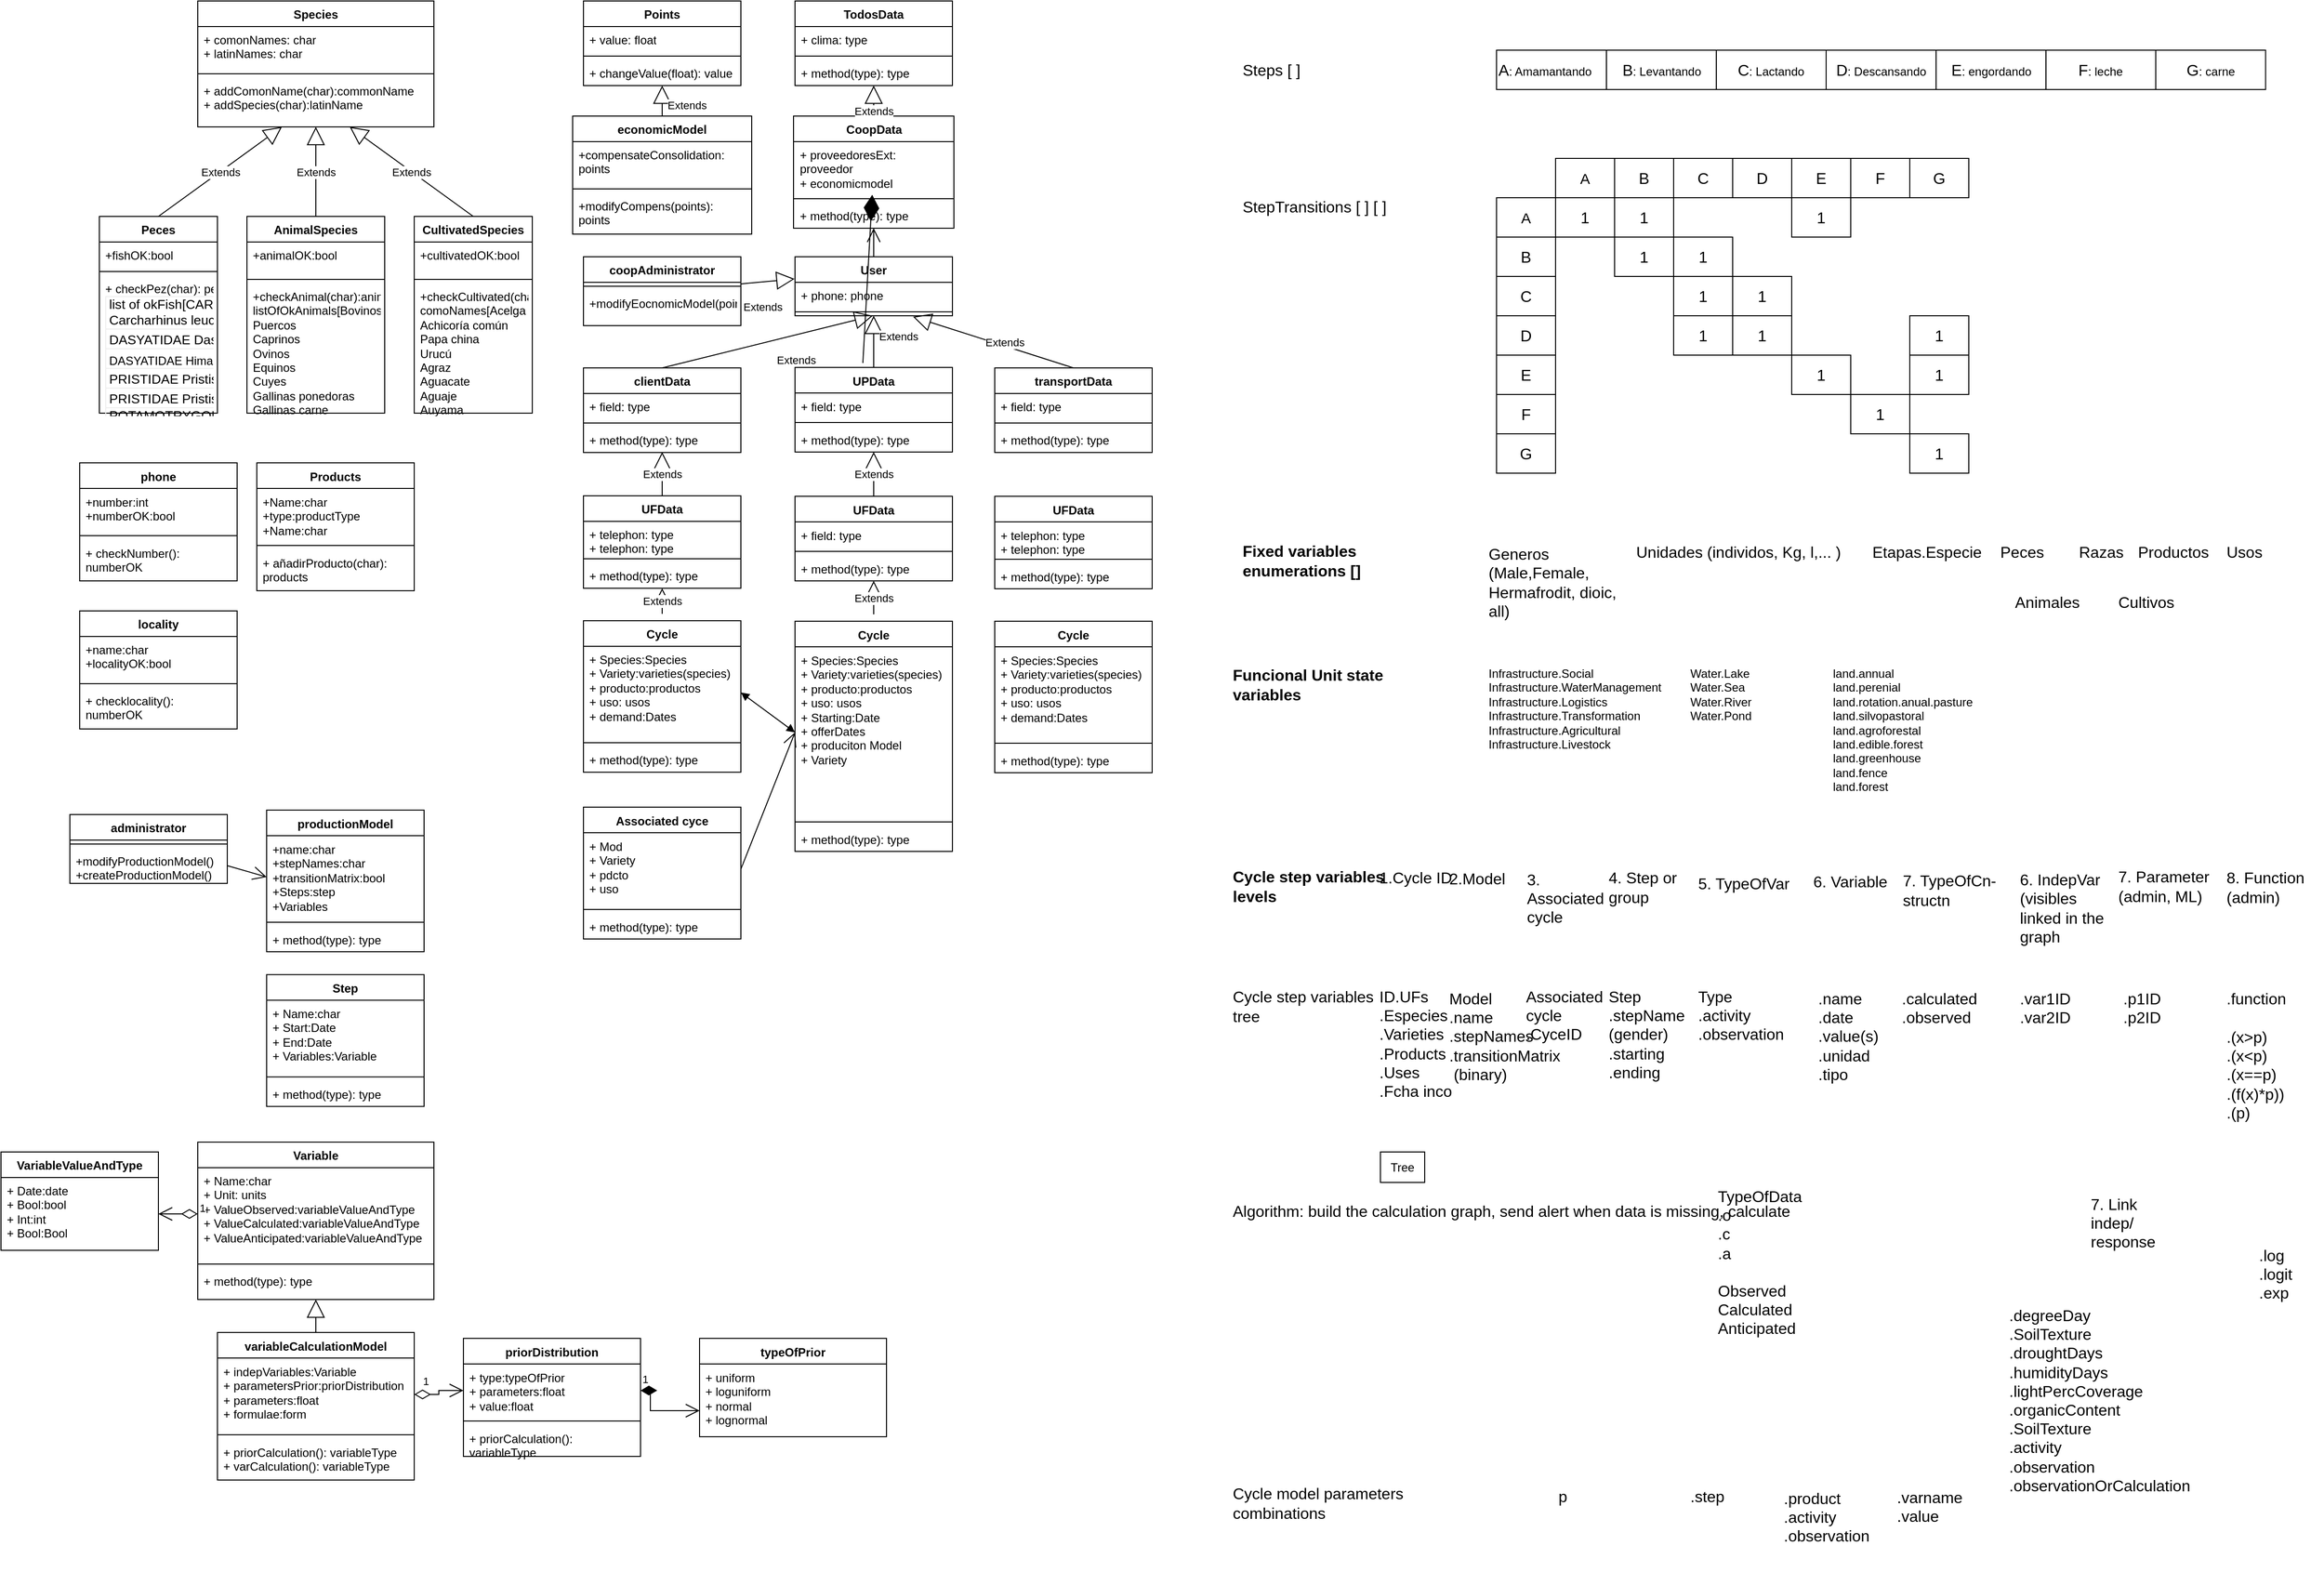 <mxfile version="21.3.5" type="github" pages="2">
  <diagram id="cez-rpx9PR17WSuJuLhv" name="Genérico">
    <mxGraphModel dx="1326" dy="898" grid="1" gridSize="10" guides="1" tooltips="1" connect="1" arrows="1" fold="1" page="1" pageScale="1" pageWidth="1169" pageHeight="827" math="0" shadow="0">
      <root>
        <mxCell id="0" />
        <mxCell id="1" parent="0" />
        <mxCell id="KSp4SFGzi_MSVjwqNxPU-1" value="Cycle" style="swimlane;fontStyle=1;align=center;verticalAlign=top;childLayout=stackLayout;horizontal=1;startSize=26;horizontalStack=0;resizeParent=1;resizeParentMax=0;resizeLast=0;collapsible=1;marginBottom=0;whiteSpace=wrap;html=1;" parent="1" vertex="1">
          <mxGeometry x="1927" y="650.5" width="160" height="234" as="geometry" />
        </mxCell>
        <mxCell id="KSp4SFGzi_MSVjwqNxPU-2" value="&lt;div&gt;+ Species:Species&lt;/div&gt;&lt;div&gt;+ Variety:varieties(species)&lt;/div&gt;&lt;div&gt;&lt;div&gt;+ producto:productos&lt;/div&gt;&lt;div&gt;+ uso: usos&lt;br&gt;&lt;/div&gt;&lt;div&gt;+ Starting:Date&lt;/div&gt;&lt;div&gt;+ offerDates&lt;/div&gt;&lt;div&gt;+ produciton Model&lt;br&gt;&lt;/div&gt;&lt;div&gt;+ Variety&lt;/div&gt;&lt;div&gt;&lt;br&gt;&lt;br&gt;&lt;/div&gt;&lt;/div&gt;&lt;div&gt;&lt;br&gt;&lt;/div&gt;" style="text;strokeColor=none;fillColor=none;align=left;verticalAlign=top;spacingLeft=4;spacingRight=4;overflow=hidden;rotatable=0;points=[[0,0.5],[1,0.5]];portConstraint=eastwest;whiteSpace=wrap;html=1;" parent="KSp4SFGzi_MSVjwqNxPU-1" vertex="1">
          <mxGeometry y="26" width="160" height="174" as="geometry" />
        </mxCell>
        <mxCell id="KSp4SFGzi_MSVjwqNxPU-3" value="" style="line;strokeWidth=1;fillColor=none;align=left;verticalAlign=middle;spacingTop=-1;spacingLeft=3;spacingRight=3;rotatable=0;labelPosition=right;points=[];portConstraint=eastwest;strokeColor=inherit;" parent="KSp4SFGzi_MSVjwqNxPU-1" vertex="1">
          <mxGeometry y="200" width="160" height="8" as="geometry" />
        </mxCell>
        <mxCell id="KSp4SFGzi_MSVjwqNxPU-4" value="+ method(type): type" style="text;strokeColor=none;fillColor=none;align=left;verticalAlign=top;spacingLeft=4;spacingRight=4;overflow=hidden;rotatable=0;points=[[0,0.5],[1,0.5]];portConstraint=eastwest;whiteSpace=wrap;html=1;" parent="KSp4SFGzi_MSVjwqNxPU-1" vertex="1">
          <mxGeometry y="208" width="160" height="26" as="geometry" />
        </mxCell>
        <mxCell id="KSp4SFGzi_MSVjwqNxPU-66" value="UFData" style="swimlane;fontStyle=1;align=center;verticalAlign=top;childLayout=stackLayout;horizontal=1;startSize=26;horizontalStack=0;resizeParent=1;resizeParentMax=0;resizeLast=0;collapsible=1;marginBottom=0;whiteSpace=wrap;html=1;" parent="1" vertex="1">
          <mxGeometry x="1927" y="523.5" width="160" height="86" as="geometry" />
        </mxCell>
        <mxCell id="KSp4SFGzi_MSVjwqNxPU-67" value="+ field: type" style="text;strokeColor=none;fillColor=none;align=left;verticalAlign=top;spacingLeft=4;spacingRight=4;overflow=hidden;rotatable=0;points=[[0,0.5],[1,0.5]];portConstraint=eastwest;whiteSpace=wrap;html=1;" parent="KSp4SFGzi_MSVjwqNxPU-66" vertex="1">
          <mxGeometry y="26" width="160" height="26" as="geometry" />
        </mxCell>
        <mxCell id="KSp4SFGzi_MSVjwqNxPU-68" value="" style="line;strokeWidth=1;fillColor=none;align=left;verticalAlign=middle;spacingTop=-1;spacingLeft=3;spacingRight=3;rotatable=0;labelPosition=right;points=[];portConstraint=eastwest;strokeColor=inherit;" parent="KSp4SFGzi_MSVjwqNxPU-66" vertex="1">
          <mxGeometry y="52" width="160" height="8" as="geometry" />
        </mxCell>
        <mxCell id="KSp4SFGzi_MSVjwqNxPU-69" value="+ method(type): type" style="text;strokeColor=none;fillColor=none;align=left;verticalAlign=top;spacingLeft=4;spacingRight=4;overflow=hidden;rotatable=0;points=[[0,0.5],[1,0.5]];portConstraint=eastwest;whiteSpace=wrap;html=1;" parent="KSp4SFGzi_MSVjwqNxPU-66" vertex="1">
          <mxGeometry y="60" width="160" height="26" as="geometry" />
        </mxCell>
        <mxCell id="KSp4SFGzi_MSVjwqNxPU-70" value="UPData" style="swimlane;fontStyle=1;align=center;verticalAlign=top;childLayout=stackLayout;horizontal=1;startSize=26;horizontalStack=0;resizeParent=1;resizeParentMax=0;resizeLast=0;collapsible=1;marginBottom=0;whiteSpace=wrap;html=1;" parent="1" vertex="1">
          <mxGeometry x="1927" y="392.5" width="160" height="86" as="geometry" />
        </mxCell>
        <mxCell id="KSp4SFGzi_MSVjwqNxPU-71" value="+ field: type" style="text;strokeColor=none;fillColor=none;align=left;verticalAlign=top;spacingLeft=4;spacingRight=4;overflow=hidden;rotatable=0;points=[[0,0.5],[1,0.5]];portConstraint=eastwest;whiteSpace=wrap;html=1;" parent="KSp4SFGzi_MSVjwqNxPU-70" vertex="1">
          <mxGeometry y="26" width="160" height="26" as="geometry" />
        </mxCell>
        <mxCell id="KSp4SFGzi_MSVjwqNxPU-72" value="" style="line;strokeWidth=1;fillColor=none;align=left;verticalAlign=middle;spacingTop=-1;spacingLeft=3;spacingRight=3;rotatable=0;labelPosition=right;points=[];portConstraint=eastwest;strokeColor=inherit;" parent="KSp4SFGzi_MSVjwqNxPU-70" vertex="1">
          <mxGeometry y="52" width="160" height="8" as="geometry" />
        </mxCell>
        <mxCell id="KSp4SFGzi_MSVjwqNxPU-73" value="+ method(type): type" style="text;strokeColor=none;fillColor=none;align=left;verticalAlign=top;spacingLeft=4;spacingRight=4;overflow=hidden;rotatable=0;points=[[0,0.5],[1,0.5]];portConstraint=eastwest;whiteSpace=wrap;html=1;" parent="KSp4SFGzi_MSVjwqNxPU-70" vertex="1">
          <mxGeometry y="60" width="160" height="26" as="geometry" />
        </mxCell>
        <mxCell id="KSp4SFGzi_MSVjwqNxPU-74" value="User" style="swimlane;fontStyle=1;align=center;verticalAlign=top;childLayout=stackLayout;horizontal=1;startSize=26;horizontalStack=0;resizeParent=1;resizeParentMax=0;resizeLast=0;collapsible=1;marginBottom=0;whiteSpace=wrap;html=1;" parent="1" vertex="1">
          <mxGeometry x="1927" y="280" width="160" height="60" as="geometry" />
        </mxCell>
        <mxCell id="KSp4SFGzi_MSVjwqNxPU-75" value="+ phone: phone" style="text;strokeColor=none;fillColor=none;align=left;verticalAlign=top;spacingLeft=4;spacingRight=4;overflow=hidden;rotatable=0;points=[[0,0.5],[1,0.5]];portConstraint=eastwest;whiteSpace=wrap;html=1;" parent="KSp4SFGzi_MSVjwqNxPU-74" vertex="1">
          <mxGeometry y="26" width="160" height="26" as="geometry" />
        </mxCell>
        <mxCell id="KSp4SFGzi_MSVjwqNxPU-76" value="" style="line;strokeWidth=1;fillColor=none;align=left;verticalAlign=middle;spacingTop=-1;spacingLeft=3;spacingRight=3;rotatable=0;labelPosition=right;points=[];portConstraint=eastwest;strokeColor=inherit;" parent="KSp4SFGzi_MSVjwqNxPU-74" vertex="1">
          <mxGeometry y="52" width="160" height="8" as="geometry" />
        </mxCell>
        <mxCell id="KSp4SFGzi_MSVjwqNxPU-78" value="CoopData" style="swimlane;fontStyle=1;align=center;verticalAlign=top;childLayout=stackLayout;horizontal=1;startSize=26;horizontalStack=0;resizeParent=1;resizeParentMax=0;resizeLast=0;collapsible=1;marginBottom=0;whiteSpace=wrap;html=1;" parent="1" vertex="1">
          <mxGeometry x="1925.5" y="137" width="163" height="114" as="geometry" />
        </mxCell>
        <mxCell id="KSp4SFGzi_MSVjwqNxPU-79" value="&lt;div&gt;+ proveedoresExt: proveedor&lt;/div&gt;&lt;div&gt;+ economicmodel&lt;br&gt;&lt;/div&gt;" style="text;strokeColor=none;fillColor=none;align=left;verticalAlign=top;spacingLeft=4;spacingRight=4;overflow=hidden;rotatable=0;points=[[0,0.5],[1,0.5]];portConstraint=eastwest;whiteSpace=wrap;html=1;" parent="KSp4SFGzi_MSVjwqNxPU-78" vertex="1">
          <mxGeometry y="26" width="163" height="54" as="geometry" />
        </mxCell>
        <mxCell id="KSp4SFGzi_MSVjwqNxPU-80" value="" style="line;strokeWidth=1;fillColor=none;align=left;verticalAlign=middle;spacingTop=-1;spacingLeft=3;spacingRight=3;rotatable=0;labelPosition=right;points=[];portConstraint=eastwest;strokeColor=inherit;" parent="KSp4SFGzi_MSVjwqNxPU-78" vertex="1">
          <mxGeometry y="80" width="163" height="8" as="geometry" />
        </mxCell>
        <mxCell id="KSp4SFGzi_MSVjwqNxPU-81" value="+ method(type): type" style="text;strokeColor=none;fillColor=none;align=left;verticalAlign=top;spacingLeft=4;spacingRight=4;overflow=hidden;rotatable=0;points=[[0,0.5],[1,0.5]];portConstraint=eastwest;whiteSpace=wrap;html=1;" parent="KSp4SFGzi_MSVjwqNxPU-78" vertex="1">
          <mxGeometry y="88" width="163" height="26" as="geometry" />
        </mxCell>
        <mxCell id="KSp4SFGzi_MSVjwqNxPU-86" value="TodosData" style="swimlane;fontStyle=1;align=center;verticalAlign=top;childLayout=stackLayout;horizontal=1;startSize=26;horizontalStack=0;resizeParent=1;resizeParentMax=0;resizeLast=0;collapsible=1;marginBottom=0;whiteSpace=wrap;html=1;" parent="1" vertex="1">
          <mxGeometry x="1927" y="20" width="160" height="86" as="geometry" />
        </mxCell>
        <mxCell id="KSp4SFGzi_MSVjwqNxPU-87" value="+ clima: type" style="text;strokeColor=none;fillColor=none;align=left;verticalAlign=top;spacingLeft=4;spacingRight=4;overflow=hidden;rotatable=0;points=[[0,0.5],[1,0.5]];portConstraint=eastwest;whiteSpace=wrap;html=1;" parent="KSp4SFGzi_MSVjwqNxPU-86" vertex="1">
          <mxGeometry y="26" width="160" height="26" as="geometry" />
        </mxCell>
        <mxCell id="KSp4SFGzi_MSVjwqNxPU-88" value="" style="line;strokeWidth=1;fillColor=none;align=left;verticalAlign=middle;spacingTop=-1;spacingLeft=3;spacingRight=3;rotatable=0;labelPosition=right;points=[];portConstraint=eastwest;strokeColor=inherit;" parent="KSp4SFGzi_MSVjwqNxPU-86" vertex="1">
          <mxGeometry y="52" width="160" height="8" as="geometry" />
        </mxCell>
        <mxCell id="KSp4SFGzi_MSVjwqNxPU-89" value="+ method(type): type" style="text;strokeColor=none;fillColor=none;align=left;verticalAlign=top;spacingLeft=4;spacingRight=4;overflow=hidden;rotatable=0;points=[[0,0.5],[1,0.5]];portConstraint=eastwest;whiteSpace=wrap;html=1;" parent="KSp4SFGzi_MSVjwqNxPU-86" vertex="1">
          <mxGeometry y="60" width="160" height="26" as="geometry" />
        </mxCell>
        <mxCell id="KSp4SFGzi_MSVjwqNxPU-90" value="productionModel" style="swimlane;fontStyle=1;align=center;verticalAlign=top;childLayout=stackLayout;horizontal=1;startSize=26;horizontalStack=0;resizeParent=1;resizeParentMax=0;resizeLast=0;collapsible=1;marginBottom=0;whiteSpace=wrap;html=1;" parent="1" vertex="1">
          <mxGeometry x="1390" y="842.5" width="160" height="144" as="geometry" />
        </mxCell>
        <mxCell id="KSp4SFGzi_MSVjwqNxPU-91" value="&lt;div&gt;+name:char&lt;div&gt;+stepNames:char&lt;br&gt;&lt;/div&gt;&lt;div&gt;+transitionMatrix:bool&lt;/div&gt;&lt;div&gt;+Steps:step&lt;/div&gt;&lt;div&gt;+Variables&lt;br&gt;&lt;/div&gt;&lt;br&gt;&lt;/div&gt;&lt;div&gt;&lt;/div&gt;&lt;div&gt;&lt;br&gt;&lt;/div&gt;" style="text;strokeColor=none;fillColor=none;align=left;verticalAlign=top;spacingLeft=4;spacingRight=4;overflow=hidden;rotatable=0;points=[[0,0.5],[1,0.5]];portConstraint=eastwest;whiteSpace=wrap;html=1;" parent="KSp4SFGzi_MSVjwqNxPU-90" vertex="1">
          <mxGeometry y="26" width="160" height="84" as="geometry" />
        </mxCell>
        <mxCell id="KSp4SFGzi_MSVjwqNxPU-92" value="" style="line;strokeWidth=1;fillColor=none;align=left;verticalAlign=middle;spacingTop=-1;spacingLeft=3;spacingRight=3;rotatable=0;labelPosition=right;points=[];portConstraint=eastwest;strokeColor=inherit;" parent="KSp4SFGzi_MSVjwqNxPU-90" vertex="1">
          <mxGeometry y="110" width="160" height="8" as="geometry" />
        </mxCell>
        <mxCell id="KSp4SFGzi_MSVjwqNxPU-93" value="+ method(type): type" style="text;strokeColor=none;fillColor=none;align=left;verticalAlign=top;spacingLeft=4;spacingRight=4;overflow=hidden;rotatable=0;points=[[0,0.5],[1,0.5]];portConstraint=eastwest;whiteSpace=wrap;html=1;" parent="KSp4SFGzi_MSVjwqNxPU-90" vertex="1">
          <mxGeometry y="118" width="160" height="26" as="geometry" />
        </mxCell>
        <mxCell id="KSp4SFGzi_MSVjwqNxPU-95" value="Associated cyce" style="swimlane;fontStyle=1;align=center;verticalAlign=top;childLayout=stackLayout;horizontal=1;startSize=26;horizontalStack=0;resizeParent=1;resizeParentMax=0;resizeLast=0;collapsible=1;marginBottom=0;whiteSpace=wrap;html=1;" parent="1" vertex="1">
          <mxGeometry x="1712" y="839.5" width="160" height="134" as="geometry" />
        </mxCell>
        <mxCell id="KSp4SFGzi_MSVjwqNxPU-96" value="&lt;div&gt;+ Mod&lt;/div&gt;&lt;div&gt;+ Variety&lt;/div&gt;&lt;div&gt;&lt;div&gt;+ pdcto&lt;/div&gt;&lt;div&gt;+ uso&lt;/div&gt;&lt;div&gt;&lt;br&gt;&lt;br&gt;&lt;/div&gt;&lt;div&gt;+ Variety&lt;/div&gt;&lt;div&gt;&lt;br&gt;&lt;br&gt;&lt;/div&gt;&lt;/div&gt;&lt;div&gt;&lt;br&gt;&lt;/div&gt;" style="text;strokeColor=none;fillColor=none;align=left;verticalAlign=top;spacingLeft=4;spacingRight=4;overflow=hidden;rotatable=0;points=[[0,0.5],[1,0.5]];portConstraint=eastwest;whiteSpace=wrap;html=1;" parent="KSp4SFGzi_MSVjwqNxPU-95" vertex="1">
          <mxGeometry y="26" width="160" height="74" as="geometry" />
        </mxCell>
        <mxCell id="KSp4SFGzi_MSVjwqNxPU-97" value="" style="line;strokeWidth=1;fillColor=none;align=left;verticalAlign=middle;spacingTop=-1;spacingLeft=3;spacingRight=3;rotatable=0;labelPosition=right;points=[];portConstraint=eastwest;strokeColor=inherit;" parent="KSp4SFGzi_MSVjwqNxPU-95" vertex="1">
          <mxGeometry y="100" width="160" height="8" as="geometry" />
        </mxCell>
        <mxCell id="KSp4SFGzi_MSVjwqNxPU-98" value="+ method(type): type" style="text;strokeColor=none;fillColor=none;align=left;verticalAlign=top;spacingLeft=4;spacingRight=4;overflow=hidden;rotatable=0;points=[[0,0.5],[1,0.5]];portConstraint=eastwest;whiteSpace=wrap;html=1;" parent="KSp4SFGzi_MSVjwqNxPU-95" vertex="1">
          <mxGeometry y="108" width="160" height="26" as="geometry" />
        </mxCell>
        <mxCell id="KSp4SFGzi_MSVjwqNxPU-99" value="" style="endArrow=open;endFill=1;endSize=12;html=1;rounded=0;exitX=1;exitY=0.5;exitDx=0;exitDy=0;entryX=0;entryY=0.5;entryDx=0;entryDy=0;" parent="1" source="KSp4SFGzi_MSVjwqNxPU-96" target="KSp4SFGzi_MSVjwqNxPU-2" edge="1">
          <mxGeometry width="160" relative="1" as="geometry">
            <mxPoint x="1347" y="493.5" as="sourcePoint" />
            <mxPoint x="1507" y="493.5" as="targetPoint" />
          </mxGeometry>
        </mxCell>
        <mxCell id="KSp4SFGzi_MSVjwqNxPU-100" value="Step" style="swimlane;fontStyle=1;align=center;verticalAlign=top;childLayout=stackLayout;horizontal=1;startSize=26;horizontalStack=0;resizeParent=1;resizeParentMax=0;resizeLast=0;collapsible=1;marginBottom=0;whiteSpace=wrap;html=1;" parent="1" vertex="1">
          <mxGeometry x="1390" y="1009.75" width="160" height="134" as="geometry" />
        </mxCell>
        <mxCell id="KSp4SFGzi_MSVjwqNxPU-101" value="&lt;div&gt;+ Name:char&lt;/div&gt;&lt;div&gt;+ Start:Date&lt;/div&gt;&lt;div&gt;&lt;div&gt;+ End:Date&lt;/div&gt;&lt;div&gt;+ Variables:Variable&lt;br&gt;&lt;/div&gt;&lt;/div&gt;&lt;div&gt;&lt;br&gt;&lt;/div&gt;" style="text;strokeColor=none;fillColor=none;align=left;verticalAlign=top;spacingLeft=4;spacingRight=4;overflow=hidden;rotatable=0;points=[[0,0.5],[1,0.5]];portConstraint=eastwest;whiteSpace=wrap;html=1;" parent="KSp4SFGzi_MSVjwqNxPU-100" vertex="1">
          <mxGeometry y="26" width="160" height="74" as="geometry" />
        </mxCell>
        <mxCell id="KSp4SFGzi_MSVjwqNxPU-102" value="" style="line;strokeWidth=1;fillColor=none;align=left;verticalAlign=middle;spacingTop=-1;spacingLeft=3;spacingRight=3;rotatable=0;labelPosition=right;points=[];portConstraint=eastwest;strokeColor=inherit;" parent="KSp4SFGzi_MSVjwqNxPU-100" vertex="1">
          <mxGeometry y="100" width="160" height="8" as="geometry" />
        </mxCell>
        <mxCell id="KSp4SFGzi_MSVjwqNxPU-103" value="+ method(type): type" style="text;strokeColor=none;fillColor=none;align=left;verticalAlign=top;spacingLeft=4;spacingRight=4;overflow=hidden;rotatable=0;points=[[0,0.5],[1,0.5]];portConstraint=eastwest;whiteSpace=wrap;html=1;" parent="KSp4SFGzi_MSVjwqNxPU-100" vertex="1">
          <mxGeometry y="108" width="160" height="26" as="geometry" />
        </mxCell>
        <mxCell id="KSp4SFGzi_MSVjwqNxPU-124" value="Extends" style="endArrow=block;endSize=16;endFill=0;html=1;rounded=0;" parent="1" target="KSp4SFGzi_MSVjwqNxPU-69" edge="1">
          <mxGeometry width="160" relative="1" as="geometry">
            <mxPoint x="2007" y="643.5" as="sourcePoint" />
            <mxPoint x="2018" y="792.5" as="targetPoint" />
          </mxGeometry>
        </mxCell>
        <mxCell id="KSp4SFGzi_MSVjwqNxPU-125" value="Extends" style="endArrow=block;endSize=16;endFill=0;html=1;rounded=0;exitX=0.5;exitY=0;exitDx=0;exitDy=0;" parent="1" source="KSp4SFGzi_MSVjwqNxPU-66" target="KSp4SFGzi_MSVjwqNxPU-73" edge="1">
          <mxGeometry x="-0.004" width="160" relative="1" as="geometry">
            <mxPoint x="2017" y="653.5" as="sourcePoint" />
            <mxPoint x="2017" y="619.5" as="targetPoint" />
            <mxPoint as="offset" />
          </mxGeometry>
        </mxCell>
        <mxCell id="bnmCyNIr4KmW2nt2IgBb-1" value="Products" style="swimlane;fontStyle=1;align=center;verticalAlign=top;childLayout=stackLayout;horizontal=1;startSize=26;horizontalStack=0;resizeParent=1;resizeParentMax=0;resizeLast=0;collapsible=1;marginBottom=0;whiteSpace=wrap;html=1;" parent="1" vertex="1">
          <mxGeometry x="1380" y="489.5" width="160" height="130" as="geometry" />
        </mxCell>
        <mxCell id="bnmCyNIr4KmW2nt2IgBb-2" value="&lt;div&gt;+Name:char&lt;/div&gt;&lt;div&gt;+type:productType&lt;/div&gt;&lt;div&gt;+Name:char&lt;/div&gt;" style="text;strokeColor=none;fillColor=none;align=left;verticalAlign=top;spacingLeft=4;spacingRight=4;overflow=hidden;rotatable=0;points=[[0,0.5],[1,0.5]];portConstraint=eastwest;whiteSpace=wrap;html=1;" parent="bnmCyNIr4KmW2nt2IgBb-1" vertex="1">
          <mxGeometry y="26" width="160" height="54" as="geometry" />
        </mxCell>
        <mxCell id="bnmCyNIr4KmW2nt2IgBb-3" value="" style="line;strokeWidth=1;fillColor=none;align=left;verticalAlign=middle;spacingTop=-1;spacingLeft=3;spacingRight=3;rotatable=0;labelPosition=right;points=[];portConstraint=eastwest;strokeColor=inherit;" parent="bnmCyNIr4KmW2nt2IgBb-1" vertex="1">
          <mxGeometry y="80" width="160" height="8" as="geometry" />
        </mxCell>
        <mxCell id="bnmCyNIr4KmW2nt2IgBb-4" value="+ añadirProducto(char):&amp;nbsp; products" style="text;strokeColor=none;fillColor=none;align=left;verticalAlign=top;spacingLeft=4;spacingRight=4;overflow=hidden;rotatable=0;points=[[0,0.5],[1,0.5]];portConstraint=eastwest;whiteSpace=wrap;html=1;" parent="bnmCyNIr4KmW2nt2IgBb-1" vertex="1">
          <mxGeometry y="88" width="160" height="42" as="geometry" />
        </mxCell>
        <mxCell id="bnmCyNIr4KmW2nt2IgBb-8" value="Variable" style="swimlane;fontStyle=1;align=center;verticalAlign=top;childLayout=stackLayout;horizontal=1;startSize=26;horizontalStack=0;resizeParent=1;resizeParentMax=0;resizeLast=0;collapsible=1;marginBottom=0;whiteSpace=wrap;html=1;" parent="1" vertex="1">
          <mxGeometry x="1320" y="1180" width="240" height="160" as="geometry" />
        </mxCell>
        <mxCell id="bnmCyNIr4KmW2nt2IgBb-9" value="&lt;div&gt;+ Name:char&lt;/div&gt;&lt;div&gt;+ Unit: units&lt;br&gt;&lt;/div&gt;&lt;div&gt;+ ValueObserved:variableValueAndType&lt;div&gt;&lt;div&gt;+ ValueCalculated:variableValueAndType&lt;/div&gt;+ ValueAnticipated:variableValueAndType&lt;/div&gt;&lt;/div&gt;&lt;div&gt;&lt;div&gt;&lt;br&gt;&lt;br&gt;&lt;/div&gt;&lt;/div&gt;&lt;div&gt;&lt;br&gt;&lt;/div&gt;" style="text;strokeColor=none;fillColor=none;align=left;verticalAlign=top;spacingLeft=4;spacingRight=4;overflow=hidden;rotatable=0;points=[[0,0.5],[1,0.5]];portConstraint=eastwest;whiteSpace=wrap;html=1;" parent="bnmCyNIr4KmW2nt2IgBb-8" vertex="1">
          <mxGeometry y="26" width="240" height="94" as="geometry" />
        </mxCell>
        <mxCell id="bnmCyNIr4KmW2nt2IgBb-10" value="" style="line;strokeWidth=1;fillColor=none;align=left;verticalAlign=middle;spacingTop=-1;spacingLeft=3;spacingRight=3;rotatable=0;labelPosition=right;points=[];portConstraint=eastwest;strokeColor=inherit;" parent="bnmCyNIr4KmW2nt2IgBb-8" vertex="1">
          <mxGeometry y="120" width="240" height="8" as="geometry" />
        </mxCell>
        <mxCell id="bnmCyNIr4KmW2nt2IgBb-11" value="+ method(type): type" style="text;strokeColor=none;fillColor=none;align=left;verticalAlign=top;spacingLeft=4;spacingRight=4;overflow=hidden;rotatable=0;points=[[0,0.5],[1,0.5]];portConstraint=eastwest;whiteSpace=wrap;html=1;" parent="bnmCyNIr4KmW2nt2IgBb-8" vertex="1">
          <mxGeometry y="128" width="240" height="32" as="geometry" />
        </mxCell>
        <mxCell id="bnmCyNIr4KmW2nt2IgBb-13" value="VariableValueAndType" style="swimlane;fontStyle=1;align=center;verticalAlign=top;childLayout=stackLayout;horizontal=1;startSize=26;horizontalStack=0;resizeParent=1;resizeParentMax=0;resizeLast=0;collapsible=1;marginBottom=0;whiteSpace=wrap;html=1;" parent="1" vertex="1">
          <mxGeometry x="1120" y="1190" width="160" height="100" as="geometry" />
        </mxCell>
        <mxCell id="bnmCyNIr4KmW2nt2IgBb-14" value="&lt;div&gt;+ Date:date&lt;/div&gt;&lt;div&gt;+ Bool:bool&lt;br&gt;+ Int:int&lt;/div&gt;&lt;div&gt;+ Bool:Bool&lt;/div&gt;&lt;div&gt;&lt;br&gt;&lt;br&gt;&lt;/div&gt;" style="text;strokeColor=none;fillColor=none;align=left;verticalAlign=top;spacingLeft=4;spacingRight=4;overflow=hidden;rotatable=0;points=[[0,0.5],[1,0.5]];portConstraint=eastwest;whiteSpace=wrap;html=1;" parent="bnmCyNIr4KmW2nt2IgBb-13" vertex="1">
          <mxGeometry y="26" width="160" height="74" as="geometry" />
        </mxCell>
        <mxCell id="bnmCyNIr4KmW2nt2IgBb-23" value="variableCalculationModel" style="swimlane;fontStyle=1;align=center;verticalAlign=top;childLayout=stackLayout;horizontal=1;startSize=26;horizontalStack=0;resizeParent=1;resizeParentMax=0;resizeLast=0;collapsible=1;marginBottom=0;whiteSpace=wrap;html=1;" parent="1" vertex="1">
          <mxGeometry x="1340" y="1373.5" width="200" height="150" as="geometry" />
        </mxCell>
        <mxCell id="bnmCyNIr4KmW2nt2IgBb-24" value="&lt;div&gt;+ indepVariables:Variable&lt;/div&gt;&lt;div&gt;+ parametersPrior:priorDistribution &lt;br&gt;&lt;/div&gt;&lt;div&gt;+ parameters:float &lt;/div&gt;&lt;div&gt;+ formulae:form&lt;/div&gt;&lt;div&gt;&lt;br&gt;&lt;div&gt;&lt;br&gt;&lt;/div&gt;&lt;/div&gt;&lt;div&gt;&lt;div&gt;&lt;br&gt;&lt;br&gt;&lt;/div&gt;&lt;/div&gt;&lt;div&gt;&lt;br&gt;&lt;/div&gt;" style="text;strokeColor=none;fillColor=none;align=left;verticalAlign=top;spacingLeft=4;spacingRight=4;overflow=hidden;rotatable=0;points=[[0,0.5],[1,0.5]];portConstraint=eastwest;whiteSpace=wrap;html=1;" parent="bnmCyNIr4KmW2nt2IgBb-23" vertex="1">
          <mxGeometry y="26" width="200" height="74" as="geometry" />
        </mxCell>
        <mxCell id="bnmCyNIr4KmW2nt2IgBb-25" value="" style="line;strokeWidth=1;fillColor=none;align=left;verticalAlign=middle;spacingTop=-1;spacingLeft=3;spacingRight=3;rotatable=0;labelPosition=right;points=[];portConstraint=eastwest;strokeColor=inherit;" parent="bnmCyNIr4KmW2nt2IgBb-23" vertex="1">
          <mxGeometry y="100" width="200" height="8" as="geometry" />
        </mxCell>
        <mxCell id="bnmCyNIr4KmW2nt2IgBb-26" value="&lt;div&gt;+ priorCalculation(): variableType&lt;/div&gt;&lt;div&gt;+ varCalculation(): variableType&lt;/div&gt;" style="text;strokeColor=none;fillColor=none;align=left;verticalAlign=top;spacingLeft=4;spacingRight=4;overflow=hidden;rotatable=0;points=[[0,0.5],[1,0.5]];portConstraint=eastwest;whiteSpace=wrap;html=1;" parent="bnmCyNIr4KmW2nt2IgBb-23" vertex="1">
          <mxGeometry y="108" width="200" height="42" as="geometry" />
        </mxCell>
        <mxCell id="bnmCyNIr4KmW2nt2IgBb-27" value="" style="endArrow=block;endSize=16;endFill=0;html=1;rounded=0;exitX=0.5;exitY=0;exitDx=0;exitDy=0;" parent="1" source="bnmCyNIr4KmW2nt2IgBb-23" edge="1" target="bnmCyNIr4KmW2nt2IgBb-11">
          <mxGeometry x="-1" y="173" width="160" relative="1" as="geometry">
            <mxPoint x="1915" y="1190" as="sourcePoint" />
            <mxPoint x="1905.0" y="1340" as="targetPoint" />
            <mxPoint x="163" y="179" as="offset" />
          </mxGeometry>
        </mxCell>
        <mxCell id="bnmCyNIr4KmW2nt2IgBb-28" value="priorDistribution" style="swimlane;fontStyle=1;align=center;verticalAlign=top;childLayout=stackLayout;horizontal=1;startSize=26;horizontalStack=0;resizeParent=1;resizeParentMax=0;resizeLast=0;collapsible=1;marginBottom=0;whiteSpace=wrap;html=1;" parent="1" vertex="1">
          <mxGeometry x="1590" y="1379.5" width="180" height="120" as="geometry" />
        </mxCell>
        <mxCell id="bnmCyNIr4KmW2nt2IgBb-29" value="&lt;div&gt;+ type:typeOfPrior&lt;/div&gt;&lt;div&gt;+ parameters:float&lt;/div&gt;&lt;div&gt;+ value:float &lt;br&gt;&lt;/div&gt;&lt;div&gt;&lt;div&gt;&lt;br&gt;&lt;br&gt;&lt;/div&gt;&lt;/div&gt;&lt;div&gt;&lt;br&gt;&lt;/div&gt;" style="text;strokeColor=none;fillColor=none;align=left;verticalAlign=top;spacingLeft=4;spacingRight=4;overflow=hidden;rotatable=0;points=[[0,0.5],[1,0.5]];portConstraint=eastwest;whiteSpace=wrap;html=1;" parent="bnmCyNIr4KmW2nt2IgBb-28" vertex="1">
          <mxGeometry y="26" width="180" height="54" as="geometry" />
        </mxCell>
        <mxCell id="bnmCyNIr4KmW2nt2IgBb-30" value="" style="line;strokeWidth=1;fillColor=none;align=left;verticalAlign=middle;spacingTop=-1;spacingLeft=3;spacingRight=3;rotatable=0;labelPosition=right;points=[];portConstraint=eastwest;strokeColor=inherit;" parent="bnmCyNIr4KmW2nt2IgBb-28" vertex="1">
          <mxGeometry y="80" width="180" height="8" as="geometry" />
        </mxCell>
        <mxCell id="bnmCyNIr4KmW2nt2IgBb-31" value="+ priorCalculation(): variableType" style="text;strokeColor=none;fillColor=none;align=left;verticalAlign=top;spacingLeft=4;spacingRight=4;overflow=hidden;rotatable=0;points=[[0,0.5],[1,0.5]];portConstraint=eastwest;whiteSpace=wrap;html=1;" parent="bnmCyNIr4KmW2nt2IgBb-28" vertex="1">
          <mxGeometry y="88" width="180" height="32" as="geometry" />
        </mxCell>
        <mxCell id="bnmCyNIr4KmW2nt2IgBb-32" value="typeOfPrior" style="swimlane;fontStyle=1;align=center;verticalAlign=top;childLayout=stackLayout;horizontal=1;startSize=26;horizontalStack=0;resizeParent=1;resizeParentMax=0;resizeLast=0;collapsible=1;marginBottom=0;whiteSpace=wrap;html=1;" parent="1" vertex="1">
          <mxGeometry x="1830" y="1379.5" width="190" height="100" as="geometry" />
        </mxCell>
        <mxCell id="bnmCyNIr4KmW2nt2IgBb-33" value="&lt;div&gt;+ uniform&lt;/div&gt;&lt;div&gt;+ loguniform&lt;/div&gt;&lt;div&gt;+ normal&lt;/div&gt;&lt;div&gt;+ lognormal&lt;br&gt;&lt;/div&gt;&lt;div&gt;&lt;div&gt;&lt;br&gt;&lt;br&gt;&lt;/div&gt;&lt;/div&gt;&lt;div&gt;&lt;br&gt;&lt;/div&gt;" style="text;strokeColor=none;fillColor=none;align=left;verticalAlign=top;spacingLeft=4;spacingRight=4;overflow=hidden;rotatable=0;points=[[0,0.5],[1,0.5]];portConstraint=eastwest;whiteSpace=wrap;html=1;" parent="bnmCyNIr4KmW2nt2IgBb-32" vertex="1">
          <mxGeometry y="26" width="190" height="74" as="geometry" />
        </mxCell>
        <mxCell id="bnmCyNIr4KmW2nt2IgBb-36" value="AnimalSpecies" style="swimlane;fontStyle=1;align=center;verticalAlign=top;childLayout=stackLayout;horizontal=1;startSize=26;horizontalStack=0;resizeParent=1;resizeParentMax=0;resizeLast=0;collapsible=1;marginBottom=0;whiteSpace=wrap;html=1;" parent="1" vertex="1">
          <mxGeometry x="1370" y="239" width="140" height="200" as="geometry" />
        </mxCell>
        <mxCell id="bnmCyNIr4KmW2nt2IgBb-37" value="&lt;div&gt;+animalOK:bool&lt;br&gt;&lt;/div&gt;" style="text;strokeColor=none;fillColor=none;align=left;verticalAlign=top;spacingLeft=4;spacingRight=4;overflow=hidden;rotatable=0;points=[[0,0.5],[1,0.5]];portConstraint=eastwest;whiteSpace=wrap;html=1;" parent="bnmCyNIr4KmW2nt2IgBb-36" vertex="1">
          <mxGeometry y="26" width="140" height="34" as="geometry" />
        </mxCell>
        <mxCell id="bnmCyNIr4KmW2nt2IgBb-38" value="" style="line;strokeWidth=1;fillColor=none;align=left;verticalAlign=middle;spacingTop=-1;spacingLeft=3;spacingRight=3;rotatable=0;labelPosition=right;points=[];portConstraint=eastwest;strokeColor=inherit;" parent="bnmCyNIr4KmW2nt2IgBb-36" vertex="1">
          <mxGeometry y="60" width="140" height="8" as="geometry" />
        </mxCell>
        <mxCell id="bnmCyNIr4KmW2nt2IgBb-39" value="+checkAnimal(char):animalOK&lt;br&gt;listOfOkAnimals[Bovinos&lt;br&gt;Puercos&lt;br&gt;Caprinos&lt;br&gt;Ovinos&lt;br&gt;Equinos&lt;br&gt;Cuyes&lt;br&gt;Gallinas ponedoras&lt;br&gt;Gallinas carne&lt;br&gt;Gallinas doble proposito&lt;br&gt;Abejas&lt;br&gt;Avestruces&lt;br&gt;Patos&lt;br&gt;Pavos&lt;br&gt;Pintadas&lt;br&gt;Cordonices&lt;br&gt;Canarios&lt;br&gt;Insectos&lt;br&gt;Conejos&lt;br&gt;Bufalos&lt;br&gt;Abejas]&lt;br&gt;&lt;br&gt;&lt;div&gt;&lt;/div&gt;&lt;br&gt;" style="text;strokeColor=none;fillColor=none;align=left;verticalAlign=top;spacingLeft=4;spacingRight=4;overflow=hidden;rotatable=0;points=[[0,0.5],[1,0.5]];portConstraint=eastwest;whiteSpace=wrap;html=1;" parent="bnmCyNIr4KmW2nt2IgBb-36" vertex="1">
          <mxGeometry y="68" width="140" height="132" as="geometry" />
        </mxCell>
        <mxCell id="bnmCyNIr4KmW2nt2IgBb-41" value="Peces" style="swimlane;fontStyle=1;align=center;verticalAlign=top;childLayout=stackLayout;horizontal=1;startSize=26;horizontalStack=0;resizeParent=1;resizeParentMax=0;resizeLast=0;collapsible=1;marginBottom=0;whiteSpace=wrap;html=1;" parent="1" vertex="1">
          <mxGeometry x="1220" y="239" width="120" height="200" as="geometry" />
        </mxCell>
        <mxCell id="jO_6KhbkxEUZzAkIXSuS-63" value="+fishOK:bool" style="text;strokeColor=none;fillColor=none;align=left;verticalAlign=top;spacingLeft=4;spacingRight=4;overflow=hidden;rotatable=0;points=[[0,0.5],[1,0.5]];portConstraint=eastwest;whiteSpace=wrap;html=1;" parent="bnmCyNIr4KmW2nt2IgBb-41" vertex="1">
          <mxGeometry y="26" width="120" height="26" as="geometry" />
        </mxCell>
        <mxCell id="bnmCyNIr4KmW2nt2IgBb-43" value="" style="line;strokeWidth=1;fillColor=none;align=left;verticalAlign=middle;spacingTop=-1;spacingLeft=3;spacingRight=3;rotatable=0;labelPosition=right;points=[];portConstraint=eastwest;strokeColor=inherit;" parent="bnmCyNIr4KmW2nt2IgBb-41" vertex="1">
          <mxGeometry y="52" width="120" height="8" as="geometry" />
        </mxCell>
        <mxCell id="bnmCyNIr4KmW2nt2IgBb-44" value="+ checkPez(char): pezOK &lt;br&gt;&lt;table style=&quot;table-layout:fixed;font-size:10pt;font-family:Arial;width:0px;border-collapse:collapse;border:none&quot; dir=&quot;ltr&quot; cellspacing=&quot;0&quot; cellpadding=&quot;0&quot; border=&quot;1&quot;&gt;&lt;colgroup&gt;&lt;col width=&quot;215&quot;&gt;&lt;/colgroup&gt;&lt;tbody&gt;&lt;tr style=&quot;height:20px;&quot;&gt;&lt;td data-sheets-value=&quot;{&amp;quot;1&amp;quot;:2,&amp;quot;2&amp;quot;:&amp;quot;CARCHARHINIDAE Carcharhinus leucas&amp;quot;}&quot; style=&quot;overflow:hidden;padding:0px 3px 0px 3px;vertical-align:bottom;&quot;&gt;list of okFish[CARCHARHINIDAE Carcharhinus leucas&lt;/td&gt;&lt;/tr&gt;&lt;tr style=&quot;height:20px;&quot;&gt;&lt;td data-sheets-value=&quot;{&amp;quot;1&amp;quot;:2,&amp;quot;2&amp;quot;:&amp;quot;DASYATIDAE Dasyatis guttata&amp;quot;}&quot; style=&quot;overflow:hidden;padding:0px 3px 0px 3px;vertical-align:bottom;&quot;&gt;DASYATIDAE Dasyatis guttata&lt;/td&gt;&lt;/tr&gt;&lt;tr style=&quot;height:20px;&quot;&gt;&lt;td data-sheets-value=&quot;{&amp;quot;1&amp;quot;:2,&amp;quot;2&amp;quot;:&amp;quot;DASYATIDAE Himantura schmardae&amp;quot;}&quot; style=&quot;overflow:hidden;padding:0px 3px 0px 3px;vertical-align:bottom;font-size:9pt;&quot;&gt;DASYATIDAE Himantura schmardae&lt;/td&gt;&lt;/tr&gt;&lt;tr style=&quot;height:20px;&quot;&gt;&lt;td data-sheets-value=&quot;{&amp;quot;1&amp;quot;:2,&amp;quot;2&amp;quot;:&amp;quot;PRISTIDAE Pristis pristis&amp;quot;}&quot; style=&quot;overflow:hidden;padding:0px 3px 0px 3px;vertical-align:bottom;&quot;&gt;PRISTIDAE Pristis pristis&lt;/td&gt;&lt;/tr&gt;&lt;tr style=&quot;height:20px;&quot;&gt;&lt;td data-sheets-value=&quot;{&amp;quot;1&amp;quot;:2,&amp;quot;2&amp;quot;:&amp;quot;PRISTIDAE Pristis pectinata&amp;quot;}&quot; style=&quot;overflow:hidden;padding:0px 3px 0px 3px;vertical-align:bottom;&quot;&gt;PRISTIDAE Pristis pectinata&lt;/td&gt;&lt;/tr&gt;&lt;tr style=&quot;height:20px;&quot;&gt;&lt;td data-sheets-value=&quot;{&amp;quot;1&amp;quot;:2,&amp;quot;2&amp;quot;:&amp;quot;POTAMOTRYGONIDAE Potamotrygon magdalenae&amp;quot;}&quot; style=&quot;overflow:hidden;padding:0px 3px 0px 3px;vertical-align:bottom;&quot;&gt;POTAMOTRYGONIDAE Potamotrygon magdalenae&lt;/td&gt;&lt;/tr&gt;&lt;tr style=&quot;height:20px;&quot;&gt;&lt;td data-sheets-value=&quot;{&amp;quot;1&amp;quot;:2,&amp;quot;2&amp;quot;:&amp;quot;OSTEOGLOSSIDAE Osteoglossum bicirrhosum&amp;quot;}&quot; style=&quot;overflow:hidden;padding:0px 3px 0px 3px;vertical-align:bottom;&quot;&gt;OSTEOGLOSSIDAE Osteoglossum bicirrhosum&lt;/td&gt;&lt;/tr&gt;&lt;tr style=&quot;height:20px;&quot;&gt;&lt;td data-sheets-value=&quot;{&amp;quot;1&amp;quot;:2,&amp;quot;2&amp;quot;:&amp;quot;ARAPAIMIDAE Arapaima gigas&amp;quot;}&quot; style=&quot;overflow:hidden;padding:0px 3px 0px 3px;vertical-align:bottom;&quot;&gt;ARAPAIMIDAE Arapaima gigas&lt;/td&gt;&lt;/tr&gt;&lt;tr style=&quot;height:20px;&quot;&gt;&lt;td data-sheets-value=&quot;{&amp;quot;1&amp;quot;:2,&amp;quot;2&amp;quot;:&amp;quot;PRISTIGASTERIDAE Pellona castelnaeana&amp;quot;}&quot; style=&quot;overflow:hidden;padding:0px 3px 0px 3px;vertical-align:bottom;&quot;&gt;PRISTIGASTERIDAE Pellona castelnaeana&lt;/td&gt;&lt;/tr&gt;&lt;tr style=&quot;height:20px;&quot;&gt;&lt;td data-sheets-value=&quot;{&amp;quot;1&amp;quot;:2,&amp;quot;2&amp;quot;:&amp;quot;PRISTIGASTERIDAE Pellona flavipinnis&amp;quot;}&quot; style=&quot;overflow:hidden;padding:0px 3px 0px 3px;vertical-align:bottom;&quot;&gt;PRISTIGASTERIDAE Pellona flavipinnis&lt;/td&gt;&lt;/tr&gt;&lt;tr style=&quot;height:20px;&quot;&gt;&lt;td data-sheets-value=&quot;{&amp;quot;1&amp;quot;:2,&amp;quot;2&amp;quot;:&amp;quot;MEGALOPIDAE Megalops atlanticus&amp;quot;}&quot; style=&quot;overflow:hidden;padding:0px 3px 0px 3px;vertical-align:bottom;&quot;&gt;MEGALOPIDAE Megalops atlanticus&lt;/td&gt;&lt;/tr&gt;&lt;tr style=&quot;height:20px;&quot;&gt;&lt;td data-sheets-value=&quot;{&amp;quot;1&amp;quot;:2,&amp;quot;2&amp;quot;:&amp;quot;ANOSTOMIDAE Leporinus fasciatus&amp;quot;}&quot; style=&quot;overflow:hidden;padding:0px 3px 0px 3px;vertical-align:bottom;&quot;&gt;ANOSTOMIDAE Leporinus fasciatus&lt;/td&gt;&lt;/tr&gt;&lt;tr style=&quot;height:20px;&quot;&gt;&lt;td data-sheets-value=&quot;{&amp;quot;1&amp;quot;:2,&amp;quot;2&amp;quot;:&amp;quot;ANOSTOMIDAE Leporinus agassizii&amp;quot;}&quot; style=&quot;overflow:hidden;padding:0px 3px 0px 3px;vertical-align:bottom;&quot;&gt;ANOSTOMIDAE Leporinus agassizii&lt;/td&gt;&lt;/tr&gt;&lt;tr style=&quot;height:20px;&quot;&gt;&lt;td data-sheets-value=&quot;{&amp;quot;1&amp;quot;:2,&amp;quot;2&amp;quot;:&amp;quot;ANOSTOMIDAE Leporinus friderici&amp;quot;}&quot; style=&quot;overflow:hidden;padding:0px 3px 0px 3px;vertical-align:bottom;&quot;&gt;ANOSTOMIDAE Leporinus friderici&lt;/td&gt;&lt;/tr&gt;&lt;tr style=&quot;height:20px;&quot;&gt;&lt;td data-sheets-value=&quot;{&amp;quot;1&amp;quot;:2,&amp;quot;2&amp;quot;:&amp;quot;ANOSTOMIDAE Leporinus muyscorum&amp;quot;}&quot; style=&quot;overflow:hidden;padding:0px 3px 0px 3px;vertical-align:bottom;&quot;&gt;ANOSTOMIDAE Leporinus muyscorum&lt;/td&gt;&lt;/tr&gt;&lt;tr style=&quot;height:20px;&quot;&gt;&lt;td data-sheets-value=&quot;{&amp;quot;1&amp;quot;:2,&amp;quot;2&amp;quot;:&amp;quot;ANOSTOMIDAE Leporinus striatus&amp;quot;}&quot; style=&quot;overflow:hidden;padding:0px 3px 0px 3px;vertical-align:bottom;&quot;&gt;ANOSTOMIDAE Leporinus striatus&lt;/td&gt;&lt;/tr&gt;&lt;tr style=&quot;height:20px;&quot;&gt;&lt;td data-sheets-value=&quot;{&amp;quot;1&amp;quot;:2,&amp;quot;2&amp;quot;:&amp;quot;ANOSTOMIDAE Schizodon corti&amp;quot;}&quot; style=&quot;overflow:hidden;padding:0px 3px 0px 3px;vertical-align:bottom;&quot;&gt;ANOSTOMIDAE Schizodon corti&lt;/td&gt;&lt;/tr&gt;&lt;tr style=&quot;height:20px;&quot;&gt;&lt;td data-sheets-value=&quot;{&amp;quot;1&amp;quot;:2,&amp;quot;2&amp;quot;:&amp;quot;ANOSTOMIDAE, Schizodon fasciatum&amp;quot;}&quot; style=&quot;overflow:hidden;padding:0px 3px 0px 3px;vertical-align:bottom;&quot;&gt;ANOSTOMIDAE, Schizodon fasciatum&lt;/td&gt;&lt;/tr&gt;&lt;tr style=&quot;height:20px;&quot;&gt;&lt;td data-sheets-value=&quot;{&amp;quot;1&amp;quot;:2,&amp;quot;2&amp;quot;:&amp;quot;ANOSTOMIDAE Schizodon scotorhabdotus&amp;quot;}&quot; style=&quot;overflow:hidden;padding:0px 3px 0px 3px;vertical-align:bottom;&quot;&gt;ANOSTOMIDAE Schizodon scotorhabdotus&lt;/td&gt;&lt;/tr&gt;&lt;tr style=&quot;height:20px;&quot;&gt;&lt;td data-sheets-value=&quot;{&amp;quot;1&amp;quot;:2,&amp;quot;2&amp;quot;:&amp;quot;ANOSTOMIDAE Astyanax fasciatus&amp;quot;}&quot; style=&quot;overflow:hidden;padding:0px 3px 0px 3px;vertical-align:bottom;&quot;&gt;ANOSTOMIDAE Astyanax fasciatus&lt;/td&gt;&lt;/tr&gt;&lt;tr style=&quot;height:20px;&quot;&gt;&lt;td data-sheets-value=&quot;{&amp;quot;1&amp;quot;:2,&amp;quot;2&amp;quot;:&amp;quot;CHARACIDAE Brycon argenteus&amp;quot;}&quot; style=&quot;overflow:hidden;padding:0px 3px 0px 3px;vertical-align:bottom;&quot;&gt;CHARACIDAE Brycon argenteus&lt;/td&gt;&lt;/tr&gt;&lt;tr style=&quot;height:20px;&quot;&gt;&lt;td data-sheets-value=&quot;{&amp;quot;1&amp;quot;:2,&amp;quot;2&amp;quot;:&amp;quot;CHARACIDAE Brycon amazonicus&amp;quot;}&quot; style=&quot;overflow:hidden;padding:0px 3px 0px 3px;vertical-align:bottom;&quot;&gt;CHARACIDAE Brycon amazonicus&lt;/td&gt;&lt;/tr&gt;&lt;tr style=&quot;height:20px;&quot;&gt;&lt;td data-sheets-value=&quot;{&amp;quot;1&amp;quot;:2,&amp;quot;2&amp;quot;:&amp;quot;CHARACIDAE Brycon cephalus&amp;quot;}&quot; style=&quot;overflow:hidden;padding:0px 3px 0px 3px;vertical-align:bottom;&quot;&gt;CHARACIDAE Brycon cephalus&lt;/td&gt;&lt;/tr&gt;&lt;tr style=&quot;height:20px;&quot;&gt;&lt;td data-sheets-value=&quot;{&amp;quot;1&amp;quot;:2,&amp;quot;2&amp;quot;:&amp;quot;CHARACIDAE Brycon falcatus&amp;quot;}&quot; style=&quot;overflow:hidden;padding:0px 3px 0px 3px;vertical-align:bottom;&quot;&gt;CHARACIDAE Brycon falcatus&lt;/td&gt;&lt;/tr&gt;&lt;tr style=&quot;height:20px;&quot;&gt;&lt;td data-sheets-value=&quot;{&amp;quot;1&amp;quot;:2,&amp;quot;2&amp;quot;:&amp;quot;CHARACIDAE Brycon henni&amp;quot;}&quot; style=&quot;overflow:hidden;padding:0px 3px 0px 3px;vertical-align:bottom;&quot;&gt;CHARACIDAE Brycon henni&lt;/td&gt;&lt;/tr&gt;&lt;tr style=&quot;height:20px;&quot;&gt;&lt;td data-sheets-value=&quot;{&amp;quot;1&amp;quot;:2,&amp;quot;2&amp;quot;:&amp;quot;CHARACIDAE Brycon meeki&amp;quot;}&quot; style=&quot;overflow:hidden;padding:0px 3px 0px 3px;vertical-align:bottom;&quot;&gt;CHARACIDAE Brycon meeki&lt;/td&gt;&lt;/tr&gt;&lt;tr style=&quot;height:20px;&quot;&gt;&lt;td data-sheets-value=&quot;{&amp;quot;1&amp;quot;:2,&amp;quot;2&amp;quot;:&amp;quot;CHARACIDAE Brycon melanopterus&amp;quot;}&quot; style=&quot;overflow:hidden;padding:0px 3px 0px 3px;vertical-align:bottom;&quot;&gt;CHARACIDAE Brycon melanopterus&lt;/td&gt;&lt;/tr&gt;&lt;tr style=&quot;height:20px;&quot;&gt;&lt;td data-sheets-value=&quot;{&amp;quot;1&amp;quot;:2,&amp;quot;2&amp;quot;:&amp;quot;CHARACIDAE Brycon moorei&amp;quot;}&quot; style=&quot;overflow:hidden;padding:0px 3px 0px 3px;vertical-align:bottom;&quot;&gt;CHARACIDAE Brycon moorei&lt;/td&gt;&lt;/tr&gt;&lt;tr style=&quot;height:20px;&quot;&gt;&lt;td data-sheets-value=&quot;{&amp;quot;1&amp;quot;:2,&amp;quot;2&amp;quot;:&amp;quot;CHARACIDAE Brycon oligolepis&amp;quot;}&quot; style=&quot;overflow:hidden;padding:0px 3px 0px 3px;vertical-align:bottom;&quot;&gt;CHARACIDAE Brycon oligolepis&lt;/td&gt;&lt;/tr&gt;&lt;tr style=&quot;height:20px;&quot;&gt;&lt;td data-sheets-value=&quot;{&amp;quot;1&amp;quot;:2,&amp;quot;2&amp;quot;:&amp;quot;CHARACIDAE Brycon sinuensis&amp;quot;}&quot; style=&quot;overflow:hidden;padding:0px 3px 0px 3px;vertical-align:bottom;&quot;&gt;CHARACIDAE Brycon sinuensis&lt;/td&gt;&lt;/tr&gt;&lt;tr style=&quot;height:20px;&quot;&gt;&lt;td data-sheets-value=&quot;{&amp;quot;1&amp;quot;:2,&amp;quot;2&amp;quot;:&amp;quot;CHARACIDAE Colossoma macropomum&amp;quot;}&quot; style=&quot;overflow:hidden;padding:0px 3px 0px 3px;vertical-align:bottom;&quot;&gt;CHARACIDAE Colossoma macropomum&lt;/td&gt;&lt;/tr&gt;&lt;tr style=&quot;height:20px;&quot;&gt;&lt;td data-sheets-value=&quot;{&amp;quot;1&amp;quot;:2,&amp;quot;2&amp;quot;:&amp;quot;CHARACIDAE Cynopotamus atratoensis&amp;quot;}&quot; style=&quot;overflow:hidden;padding:0px 3px 0px 3px;vertical-align:bottom;&quot;&gt;CHARACIDAE Cynopotamus atratoensis&lt;/td&gt;&lt;/tr&gt;&lt;tr style=&quot;height:20px;&quot;&gt;&lt;td data-sheets-value=&quot;{&amp;quot;1&amp;quot;:2,&amp;quot;2&amp;quot;:&amp;quot;CHARACIDAE Cynopotamus magdalenae&amp;quot;}&quot; style=&quot;overflow:hidden;padding:0px 3px 0px 3px;vertical-align:bottom;&quot;&gt;CHARACIDAE Cynopotamus magdalenae&lt;/td&gt;&lt;/tr&gt;&lt;tr style=&quot;height:20px;&quot;&gt;&lt;td data-sheets-value=&quot;{&amp;quot;1&amp;quot;:2,&amp;quot;2&amp;quot;:&amp;quot;CHARACIDAE Myloplus rubripinnis&amp;quot;}&quot; style=&quot;overflow:hidden;padding:0px 3px 0px 3px;vertical-align:bottom;&quot;&gt;CHARACIDAE Myloplus rubripinnis&lt;/td&gt;&lt;/tr&gt;&lt;tr style=&quot;height:20px;&quot;&gt;&lt;td data-sheets-value=&quot;{&amp;quot;1&amp;quot;:2,&amp;quot;2&amp;quot;:&amp;quot;CHARACIDAE Mylossoma duriventre&amp;quot;}&quot; style=&quot;overflow:hidden;padding:0px 3px 0px 3px;vertical-align:bottom;&quot;&gt;CHARACIDAE Mylossoma duriventre&lt;/td&gt;&lt;/tr&gt;&lt;tr style=&quot;height:20px;&quot;&gt;&lt;td data-sheets-value=&quot;{&amp;quot;1&amp;quot;:2,&amp;quot;2&amp;quot;:&amp;quot;CHARACIDAE Piaractus brachypomum&amp;quot;}&quot; style=&quot;overflow:hidden;padding:0px 3px 0px 3px;vertical-align:bottom;&quot;&gt;CHARACIDAE Piaractus brachypomum&lt;/td&gt;&lt;/tr&gt;&lt;tr style=&quot;height:20px;&quot;&gt;&lt;td data-sheets-value=&quot;{&amp;quot;1&amp;quot;:2,&amp;quot;2&amp;quot;:&amp;quot;CHARACIDAE Pygocentrus cariba&amp;quot;}&quot; style=&quot;overflow:hidden;padding:0px 3px 0px 3px;vertical-align:bottom;&quot;&gt;CHARACIDAE Pygocentrus cariba&lt;/td&gt;&lt;/tr&gt;&lt;tr style=&quot;height:20px;&quot;&gt;&lt;td data-sheets-value=&quot;{&amp;quot;1&amp;quot;:2,&amp;quot;2&amp;quot;:&amp;quot;CHARACIDAE Pygocentrus nattereri&amp;quot;}&quot; style=&quot;overflow:hidden;padding:0px 3px 0px 3px;vertical-align:bottom;&quot;&gt;CHARACIDAE Pygocentrus nattereri&lt;/td&gt;&lt;/tr&gt;&lt;tr style=&quot;height:20px;&quot;&gt;&lt;td data-sheets-value=&quot;{&amp;quot;1&amp;quot;:2,&amp;quot;2&amp;quot;:&amp;quot;CHARACIDAE Salminus affinis&amp;quot;}&quot; style=&quot;overflow:hidden;padding:0px 3px 0px 3px;vertical-align:bottom;&quot;&gt;CHARACIDAE Salminus affinis&lt;/td&gt;&lt;/tr&gt;&lt;tr style=&quot;height:20px;&quot;&gt;&lt;td data-sheets-value=&quot;{&amp;quot;1&amp;quot;:2,&amp;quot;2&amp;quot;:&amp;quot;CHARACIDAE Salminus hilarii&amp;quot;}&quot; style=&quot;overflow:hidden;padding:0px 3px 0px 3px;vertical-align:bottom;&quot;&gt;CHARACIDAE Salminus hilarii&lt;/td&gt;&lt;/tr&gt;&lt;tr style=&quot;height:20px;&quot;&gt;&lt;td data-sheets-value=&quot;{&amp;quot;1&amp;quot;:2,&amp;quot;2&amp;quot;:&amp;quot;CHARACIDAE Serrasalmus rhombeus&amp;quot;}&quot; style=&quot;overflow:hidden;padding:0px 3px 0px 3px;vertical-align:bottom;&quot;&gt;CHARACIDAE Serrasalmus rhombeus&lt;/td&gt;&lt;/tr&gt;&lt;tr style=&quot;height:20px;&quot;&gt;&lt;td data-sheets-value=&quot;{&amp;quot;1&amp;quot;:2,&amp;quot;2&amp;quot;:&amp;quot;CHARACIDAE Triportheus angulatus&amp;quot;}&quot; style=&quot;overflow:hidden;padding:0px 3px 0px 3px;vertical-align:bottom;&quot;&gt;CHARACIDAE Triportheus angulatus&lt;/td&gt;&lt;/tr&gt;&lt;tr style=&quot;height:20px;&quot;&gt;&lt;td data-sheets-value=&quot;{&amp;quot;1&amp;quot;:2,&amp;quot;2&amp;quot;:&amp;quot;CHARACIDAE Triportheus magdalenae&amp;quot;}&quot; style=&quot;overflow:hidden;padding:0px 3px 0px 3px;vertical-align:bottom;&quot;&gt;CHARACIDAE Triportheus magdalenae&lt;/td&gt;&lt;/tr&gt;&lt;tr style=&quot;height:20px;&quot;&gt;&lt;td data-sheets-value=&quot;{&amp;quot;1&amp;quot;:2,&amp;quot;2&amp;quot;:&amp;quot;CHARACIDAE Curimata mivartii&amp;quot;}&quot; style=&quot;overflow:hidden;padding:0px 3px 0px 3px;vertical-align:bottom;font-size:11pt;&quot;&gt;CHARACIDAE Curimata mivartii&lt;/td&gt;&lt;/tr&gt;&lt;tr style=&quot;height:20px;&quot;&gt;&lt;td data-sheets-value=&quot;{&amp;quot;1&amp;quot;:2,&amp;quot;2&amp;quot;:&amp;quot;CURIMATIDAE Curimata vittata&amp;quot;}&quot; style=&quot;overflow:hidden;padding:0px 3px 0px 3px;vertical-align:bottom;&quot;&gt;CURIMATIDAE Curimata vittata&lt;/td&gt;&lt;/tr&gt;&lt;tr style=&quot;height:20px;&quot;&gt;&lt;td data-sheets-value=&quot;{&amp;quot;1&amp;quot;:2,&amp;quot;2&amp;quot;:&amp;quot;CURIMATIDAE Cyphocharax magdalenae&amp;quot;}&quot; style=&quot;overflow:hidden;padding:0px 3px 0px 3px;vertical-align:bottom;&quot;&gt;CURIMATIDAE Cyphocharax magdalenae&lt;/td&gt;&lt;/tr&gt;&lt;tr style=&quot;height:20px;&quot;&gt;&lt;td data-sheets-value=&quot;{&amp;quot;1&amp;quot;:2,&amp;quot;2&amp;quot;:&amp;quot;CURIMATIDAE Potamorhina altamazonica&amp;quot;}&quot; style=&quot;overflow:hidden;padding:0px 3px 0px 3px;vertical-align:bottom;&quot;&gt;CURIMATIDAE Potamorhina altamazonica&lt;/td&gt;&lt;/tr&gt;&lt;tr style=&quot;height:20px;&quot;&gt;&lt;td data-sheets-value=&quot;{&amp;quot;1&amp;quot;:2,&amp;quot;2&amp;quot;:&amp;quot;CURIMATIDAE Potamorhina latior&amp;quot;}&quot; style=&quot;overflow:hidden;padding:0px 3px 0px 3px;vertical-align:bottom;&quot;&gt;CURIMATIDAE Potamorhina latior&lt;/td&gt;&lt;/tr&gt;&lt;tr style=&quot;height:20px;&quot;&gt;&lt;td data-sheets-value=&quot;{&amp;quot;1&amp;quot;:2,&amp;quot;2&amp;quot;:&amp;quot;CURIMATIDAE Pseudocurimata lineopunctata&amp;quot;}&quot; style=&quot;overflow:hidden;padding:0px 3px 0px 3px;vertical-align:bottom;&quot;&gt;CURIMATIDAE Pseudocurimata lineopunctata&lt;/td&gt;&lt;/tr&gt;&lt;tr style=&quot;height:20px;&quot;&gt;&lt;td data-sheets-value=&quot;{&amp;quot;1&amp;quot;:2,&amp;quot;2&amp;quot;:&amp;quot;CYNODONTIDAE Cynodon gibbus&amp;quot;}&quot; style=&quot;overflow:hidden;padding:0px 3px 0px 3px;vertical-align:bottom;&quot;&gt;CYNODONTIDAE Cynodon gibbus&lt;/td&gt;&lt;/tr&gt;&lt;tr style=&quot;height:20px;&quot;&gt;&lt;td data-sheets-value=&quot;{&amp;quot;1&amp;quot;:2,&amp;quot;2&amp;quot;:&amp;quot;CYNODONTIDAE Hydrolycus armatus&amp;quot;}&quot; style=&quot;overflow:hidden;padding:0px 3px 0px 3px;vertical-align:bottom;&quot;&gt;CYNODONTIDAE Hydrolycus armatus&lt;/td&gt;&lt;/tr&gt;&lt;tr style=&quot;height:20px;&quot;&gt;&lt;td data-sheets-value=&quot;{&amp;quot;1&amp;quot;:2,&amp;quot;2&amp;quot;:&amp;quot;CYNODONTIDAE Hydrolycus scomberoides&amp;quot;}&quot; style=&quot;overflow:hidden;padding:0px 3px 0px 3px;vertical-align:bottom;&quot;&gt;CYNODONTIDAE Hydrolycus scomberoides&lt;/td&gt;&lt;/tr&gt;&lt;tr style=&quot;height:20px;&quot;&gt;&lt;td data-sheets-value=&quot;{&amp;quot;1&amp;quot;:2,&amp;quot;2&amp;quot;:&amp;quot;CYNODONTIDAE Rhaphiodon vulpinus&amp;quot;}&quot; style=&quot;overflow:hidden;padding:0px 3px 0px 3px;vertical-align:bottom;&quot;&gt;CYNODONTIDAE Rhaphiodon vulpinus&lt;/td&gt;&lt;/tr&gt;&lt;tr style=&quot;height:20px;&quot;&gt;&lt;td data-sheets-value=&quot;{&amp;quot;1&amp;quot;:2,&amp;quot;2&amp;quot;:&amp;quot;CYNODONTIDAE Hoplerythrinus unitaeniatus&amp;quot;}&quot; style=&quot;overflow:hidden;padding:0px 3px 0px 3px;vertical-align:bottom;&quot;&gt;CYNODONTIDAE Hoplerythrinus unitaeniatus&lt;/td&gt;&lt;/tr&gt;&lt;tr style=&quot;height:20px;&quot;&gt;&lt;td data-sheets-value=&quot;{&amp;quot;1&amp;quot;:2,&amp;quot;2&amp;quot;:&amp;quot;ERYTHRINIDAE Hoplias malabaricus&amp;quot;}&quot; style=&quot;overflow:hidden;padding:0px 3px 0px 3px;vertical-align:bottom;&quot;&gt;ERYTHRINIDAE Hoplias malabaricus&lt;/td&gt;&lt;/tr&gt;&lt;tr style=&quot;height:20px;&quot;&gt;&lt;td data-sheets-value=&quot;{&amp;quot;1&amp;quot;:2,&amp;quot;2&amp;quot;:&amp;quot;PROCHILODONTIDAE  Ichthyoelephas\nlongirostris&amp;quot;}&quot; style=&quot;overflow:hidden;padding:0px 3px 0px 3px;vertical-align:bottom;&quot;&gt;PROCHILODONTIDAE  Ichthyoelephas&lt;br&gt;longirostris&lt;/td&gt;&lt;/tr&gt;&lt;tr style=&quot;height:20px;&quot;&gt;&lt;td data-sheets-value=&quot;{&amp;quot;1&amp;quot;:2,&amp;quot;2&amp;quot;:&amp;quot;PROCHILODONTIDAE Prochilodus magdalenae&amp;quot;}&quot; style=&quot;overflow:hidden;padding:0px 3px 0px 3px;vertical-align:bottom;&quot;&gt;PROCHILODONTIDAE Prochilodus magdalenae&lt;/td&gt;&lt;/tr&gt;&lt;tr style=&quot;height:20px;&quot;&gt;&lt;td data-sheets-value=&quot;{&amp;quot;1&amp;quot;:2,&amp;quot;2&amp;quot;:&amp;quot;PROCHILODONTIDAE Prochilodus mariae&amp;quot;}&quot; style=&quot;overflow:hidden;padding:0px 3px 0px 3px;vertical-align:bottom;&quot;&gt;PROCHILODONTIDAE Prochilodus mariae&lt;/td&gt;&lt;/tr&gt;&lt;tr style=&quot;height:20px;&quot;&gt;&lt;td data-sheets-value=&quot;{&amp;quot;1&amp;quot;:2,&amp;quot;2&amp;quot;:&amp;quot;PROCHILODONTIDAE Prochilodus nigricans&amp;quot;}&quot; style=&quot;overflow:hidden;padding:0px 3px 0px 3px;vertical-align:bottom;&quot;&gt;PROCHILODONTIDAE Prochilodus nigricans&lt;/td&gt;&lt;/tr&gt;&lt;tr style=&quot;height:20px;&quot;&gt;&lt;td data-sheets-value=&quot;{&amp;quot;1&amp;quot;:2,&amp;quot;2&amp;quot;:&amp;quot;PROCHILODONTIDAE Prochilodus reticulatus&amp;quot;}&quot; style=&quot;overflow:hidden;padding:0px 3px 0px 3px;vertical-align:bottom;&quot;&gt;PROCHILODONTIDAE Prochilodus reticulatus&lt;/td&gt;&lt;/tr&gt;&lt;tr style=&quot;height:20px;&quot;&gt;&lt;td data-sheets-value=&quot;{&amp;quot;1&amp;quot;:2,&amp;quot;2&amp;quot;:&amp;quot;PROCHILODONTIDAE Semaprochilodus kneri&amp;quot;}&quot; style=&quot;overflow:hidden;padding:0px 3px 0px 3px;vertical-align:bottom;&quot;&gt;PROCHILODONTIDAE Semaprochilodus kneri&lt;/td&gt;&lt;/tr&gt;&lt;tr style=&quot;height:20px;&quot;&gt;&lt;td data-sheets-value=&quot;{&amp;quot;1&amp;quot;:2,&amp;quot;2&amp;quot;:&amp;quot;PROCHILODONTIDAE Semaprochilodus laticeps&amp;quot;}&quot; style=&quot;overflow:hidden;padding:0px 3px 0px 3px;vertical-align:bottom;&quot;&gt;PROCHILODONTIDAE Semaprochilodus laticeps&lt;/td&gt;&lt;/tr&gt;&lt;tr style=&quot;height:20px;&quot;&gt;&lt;td data-sheets-value=&quot;{&amp;quot;1&amp;quot;:2,&amp;quot;2&amp;quot;:&amp;quot;ARIIDAE Ariopsis seemanni&amp;quot;}&quot; style=&quot;overflow:hidden;padding:0px 3px 0px 3px;vertical-align:bottom;&quot;&gt;ARIIDAE Ariopsis seemanni&lt;/td&gt;&lt;/tr&gt;&lt;tr style=&quot;height:20px;&quot;&gt;&lt;td data-sheets-value=&quot;{&amp;quot;1&amp;quot;:2,&amp;quot;2&amp;quot;:&amp;quot;ARIIDAE Cathorops mapale&amp;quot;}&quot; style=&quot;overflow:hidden;padding:0px 3px 0px 3px;vertical-align:bottom;&quot;&gt;ARIIDAE Cathorops mapale&lt;/td&gt;&lt;/tr&gt;&lt;tr style=&quot;height:20px;&quot;&gt;&lt;td data-sheets-value=&quot;{&amp;quot;1&amp;quot;:2,&amp;quot;2&amp;quot;:&amp;quot;ARIIDAE Notarius bonillai&amp;quot;}&quot; style=&quot;overflow:hidden;padding:0px 3px 0px 3px;vertical-align:bottom;&quot;&gt;ARIIDAE Notarius bonillai&lt;/td&gt;&lt;/tr&gt;&lt;tr style=&quot;height:20px;&quot;&gt;&lt;td data-sheets-value=&quot;{&amp;quot;1&amp;quot;:2,&amp;quot;2&amp;quot;:&amp;quot;AUCHENIPTERIDAE Ageneiosus inermis&amp;quot;}&quot; style=&quot;overflow:hidden;padding:0px 3px 0px 3px;vertical-align:bottom;&quot;&gt;AUCHENIPTERIDAE Ageneiosus inermis&lt;/td&gt;&lt;/tr&gt;&lt;tr style=&quot;height:20px;&quot;&gt;&lt;td data-sheets-value=&quot;{&amp;quot;1&amp;quot;:2,&amp;quot;2&amp;quot;:&amp;quot;AUCHENIPTERIDAE Ageneiosus pardalis&amp;quot;}&quot; style=&quot;overflow:hidden;padding:0px 3px 0px 3px;vertical-align:bottom;&quot;&gt;AUCHENIPTERIDAE Ageneiosus pardalis&lt;/td&gt;&lt;/tr&gt;&lt;tr style=&quot;height:20px;&quot;&gt;&lt;td data-sheets-value=&quot;{&amp;quot;1&amp;quot;:2,&amp;quot;2&amp;quot;:&amp;quot;AUCHENIPTERIDAE Trachelyopterus galeatus&amp;quot;}&quot; style=&quot;overflow:hidden;padding:0px 3px 0px 3px;vertical-align:bottom;&quot;&gt;AUCHENIPTERIDAE Trachelyopterus galeatus&lt;/td&gt;&lt;/tr&gt;&lt;tr style=&quot;height:20px;&quot;&gt;&lt;td data-sheets-value=&quot;{&amp;quot;1&amp;quot;:2,&amp;quot;2&amp;quot;:&amp;quot;CALLICHTHYDAE Hoplosternum littorale&amp;quot;}&quot; style=&quot;overflow:hidden;padding:0px 3px 0px 3px;vertical-align:bottom;&quot;&gt;CALLICHTHYDAE Hoplosternum littorale&lt;/td&gt;&lt;/tr&gt;&lt;tr style=&quot;height:20px;&quot;&gt;&lt;td data-sheets-value=&quot;{&amp;quot;1&amp;quot;:2,&amp;quot;2&amp;quot;:&amp;quot;DORADIDAE Megalodoras uranoscopus&amp;quot;}&quot; style=&quot;overflow:hidden;padding:0px 3px 0px 3px;vertical-align:bottom;&quot;&gt;DORADIDAE Megalodoras uranoscopus&lt;/td&gt;&lt;/tr&gt;&lt;tr style=&quot;height:20px;&quot;&gt;&lt;td data-sheets-value=&quot;{&amp;quot;1&amp;quot;:2,&amp;quot;2&amp;quot;:&amp;quot;DORADIDAE Oxydoras niger&amp;quot;}&quot; style=&quot;overflow:hidden;padding:0px 3px 0px 3px;vertical-align:bottom;&quot;&gt;DORADIDAE Oxydoras niger&lt;/td&gt;&lt;/tr&gt;&lt;tr style=&quot;height:20px;&quot;&gt;&lt;td data-sheets-value=&quot;{&amp;quot;1&amp;quot;:2,&amp;quot;2&amp;quot;:&amp;quot;DORADIDAE Pterodoras granulosus&amp;quot;}&quot; style=&quot;overflow:hidden;padding:0px 3px 0px 3px;vertical-align:bottom;&quot;&gt;DORADIDAE Pterodoras granulosus&lt;/td&gt;&lt;/tr&gt;&lt;tr style=&quot;height:20px;&quot;&gt;&lt;td data-sheets-value=&quot;{&amp;quot;1&amp;quot;:2,&amp;quot;2&amp;quot;:&amp;quot;DORADIDAE Pterodoras rivasi&amp;quot;}&quot; style=&quot;overflow:hidden;padding:0px 3px 0px 3px;vertical-align:bottom;&quot;&gt;DORADIDAE Pterodoras rivasi&lt;/td&gt;&lt;/tr&gt;&lt;tr style=&quot;height:20px;&quot;&gt;&lt;td data-sheets-value=&quot;{&amp;quot;1&amp;quot;:2,&amp;quot;2&amp;quot;:&amp;quot;HEPTATERIDAE Rhamdia spp&amp;quot;}&quot; style=&quot;overflow:hidden;padding:0px 3px 0px 3px;vertical-align:bottom;&quot;&gt;HEPTATERIDAE Rhamdia spp&lt;/td&gt;&lt;/tr&gt;&lt;tr style=&quot;height:20px;&quot;&gt;&lt;td data-sheets-value=&quot;{&amp;quot;1&amp;quot;:2,&amp;quot;2&amp;quot;:&amp;quot;LORICARIIDAE Chaetostoma spp (C. fischeri, C. marginatum, C. milesi, C. niveum, C. patiae)\nChaetostoma thomsoni&amp;quot;}&quot; style=&quot;overflow:hidden;padding:0px 3px 0px 3px;vertical-align:bottom;&quot;&gt;LORICARIIDAE Chaetostoma spp (C. fischeri, C. marginatum, C. milesi, C. niveum, C. patiae)&lt;br&gt;Chaetostoma thomsoni&lt;/td&gt;&lt;/tr&gt;&lt;tr style=&quot;height:20px;&quot;&gt;&lt;td data-sheets-value=&quot;{&amp;quot;1&amp;quot;:2,&amp;quot;2&amp;quot;:&amp;quot;LORICARIIDAE Hypostomus spp. (H. plecostomoides, H. plecostomus, H. pyrineusi, H. sculpodon, H. watwata)\nChaetostoma thomsoni&amp;quot;}&quot; style=&quot;overflow:hidden;padding:0px 3px 0px 3px;vertical-align:bottom;&quot;&gt;LORICARIIDAE Hypostomus spp. (H. plecostomoides, H. plecostomus, H. pyrineusi, H. sculpodon, H. watwata)&lt;br&gt;Chaetostoma thomsoni&lt;/td&gt;&lt;/tr&gt;&lt;tr style=&quot;height:20px;&quot;&gt;&lt;td data-sheets-value=&quot;{&amp;quot;1&amp;quot;:2,&amp;quot;2&amp;quot;:&amp;quot;LORICARIIDAE Pterygoplichthys undecimalis&amp;quot;}&quot; style=&quot;overflow:hidden;padding:0px 3px 0px 3px;vertical-align:bottom;&quot;&gt;LORICARIIDAE Pterygoplichthys undecimalis&lt;/td&gt;&lt;/tr&gt;&lt;tr style=&quot;height:20px;&quot;&gt;&lt;td data-sheets-value=&quot;{&amp;quot;1&amp;quot;:2,&amp;quot;2&amp;quot;:&amp;quot;LORICARIIDAE Brachyplatystoma filamentosum&amp;quot;}&quot; style=&quot;overflow:hidden;padding:0px 3px 0px 3px;vertical-align:bottom;&quot;&gt;LORICARIIDAE Brachyplatystoma filamentosum&lt;/td&gt;&lt;/tr&gt;&lt;tr style=&quot;height:20px;&quot;&gt;&lt;td data-sheets-value=&quot;{&amp;quot;1&amp;quot;:2,&amp;quot;2&amp;quot;:&amp;quot;PIMELODIDAE Brachyplatystoma platynemum&amp;quot;}&quot; style=&quot;overflow:hidden;padding:0px 3px 0px 3px;vertical-align:bottom;&quot;&gt;PIMELODIDAE Brachyplatystoma platynemum&lt;/td&gt;&lt;/tr&gt;&lt;tr style=&quot;height:20px;&quot;&gt;&lt;td data-sheets-value=&quot;{&amp;quot;1&amp;quot;:2,&amp;quot;2&amp;quot;:&amp;quot;PIMELODIDAE Brachyplatystoma juruense&amp;quot;}&quot; style=&quot;overflow:hidden;padding:0px 3px 0px 3px;vertical-align:bottom;&quot;&gt;PIMELODIDAE Brachyplatystoma juruense&lt;/td&gt;&lt;/tr&gt;&lt;tr style=&quot;height:20px;&quot;&gt;&lt;td data-sheets-value=&quot;{&amp;quot;1&amp;quot;:2,&amp;quot;2&amp;quot;:&amp;quot;PIMELODIDAE Brachyplatystoma rousseauxi&amp;quot;}&quot; style=&quot;overflow:hidden;padding:0px 3px 0px 3px;vertical-align:bottom;&quot;&gt;PIMELODIDAE Brachyplatystoma rousseauxi&lt;/td&gt;&lt;/tr&gt;&lt;tr style=&quot;height:20px;&quot;&gt;&lt;td data-sheets-value=&quot;{&amp;quot;1&amp;quot;:2,&amp;quot;2&amp;quot;:&amp;quot;PIMELODIDAE Brachyplatystoma tigrinum Camiseto cebra, cebra, siete líneas (Amazonas, Putumayo, Caquetá); Brasil: dourada zebra, pimelodela tigre, pimelodela, zebra, gato tigre, gato rayado, bagre tigre&amp;quot;}&quot; style=&quot;border-right:1px solid transparent;overflow:visible;padding:0px 3px 0px 3px;vertical-align:bottom;&quot;&gt;&lt;div style=&quot;overflow: hidden; position: relative; width: 311px; left: 3px;&quot;&gt;&lt;div style=&quot;float:left;&quot;&gt;PIMELODIDAE&lt;br&gt; Brachyplatystoma tigrinum Camiseto cebra, cebra, siete líneas &lt;br&gt;(Amazonas, Putumayo, Caquetá); Brasil: dourada zebra, pimelodela tigre, &lt;br&gt;pimelodela, zebra, gato tigre, gato rayado, bagre tigre&lt;/div&gt;&lt;/div&gt;&lt;/td&gt;&lt;/tr&gt;&lt;tr style=&quot;height:20px;&quot;&gt;&lt;td data-sheets-value=&quot;{&amp;quot;1&amp;quot;:2,&amp;quot;2&amp;quot;:&amp;quot;PIMELODIDAE Brachyplatystoma vaillantii&amp;quot;}&quot; style=&quot;overflow:hidden;padding:0px 3px 0px 3px;vertical-align:bottom;&quot;&gt;PIMELODIDAE Brachyplatystoma vaillantii&lt;/td&gt;&lt;/tr&gt;&lt;tr style=&quot;height:20px;&quot;&gt;&lt;td data-sheets-value=&quot;{&amp;quot;1&amp;quot;:2,&amp;quot;2&amp;quot;:&amp;quot;PIMELODIDAE Calophysus macropterus&amp;quot;}&quot; style=&quot;overflow:hidden;padding:0px 3px 0px 3px;vertical-align:bottom;&quot;&gt;PIMELODIDAE Calophysus macropterus&lt;/td&gt;&lt;/tr&gt;&lt;tr style=&quot;height:20px;&quot;&gt;&lt;td data-sheets-value=&quot;{&amp;quot;1&amp;quot;:2,&amp;quot;2&amp;quot;:&amp;quot;PIMELODIDAE Hemisorubim platyrhynchos&amp;quot;}&quot; style=&quot;overflow:hidden;padding:0px 3px 0px 3px;vertical-align:bottom;&quot;&gt;PIMELODIDAE Hemisorubim platyrhynchos&lt;/td&gt;&lt;/tr&gt;&lt;tr style=&quot;height:20px;&quot;&gt;&lt;td data-sheets-value=&quot;{&amp;quot;1&amp;quot;:2,&amp;quot;2&amp;quot;:&amp;quot;PIMELODIDAE Hypophthalmus edentatus&amp;quot;}&quot; style=&quot;overflow:hidden;padding:0px 3px 0px 3px;vertical-align:bottom;&quot;&gt;PIMELODIDAE Hypophthalmus edentatus&lt;/td&gt;&lt;/tr&gt;&lt;tr style=&quot;height:20px;&quot;&gt;&lt;td data-sheets-value=&quot;{&amp;quot;1&amp;quot;:2,&amp;quot;2&amp;quot;:&amp;quot;PIMELODIDAE Leiarius marmoratus&amp;quot;}&quot; style=&quot;overflow:hidden;padding:0px 3px 0px 3px;vertical-align:bottom;&quot;&gt;PIMELODIDAE Leiarius marmoratus&lt;/td&gt;&lt;/tr&gt;&lt;tr style=&quot;height:20px;&quot;&gt;&lt;td data-sheets-value=&quot;{&amp;quot;1&amp;quot;:2,&amp;quot;2&amp;quot;:&amp;quot;PIMELODIDAE Phractocephalus hemiliopterus&amp;quot;}&quot; style=&quot;overflow:hidden;padding:0px 3px 0px 3px;vertical-align:bottom;&quot;&gt;PIMELODIDAE Phractocephalus hemiliopterus&lt;/td&gt;&lt;/tr&gt;&lt;tr style=&quot;height:20px;&quot;&gt;&lt;td data-sheets-value=&quot;{&amp;quot;1&amp;quot;:2,&amp;quot;2&amp;quot;:&amp;quot;PIMELODIDAE Pimelodus blochii (Caribe-)Ñagdalena&amp;quot;}&quot; style=&quot;overflow:hidden;padding:0px 3px 0px 3px;vertical-align:bottom;&quot;&gt;PIMELODIDAE Pimelodus blochii (Caribe-)Ñagdalena&lt;/td&gt;&lt;/tr&gt;&lt;tr style=&quot;height:20px;&quot;&gt;&lt;td data-sheets-value=&quot;{&amp;quot;1&amp;quot;:2,&amp;quot;2&amp;quot;:&amp;quot;PIMELODIDAE Pimelodus blochii (Amazonas)&amp;quot;}&quot; style=&quot;overflow:hidden;padding:0px 3px 0px 3px;vertical-align:bottom;&quot;&gt;PIMELODIDAE Pimelodus blochii (Amazonas)&lt;/td&gt;&lt;/tr&gt;&lt;tr style=&quot;height:20px;&quot;&gt;&lt;td data-sheets-value=&quot;{&amp;quot;1&amp;quot;:2,&amp;quot;2&amp;quot;:&amp;quot;PIMELODIDAE Pimelodus grosskopfii&amp;quot;}&quot; style=&quot;overflow:hidden;padding:0px 3px 0px 3px;vertical-align:bottom;&quot;&gt;PIMELODIDAE Pimelodus grosskopfii&lt;/td&gt;&lt;/tr&gt;&lt;tr style=&quot;height:20px;&quot;&gt;&lt;td data-sheets-value=&quot;{&amp;quot;1&amp;quot;:2,&amp;quot;2&amp;quot;:&amp;quot;PIMELODIDAE Pinirampus pirinampu&amp;quot;}&quot; style=&quot;overflow:hidden;padding:0px 3px 0px 3px;vertical-align:bottom;&quot;&gt;PIMELODIDAE Pinirampus pirinampu&lt;/td&gt;&lt;/tr&gt;&lt;tr style=&quot;height:20px;&quot;&gt;&lt;td data-sheets-value=&quot;{&amp;quot;1&amp;quot;:2,&amp;quot;2&amp;quot;:&amp;quot;PIMELODIDAE Platynematichthys notatus&amp;quot;}&quot; style=&quot;overflow:hidden;padding:0px 3px 0px 3px;vertical-align:bottom;font-weight:bold;&quot;&gt;PIMELODIDAE Platynematichthys notatus&lt;/td&gt;&lt;/tr&gt;&lt;tr style=&quot;height:20px;&quot;&gt;&lt;td data-sheets-value=&quot;{&amp;quot;1&amp;quot;:2,&amp;quot;2&amp;quot;:&amp;quot;PIMELODIDAE Platysilurus mucosus&amp;quot;}&quot; style=&quot;overflow:hidden;padding:0px 3px 0px 3px;vertical-align:bottom;&quot;&gt;PIMELODIDAE Platysilurus mucosus&lt;/td&gt;&lt;/tr&gt;&lt;tr style=&quot;height:20px;&quot;&gt;&lt;td data-sheets-value=&quot;{&amp;quot;1&amp;quot;:2,&amp;quot;2&amp;quot;:&amp;quot;PIMELODIDAE Platystomatichthys sturio&amp;quot;}&quot; style=&quot;overflow:hidden;padding:0px 3px 0px 3px;vertical-align:bottom;&quot;&gt;PIMELODIDAE Platystomatichthys sturio&lt;/td&gt;&lt;/tr&gt;&lt;tr style=&quot;height:20px;&quot;&gt;&lt;td data-sheets-value=&quot;{&amp;quot;1&amp;quot;:2,&amp;quot;2&amp;quot;:&amp;quot;PIMELODIDAE Pseudoplatystoma magdaleniatum&amp;quot;}&quot; style=&quot;overflow:hidden;padding:0px 3px 0px 3px;vertical-align:bottom;&quot;&gt;PIMELODIDAE Pseudoplatystoma magdaleniatum&lt;/td&gt;&lt;/tr&gt;&lt;tr style=&quot;height:20px;&quot;&gt;&lt;td data-sheets-value=&quot;{&amp;quot;1&amp;quot;:2,&amp;quot;2&amp;quot;:&amp;quot;PIMELODIDAE Pseudoplatystoma metaense&amp;quot;}&quot; style=&quot;overflow:hidden;padding:0px 3px 0px 3px;vertical-align:bottom;&quot;&gt;PIMELODIDAE Pseudoplatystoma metaense&lt;/td&gt;&lt;/tr&gt;&lt;tr style=&quot;height:20px;&quot;&gt;&lt;td data-sheets-value=&quot;{&amp;quot;1&amp;quot;:2,&amp;quot;2&amp;quot;:&amp;quot;PIMELODIDAE Pseudoplatystoma orinocoense&amp;quot;}&quot; style=&quot;overflow:hidden;padding:0px 3px 0px 3px;vertical-align:bottom;&quot;&gt;PIMELODIDAE Pseudoplatystoma orinocoense&lt;/td&gt;&lt;/tr&gt;&lt;tr style=&quot;height:20px;&quot;&gt;&lt;td data-sheets-value=&quot;{&amp;quot;1&amp;quot;:2,&amp;quot;2&amp;quot;:&amp;quot;PIMELODIDAE Pseudoplatystoma punctifer&amp;quot;}&quot; style=&quot;overflow:hidden;padding:0px 3px 0px 3px;vertical-align:bottom;&quot;&gt;PIMELODIDAE Pseudoplatystoma punctifer&lt;/td&gt;&lt;/tr&gt;&lt;tr style=&quot;height:20px;&quot;&gt;&lt;td data-sheets-value=&quot;{&amp;quot;1&amp;quot;:2,&amp;quot;2&amp;quot;:&amp;quot;PIMELODIDAE Pseudoplatystoma tigrinum&amp;quot;}&quot; style=&quot;overflow:hidden;padding:0px 3px 0px 3px;vertical-align:bottom;&quot;&gt;PIMELODIDAE Pseudoplatystoma tigrinum&lt;/td&gt;&lt;/tr&gt;&lt;tr style=&quot;height:20px;&quot;&gt;&lt;td data-sheets-value=&quot;{&amp;quot;1&amp;quot;:2,&amp;quot;2&amp;quot;:&amp;quot;PIMELODIDAE Sorubim cuspicaudus&amp;quot;}&quot; style=&quot;overflow:hidden;padding:0px 3px 0px 3px;vertical-align:bottom;&quot;&gt;PIMELODIDAE Sorubim cuspicaudus&lt;/td&gt;&lt;/tr&gt;&lt;tr style=&quot;height:20px;&quot;&gt;&lt;td data-sheets-value=&quot;{&amp;quot;1&amp;quot;:2,&amp;quot;2&amp;quot;:&amp;quot;PIMELODIDAE Sorubim lima&amp;quot;}&quot; style=&quot;overflow:hidden;padding:0px 3px 0px 3px;vertical-align:bottom;&quot;&gt;PIMELODIDAE Sorubim lima&lt;/td&gt;&lt;/tr&gt;&lt;tr style=&quot;height:20px;&quot;&gt;&lt;td data-sheets-value=&quot;{&amp;quot;1&amp;quot;:2,&amp;quot;2&amp;quot;:&amp;quot;PIMELODIDAE Sorubimichthys planiceps&amp;quot;}&quot; style=&quot;overflow:hidden;padding:0px 3px 0px 3px;vertical-align:bottom;&quot;&gt;PIMELODIDAE Sorubimichthys planiceps&lt;/td&gt;&lt;/tr&gt;&lt;tr style=&quot;height:20px;&quot;&gt;&lt;td data-sheets-value=&quot;{&amp;quot;1&amp;quot;:2,&amp;quot;2&amp;quot;:&amp;quot;PIMELODIDAE Zungaro zungaro&amp;quot;}&quot; style=&quot;overflow:hidden;padding:0px 3px 0px 3px;vertical-align:bottom;&quot;&gt;PIMELODIDAE Zungaro zungaro&lt;/td&gt;&lt;/tr&gt;&lt;tr style=&quot;height:20px;&quot;&gt;&lt;td data-sheets-value=&quot;{&amp;quot;1&amp;quot;:2,&amp;quot;2&amp;quot;:&amp;quot;PSEUDOPIMELODIDAE Batrochoglanis transmontanus&amp;quot;}&quot; style=&quot;overflow:hidden;padding:0px 3px 0px 3px;vertical-align:bottom;&quot;&gt;PSEUDOPIMELODIDAE Batrochoglanis transmontanus&lt;/td&gt;&lt;/tr&gt;&lt;tr style=&quot;height:20px;&quot;&gt;&lt;td data-sheets-value=&quot;{&amp;quot;1&amp;quot;:2,&amp;quot;2&amp;quot;:&amp;quot;PSEUDOPIMELODIDAE Pseudopimelodus cf. bufonius&amp;quot;}&quot; style=&quot;overflow:hidden;padding:0px 3px 0px 3px;vertical-align:bottom;&quot;&gt;PSEUDOPIMELODIDAE Pseudopimelodus cf. bufonius&lt;/td&gt;&lt;/tr&gt;&lt;tr style=&quot;height:20px;&quot;&gt;&lt;td data-sheets-value=&quot;{&amp;quot;1&amp;quot;:2,&amp;quot;2&amp;quot;:&amp;quot;PSEUDOPIMELODIDAE Pseudopimelodus schultzi&amp;quot;}&quot; style=&quot;overflow:hidden;padding:0px 3px 0px 3px;vertical-align:bottom;&quot;&gt;PSEUDOPIMELODIDAE Pseudopimelodus schultzi&lt;/td&gt;&lt;/tr&gt;&lt;tr style=&quot;height:20px;&quot;&gt;&lt;td data-sheets-value=&quot;{&amp;quot;1&amp;quot;:2,&amp;quot;2&amp;quot;:&amp;quot;TRICHOMYCTERIDAE Eremophilus mutisii Capitán, capitán de la sabana, chimbe&amp;quot;}&quot; style=&quot;border-right:1px solid transparent;overflow:visible;padding:0px 3px 0px 3px;vertical-align:bottom;&quot;&gt;&lt;div style=&quot;overflow: hidden; position: relative; width: 311px; left: 3px;&quot;&gt;&lt;div style=&quot;float:left;&quot;&gt;TRICHOMYCTERIDAE Eremophilus mutisii Capitán, capitán de la sabana, chimbe&lt;/div&gt;&lt;/div&gt;&lt;/td&gt;&lt;/tr&gt;&lt;tr style=&quot;height:20px;&quot;&gt;&lt;td data-sheets-value=&quot;{&amp;quot;1&amp;quot;:2,&amp;quot;2&amp;quot;:&amp;quot;GYMNOTIDAE Gymnotus henni&amp;quot;}&quot; style=&quot;overflow:hidden;padding:0px 3px 0px 3px;vertical-align:bottom;&quot;&gt;GYMNOTIDAE Gymnotus henni&lt;/td&gt;&lt;/tr&gt;&lt;tr style=&quot;height:20px;&quot;&gt;&lt;td data-sheets-value=&quot;{&amp;quot;1&amp;quot;:2,&amp;quot;2&amp;quot;:&amp;quot;STERNOPYGIDAE Sternopygus aequilabiatus&amp;quot;}&quot; style=&quot;overflow:hidden;padding:0px 3px 0px 3px;vertical-align:bottom;&quot;&gt;STERNOPYGIDAE Sternopygus aequilabiatus&lt;/td&gt;&lt;/tr&gt;&lt;tr style=&quot;height:20px;&quot;&gt;&lt;td data-sheets-value=&quot;{&amp;quot;1&amp;quot;:2,&amp;quot;2&amp;quot;:&amp;quot;STERNOPYGIDAE Sternopygus aequilabiatus&amp;quot;}&quot; style=&quot;overflow:hidden;padding:0px 3px 0px 3px;vertical-align:bottom;&quot;&gt;STERNOPYGIDAE Sternopygus aequilabiatus&lt;/td&gt;&lt;/tr&gt;&lt;tr style=&quot;height:20px;&quot;&gt;&lt;td data-sheets-value=&quot;{&amp;quot;1&amp;quot;:2,&amp;quot;2&amp;quot;:&amp;quot;MUGILIDAE Agonostomus monticola&amp;quot;}&quot; style=&quot;overflow:hidden;padding:0px 3px 0px 3px;vertical-align:bottom;&quot;&gt;MUGILIDAE Agonostomus monticola&lt;/td&gt;&lt;/tr&gt;&lt;tr style=&quot;height:20px;&quot;&gt;&lt;td data-sheets-value=&quot;{&amp;quot;1&amp;quot;:2,&amp;quot;2&amp;quot;:&amp;quot;MUGILIDAE Joturus pichardi&amp;quot;}&quot; style=&quot;overflow:hidden;padding:0px 3px 0px 3px;vertical-align:bottom;&quot;&gt;MUGILIDAE Joturus pichardi&lt;/td&gt;&lt;/tr&gt;&lt;tr style=&quot;height:20px;&quot;&gt;&lt;td data-sheets-value=&quot;{&amp;quot;1&amp;quot;:2,&amp;quot;2&amp;quot;:&amp;quot;MUGILIDAE Mugil cephalus&amp;quot;}&quot; style=&quot;overflow:hidden;padding:0px 3px 0px 3px;vertical-align:bottom;&quot;&gt;MUGILIDAE Mugil cephalus&lt;/td&gt;&lt;/tr&gt;&lt;tr style=&quot;height:20px;&quot;&gt;&lt;td data-sheets-value=&quot;{&amp;quot;1&amp;quot;:2,&amp;quot;2&amp;quot;:&amp;quot;MUGILIDAE Mugil curema&amp;quot;}&quot; style=&quot;overflow:hidden;padding:0px 3px 0px 3px;vertical-align:bottom;&quot;&gt;MUGILIDAE Mugil curema&lt;/td&gt;&lt;/tr&gt;&lt;tr style=&quot;height:20px;&quot;&gt;&lt;td data-sheets-value=&quot;{&amp;quot;1&amp;quot;:2,&amp;quot;2&amp;quot;:&amp;quot;MUGILIDAE Mugil incilis&amp;quot;}&quot; style=&quot;overflow:hidden;padding:0px 3px 0px 3px;vertical-align:bottom;&quot;&gt;MUGILIDAE Mugil incilis&lt;/td&gt;&lt;/tr&gt;&lt;tr style=&quot;height:20px;&quot;&gt;&lt;td data-sheets-value=&quot;{&amp;quot;1&amp;quot;:2,&amp;quot;2&amp;quot;:&amp;quot;CENTROPOMIDAE Centropomus armatus&amp;quot;}&quot; style=&quot;overflow:hidden;padding:0px 3px 0px 3px;vertical-align:bottom;&quot;&gt;CENTROPOMIDAE Centropomus armatus&lt;/td&gt;&lt;/tr&gt;&lt;tr style=&quot;height:20px;&quot;&gt;&lt;td data-sheets-value=&quot;{&amp;quot;1&amp;quot;:2,&amp;quot;2&amp;quot;:&amp;quot;CENTROPOMIDAE Centropomus nigrescens&amp;quot;}&quot; style=&quot;overflow:hidden;padding:0px 3px 0px 3px;vertical-align:bottom;&quot;&gt;CENTROPOMIDAE Centropomus nigrescens&lt;/td&gt;&lt;/tr&gt;&lt;tr style=&quot;height:20px;&quot;&gt;&lt;td data-sheets-value=&quot;{&amp;quot;1&amp;quot;:2,&amp;quot;2&amp;quot;:&amp;quot;CENTROPOMIDAE Centropomus undecimalis&amp;quot;}&quot; style=&quot;overflow:hidden;padding:0px 3px 0px 3px;vertical-align:bottom;&quot;&gt;CENTROPOMIDAE Centropomus undecimalis&lt;/td&gt;&lt;/tr&gt;&lt;tr style=&quot;height:20px;&quot;&gt;&lt;td data-sheets-value=&quot;{&amp;quot;1&amp;quot;:2,&amp;quot;2&amp;quot;:&amp;quot;CENTROPOMIDAE Centropomus unionensis&amp;quot;}&quot; style=&quot;overflow:hidden;padding:0px 3px 0px 3px;vertical-align:bottom;&quot;&gt;CENTROPOMIDAE Centropomus unionensis&lt;/td&gt;&lt;/tr&gt;&lt;tr style=&quot;height:20px;&quot;&gt;&lt;td data-sheets-value=&quot;{&amp;quot;1&amp;quot;:2,&amp;quot;2&amp;quot;:&amp;quot;CENTROPOMIDAE Centropomus viridis&amp;quot;}&quot; style=&quot;overflow:hidden;padding:0px 3px 0px 3px;vertical-align:bottom;&quot;&gt;CENTROPOMIDAE Centropomus viridis&lt;/td&gt;&lt;/tr&gt;&lt;tr style=&quot;height:20px;&quot;&gt;&lt;td data-sheets-value=&quot;{&amp;quot;1&amp;quot;:2,&amp;quot;2&amp;quot;:&amp;quot;CICHLIDAE Aequidens metae&amp;quot;}&quot; style=&quot;overflow:hidden;padding:0px 3px 0px 3px;vertical-align:bottom;&quot;&gt;CICHLIDAE Aequidens metae&lt;/td&gt;&lt;/tr&gt;&lt;tr style=&quot;height:20px;&quot;&gt;&lt;td data-sheets-value=&quot;{&amp;quot;1&amp;quot;:2,&amp;quot;2&amp;quot;:&amp;quot;CICHLIDAE Astronotus spp&amp;quot;}&quot; style=&quot;overflow:hidden;padding:0px 3px 0px 3px;vertical-align:bottom;&quot;&gt;CICHLIDAE Astronotus spp&lt;/td&gt;&lt;/tr&gt;&lt;tr style=&quot;height:20px;&quot;&gt;&lt;td data-sheets-value=&quot;{&amp;quot;1&amp;quot;:2,&amp;quot;2&amp;quot;:&amp;quot;CICHLIDAE Biotodoma spp (Biotodoma cupido, Biotodoma wavrini)&amp;quot;}&quot; style=&quot;overflow:hidden;padding:0px 3px 0px 3px;vertical-align:bottom;&quot;&gt;CICHLIDAE Biotodoma spp (Biotodoma cupido, Biotodoma wavrini)&lt;/td&gt;&lt;/tr&gt;&lt;tr style=&quot;height:20px;&quot;&gt;&lt;td data-sheets-value=&quot;{&amp;quot;1&amp;quot;:2,&amp;quot;2&amp;quot;:&amp;quot;CICHLIDAE Bujurquina mariae&amp;quot;}&quot; style=&quot;overflow:hidden;padding:0px 3px 0px 3px;vertical-align:bottom;&quot;&gt;CICHLIDAE Bujurquina mariae&lt;/td&gt;&lt;/tr&gt;&lt;tr style=&quot;height:20px;&quot;&gt;&lt;td data-sheets-value=&quot;{&amp;quot;1&amp;quot;:2,&amp;quot;2&amp;quot;:&amp;quot;CICHLIDAE Caquetaia kraussii&amp;quot;}&quot; style=&quot;overflow:hidden;padding:0px 3px 0px 3px;vertical-align:bottom;&quot;&gt;CICHLIDAE Caquetaia kraussii&lt;/td&gt;&lt;/tr&gt;&lt;tr style=&quot;height:20px;&quot;&gt;&lt;td data-sheets-value=&quot;{&amp;quot;1&amp;quot;:2,&amp;quot;2&amp;quot;:&amp;quot;CICHLIDAE Caquetaia umbrifera&amp;quot;}&quot; style=&quot;overflow:hidden;padding:0px 3px 0px 3px;vertical-align:bottom;&quot;&gt;CICHLIDAE Caquetaia umbrifera&lt;/td&gt;&lt;/tr&gt;&lt;tr style=&quot;height:20px;&quot;&gt;&lt;td data-sheets-value=&quot;{&amp;quot;1&amp;quot;:2,&amp;quot;2&amp;quot;:&amp;quot;CICHLIDAE Cochla monoculus&amp;quot;}&quot; style=&quot;overflow:hidden;padding:0px 3px 0px 3px;vertical-align:bottom;&quot;&gt;CICHLIDAE Cochla monoculus&lt;/td&gt;&lt;/tr&gt;&lt;tr style=&quot;height:20px;&quot;&gt;&lt;td data-sheets-value=&quot;{&amp;quot;1&amp;quot;:2,&amp;quot;2&amp;quot;:&amp;quot;CICHLIDAE Cichla orinocensis&amp;quot;}&quot; style=&quot;overflow:hidden;padding:0px 3px 0px 3px;vertical-align:bottom;&quot;&gt;CICHLIDAE Cichla orinocensis&lt;/td&gt;&lt;/tr&gt;&lt;tr style=&quot;height:20px;&quot;&gt;&lt;td data-sheets-value=&quot;{&amp;quot;1&amp;quot;:2,&amp;quot;2&amp;quot;:&amp;quot;CICHLIDAE Cichla temensis&amp;quot;}&quot; style=&quot;overflow:hidden;padding:0px 3px 0px 3px;vertical-align:bottom;&quot;&gt;CICHLIDAE Cichla temensis&lt;/td&gt;&lt;/tr&gt;&lt;tr style=&quot;height:20px;&quot;&gt;&lt;td data-sheets-value=&quot;{&amp;quot;1&amp;quot;:2,&amp;quot;2&amp;quot;:&amp;quot;CICHLIDAE Cichlasoma atromaculatum&amp;quot;}&quot; style=&quot;overflow:hidden;padding:0px 3px 0px 3px;vertical-align:bottom;&quot;&gt;CICHLIDAE Cichlasoma atromaculatum&lt;/td&gt;&lt;/tr&gt;&lt;tr style=&quot;height:20px;&quot;&gt;&lt;td data-sheets-value=&quot;{&amp;quot;1&amp;quot;:2,&amp;quot;2&amp;quot;:&amp;quot;CICHLIDAE Cichlasoma ornatum&amp;quot;}&quot; style=&quot;overflow:hidden;padding:0px 3px 0px 3px;vertical-align:bottom;&quot;&gt;CICHLIDAE Cichlasoma ornatum&lt;/td&gt;&lt;/tr&gt;&lt;tr style=&quot;height:20px;&quot;&gt;&lt;td data-sheets-value=&quot;{&amp;quot;1&amp;quot;:2,&amp;quot;2&amp;quot;:&amp;quot;CICHLIDAE Crenicichla anthurus, Crenicichla lenticulata, Crenicichla lenticulata&amp;quot;}&quot; style=&quot;overflow:hidden;padding:0px 3px 0px 3px;vertical-align:bottom;&quot;&gt;CICHLIDAE Crenicichla anthurus, Crenicichla lenticulata, Crenicichla lenticulata&lt;/td&gt;&lt;/tr&gt;&lt;tr style=&quot;height:20px;&quot;&gt;&lt;td data-sheets-value=&quot;{&amp;quot;1&amp;quot;:2,&amp;quot;2&amp;quot;:&amp;quot;CICHLIDAE Satanoperca spp (S. daemon, S. jurupari)&amp;quot;}&quot; style=&quot;overflow:hidden;padding:0px 3px 0px 3px;vertical-align:bottom;&quot;&gt;CICHLIDAE Satanoperca spp (S. daemon, S. jurupari)&lt;/td&gt;&lt;/tr&gt;&lt;tr style=&quot;height:20px;&quot;&gt;&lt;td data-sheets-value=&quot;{&amp;quot;1&amp;quot;:2,&amp;quot;2&amp;quot;:&amp;quot;ELEOTRIDAE Gobiomorus maculatus&amp;quot;}&quot; style=&quot;overflow:hidden;padding:0px 3px 0px 3px;vertical-align:bottom;&quot;&gt;ELEOTRIDAE Gobiomorus maculatus&lt;/td&gt;&lt;/tr&gt;&lt;tr style=&quot;height:20px;&quot;&gt;&lt;td data-sheets-value=&quot;{&amp;quot;1&amp;quot;:2,&amp;quot;2&amp;quot;:&amp;quot;GERREIDAE Eugerres plumieri&amp;quot;}&quot; style=&quot;overflow:hidden;padding:0px 3px 0px 3px;vertical-align:bottom;&quot;&gt;GERREIDAE Eugerres plumieri&lt;/td&gt;&lt;/tr&gt;&lt;tr style=&quot;height:20px;&quot;&gt;&lt;td data-sheets-value=&quot;{&amp;quot;1&amp;quot;:2,&amp;quot;2&amp;quot;:&amp;quot;GOBIIDAE Awaous banana&amp;quot;}&quot; style=&quot;overflow:hidden;padding:0px 3px 0px 3px;vertical-align:bottom;&quot;&gt;GOBIIDAE Awaous banana&lt;/td&gt;&lt;/tr&gt;&lt;tr style=&quot;height:20px;&quot;&gt;&lt;td data-sheets-value=&quot;{&amp;quot;1&amp;quot;:2,&amp;quot;2&amp;quot;:&amp;quot;GOBIIDAE Sicydium hildebrandi&amp;quot;}&quot; style=&quot;overflow:hidden;padding:0px 3px 0px 3px;vertical-align:bottom;&quot;&gt;GOBIIDAE Sicydium hildebrandi&lt;/td&gt;&lt;/tr&gt;&lt;tr style=&quot;height:20px;&quot;&gt;&lt;td data-sheets-value=&quot;{&amp;quot;1&amp;quot;:2,&amp;quot;2&amp;quot;:&amp;quot;GOBIIDAE Sycidium plumieri&amp;quot;}&quot; style=&quot;overflow:hidden;padding:0px 3px 0px 3px;vertical-align:bottom;&quot;&gt;GOBIIDAE Sycidium plumieri&lt;/td&gt;&lt;/tr&gt;&lt;tr style=&quot;height:20px;&quot;&gt;&lt;td data-sheets-value=&quot;{&amp;quot;1&amp;quot;:2,&amp;quot;2&amp;quot;:&amp;quot;GOBIIDAE Sicydium salvini&amp;quot;}&quot; style=&quot;overflow:hidden;padding:0px 3px 0px 3px;vertical-align:bottom;&quot;&gt;GOBIIDAE Sicydium salvini&lt;/td&gt;&lt;/tr&gt;&lt;tr style=&quot;height:20px;&quot;&gt;&lt;td data-sheets-value=&quot;{&amp;quot;1&amp;quot;:2,&amp;quot;2&amp;quot;:&amp;quot;HAEMULIDAE Pomadasys bayanus&amp;quot;}&quot; style=&quot;overflow:hidden;padding:0px 3px 0px 3px;vertical-align:bottom;&quot;&gt;HAEMULIDAE Pomadasys bayanus&lt;/td&gt;&lt;/tr&gt;&lt;tr style=&quot;height:20px;&quot;&gt;&lt;td data-sheets-value=&quot;{&amp;quot;1&amp;quot;:2,&amp;quot;2&amp;quot;:&amp;quot;HAEMULIDAE Pomadasys crocro&amp;quot;}&quot; style=&quot;overflow:hidden;padding:0px 3px 0px 3px;vertical-align:bottom;&quot;&gt;HAEMULIDAE Pomadasys crocro&lt;/td&gt;&lt;/tr&gt;&lt;tr style=&quot;height:20px;&quot;&gt;&lt;td data-sheets-value=&quot;{&amp;quot;1&amp;quot;:2,&amp;quot;2&amp;quot;:&amp;quot;LUTJANIDAE Lutjanus argentiventris&amp;quot;}&quot; style=&quot;overflow:hidden;padding:0px 3px 0px 3px;vertical-align:bottom;&quot;&gt;LUTJANIDAE Lutjanus argentiventris&lt;/td&gt;&lt;/tr&gt;&lt;tr style=&quot;height:20px;&quot;&gt;&lt;td data-sheets-value=&quot;{&amp;quot;1&amp;quot;:2,&amp;quot;2&amp;quot;:&amp;quot;LUTJANIDAE Lutjanus griseus&amp;quot;}&quot; style=&quot;overflow:hidden;padding:0px 3px 0px 3px;vertical-align:bottom;&quot;&gt;LUTJANIDAE Lutjanus griseus&lt;/td&gt;&lt;/tr&gt;&lt;tr style=&quot;height:20px;&quot;&gt;&lt;td data-sheets-value=&quot;{&amp;quot;1&amp;quot;:2,&amp;quot;2&amp;quot;:&amp;quot;SCIAENIDAE Plagioscion magdalenae&amp;quot;}&quot; style=&quot;overflow:hidden;padding:0px 3px 0px 3px;vertical-align:bottom;&quot;&gt;SCIAENIDAE Plagioscion magdalenae&lt;/td&gt;&lt;/tr&gt;&lt;tr style=&quot;height:20px;&quot;&gt;&lt;td data-sheets-value=&quot;{&amp;quot;1&amp;quot;:2,&amp;quot;2&amp;quot;:&amp;quot;SCIAENIDAE Plagioscion squamosissimus&amp;quot;}&quot; style=&quot;overflow:hidden;padding:0px 3px 0px 3px;vertical-align:bottom;&quot;&gt;SCIAENIDAE Plagioscion squamosissimus&lt;/td&gt;&lt;/tr&gt;&lt;/tbody&gt;&lt;/table&gt;" style="text;strokeColor=none;fillColor=none;align=left;verticalAlign=top;spacingLeft=4;spacingRight=4;overflow=hidden;rotatable=0;points=[[0,0.5],[1,0.5]];portConstraint=eastwest;whiteSpace=wrap;html=1;" parent="bnmCyNIr4KmW2nt2IgBb-41" vertex="1">
          <mxGeometry y="60" width="120" height="140" as="geometry" />
        </mxCell>
        <mxCell id="bnmCyNIr4KmW2nt2IgBb-45" value="CultivatedSpecies" style="swimlane;fontStyle=1;align=center;verticalAlign=top;childLayout=stackLayout;horizontal=1;startSize=26;horizontalStack=0;resizeParent=1;resizeParentMax=0;resizeLast=0;collapsible=1;marginBottom=0;whiteSpace=wrap;html=1;" parent="1" vertex="1">
          <mxGeometry x="1540" y="239" width="120" height="200" as="geometry" />
        </mxCell>
        <mxCell id="bnmCyNIr4KmW2nt2IgBb-46" value="+cultivatedOK:bool" style="text;strokeColor=none;fillColor=none;align=left;verticalAlign=top;spacingLeft=4;spacingRight=4;overflow=hidden;rotatable=0;points=[[0,0.5],[1,0.5]];portConstraint=eastwest;whiteSpace=wrap;html=1;" parent="bnmCyNIr4KmW2nt2IgBb-45" vertex="1">
          <mxGeometry y="26" width="120" height="34" as="geometry" />
        </mxCell>
        <mxCell id="bnmCyNIr4KmW2nt2IgBb-47" value="" style="line;strokeWidth=1;fillColor=none;align=left;verticalAlign=middle;spacingTop=-1;spacingLeft=3;spacingRight=3;rotatable=0;labelPosition=right;points=[];portConstraint=eastwest;strokeColor=inherit;" parent="bnmCyNIr4KmW2nt2IgBb-45" vertex="1">
          <mxGeometry y="60" width="120" height="8" as="geometry" />
        </mxCell>
        <mxCell id="bnmCyNIr4KmW2nt2IgBb-48" value="&lt;div&gt;+checkCultivated(char): comoNames[Acelga&lt;br&gt;Achicoría común&lt;br&gt;Papa china &lt;br&gt;Urucú&lt;br&gt;Agraz&lt;br&gt;Aguacate&lt;br&gt;Aguaje&lt;br&gt;Auyama&lt;br&gt;Aji&lt;br&gt;Aji dulce&lt;br&gt;Aji tabasco&lt;br&gt;Ajo&lt;br&gt;Ajonjoli&lt;br&gt;Albahaca&lt;br&gt;Alcachofa&lt;br&gt;Algarrobo&lt;br&gt;Algodon&lt;br&gt;Amaranto&lt;br&gt;Anís verde&lt;br&gt;Anón&lt;br&gt;Anturio&lt;br&gt;Apio&lt;br&gt;Arandano azúl&lt;br&gt;Arazá&lt;br&gt;Arracacha&lt;br&gt;Arroz riego ciclo corto&lt;br&gt;Arroz riego ciclo mediano&lt;br&gt;Arroz riego ciclo largo&lt;br&gt;Arroz secano&lt;br&gt;Arveja (Santa Isabel)&lt;br&gt;Asai&lt;br&gt;Asparragos&lt;br&gt;Alstromeria&lt;br&gt;Avena&lt;br&gt;Bacuri&lt;br&gt;Badea&lt;br&gt;Banano &lt;br&gt;Banano &lt;br&gt;&lt;br&gt;Banano &lt;br&gt;Banano &lt;br&gt;Batata&lt;br&gt;Berenjena&lt;br&gt;Bore&lt;br&gt;Borojo&lt;br&gt;Borraja&lt;br&gt;Brevo&lt;br&gt;Brocoli&lt;br&gt;Cacao&lt;br&gt;Cachaco (platano)&lt;br&gt;Cafe&lt;br&gt;Cafe&lt;br&gt;Cafe&lt;br&gt;Cafe&lt;br&gt;Caimo&lt;br&gt;Calabacin&lt;br&gt;Calabaza&lt;br&gt;Calendula&lt;br&gt;Caña azucarera&lt;br&gt;Caña Flecha&lt;br&gt;Canyarana&lt;br&gt;Cardamono&lt;br&gt;Carucho-astromelia&lt;br&gt;Caucho&lt;br&gt;Cebada&lt;br&gt;Cebolla de bulbo&lt;br&gt;Cebolla de rama&lt;br&gt;Cebollin&lt;br&gt;Centeno&lt;br&gt;Chachafruto&lt;br&gt;Chalota&lt;br&gt;Chamba&lt;br&gt;Champiñon&lt;br&gt;Chía&lt;br&gt;Chirivía&lt;br&gt;Chillangua&lt;br&gt;Chiraran&lt;br&gt;Chirimoya&lt;br&gt;Chiro&lt;br&gt;Cholupa&lt;br&gt;Chonque&lt;br&gt;Chontaduro&lt;br&gt;Cilantro&lt;br&gt;Cimarron&lt;br&gt;Ciruela&lt;br&gt;Clavel&lt;br&gt;Cocculus&lt;br&gt;Coco&lt;br&gt;Cocona&lt;br&gt;Col de Brusela&lt;br&gt;Col de milan&lt;br&gt;Col forrajera&lt;br&gt;Col lombarda&lt;br&gt;Col repollo&lt;br&gt;Col romanesco&lt;br&gt;Col silvestre&lt;br&gt;Col verde china&lt;br&gt;Coliflor&lt;br&gt;Colirrábano&lt;br&gt;Colinabo&lt;br&gt;Copoazu&lt;br&gt;Cordeline &lt;br&gt;Corozo&lt;br&gt;Curcuma&lt;br&gt;Curuba&lt;br&gt;Datil&lt;br&gt;Diente de leon&lt;br&gt;Durazno&lt;br&gt;Endivia&lt;br&gt;Eneldo&lt;br&gt;Esparrago&lt;br&gt;Esparto&lt;br&gt;Espinaca&lt;br&gt;Estropajo&lt;br&gt;Luffa acutangula&lt;br&gt;Eucalipto plateado&lt;br&gt;Feijoa&lt;br&gt;Fique andine&lt;br&gt;Kohuhu o kohukohu&lt;br&gt;Flor de jamaica&lt;br&gt;Flor de safari&lt;br&gt;Frambuesa reflorescente&lt;br&gt;Frambuesa no reflorescente&lt;br&gt;Fresa&lt;br&gt;frijol&lt;br&gt;frijol ancho&lt;br&gt;acoyote&lt;br&gt;frijol teparí&lt;br&gt;Garbanzo&lt;br&gt;Girasol&lt;br&gt;Gladiolo&lt;br&gt;Granadilla&lt;br&gt;Guama&lt;br&gt;Guanabana&lt;br&gt;Guandul&lt;br&gt;Guatila&lt;br&gt;Guayaba&lt;br&gt;Guayaba mansana&lt;br&gt;Guayaba pera&lt;br&gt;Gulupa&lt;br&gt;Haba&lt;br&gt;Habichuela&lt;br&gt;Helecho Costilla de vaca&lt;br&gt;Helecho Ampe&lt;br&gt;Helecho cuero&lt;br&gt;Heliconia&lt;br&gt;Hierbabuena&lt;br&gt;Higo&lt;br&gt;Higuerilla&lt;br&gt;Hortensia&lt;br&gt;Iraca&lt;br&gt;Jatropha&lt;br&gt;Jatropha&lt;br&gt;Jatropha&lt;br&gt;Jatropha&lt;br&gt;jengibre&lt;br&gt;Laurel&lt;br&gt;Lechuga&lt;br&gt;Lenteja&lt;br&gt;Lima àcida&lt;br&gt;Lima Tahiti&lt;br&gt;Limon&lt;br&gt;Limonaria&lt;br&gt;Limonium&lt;br&gt;Lulo&lt;br&gt;Macadamia&lt;br&gt;Macadamia&lt;br&gt;Maiz &lt;br&gt;Maiz &lt;br&gt;Maiz &lt;br&gt;Maiz &lt;br&gt;Maiz &lt;br&gt;Maiz &lt;br&gt;Maiz &lt;br&gt;Malanga&lt;br&gt;Mamey&lt;br&gt;Mamoncillo&lt;br&gt;Mandarina&lt;br&gt;Mandarina clementina&lt;br&gt;Mandarina oneco&lt;br&gt;Mango&lt;br&gt;Mangostino&lt;br&gt;Mani&lt;br&gt;Manzana&lt;br&gt;Manzanilla&lt;br&gt;Maracuya&lt;br&gt;Marañon&lt;br&gt;Melon&lt;br&gt;Menta&lt;br&gt;Mijo perla&lt;br&gt;Mimbre&lt;br&gt;Mora&lt;br&gt;Morera&lt;br&gt;Moringa&lt;br&gt;Murrapo&lt;br&gt;Nabo&lt;br&gt;Ñame común&lt;br&gt;Ñame diamante&lt;br&gt;Ñame blanco&lt;br&gt;Naranja dulce&lt;br&gt;Naranja pérsica&lt;br&gt;&lt;div&gt;Naranja de ombligo o &lt;br&gt;&lt;/div&gt;&lt;div&gt;Navel&lt;/div&gt;Nispero&lt;br&gt;Noni&lt;br&gt;Oregano&lt;br&gt;Orellana&lt;br&gt;Orquidea&lt;br&gt;Palma amarga&lt;br&gt;Palma de aceite&lt;br&gt;palmarobelina&lt;br&gt;Palmito&lt;br&gt;Papa&lt;br&gt;Papa&lt;br&gt;Papa&lt;br&gt;Papa &lt;br&gt;Papa china&lt;br&gt;Papaya&lt;br&gt;Papaya &lt;br&gt;Papayuela&lt;br&gt;Pasto Brachiaria común&lt;br&gt;Pasto Brachiaria basilik&lt;br&gt;Pasto Brachiaría humidicola&lt;br&gt;Pasto Angleton&lt;br&gt;Pasto climacuna&lt;br&gt;Pasto Kikuyo&lt;br&gt;Pasto estrella&lt;br&gt;Pasto de guinea&lt;br&gt;Pasto pará&lt;br&gt;Pasto raygrass&lt;br&gt;Patilla&lt;br&gt;Pepa de pan&lt;br&gt;Pepino cohombro&lt;br&gt;Pepino guiso&lt;br&gt;Pera&lt;br&gt;Perejil&lt;br&gt;Pimenton&lt;br&gt;Pimienta&lt;br&gt;Piña&lt;br&gt;Pitahaya&lt;br&gt;Platano&lt;br&gt;Platano exportación&lt;br&gt;Poleo&lt;br&gt;Pomarrosa&lt;br&gt;Pomelo&lt;br&gt;Pompon y cristaneo&lt;br&gt;Puerro&lt;br&gt;Quinua&lt;br&gt;Rabano&lt;br&gt;Rambutan&lt;br&gt;Remolacha&lt;br&gt;Repollo&lt;br&gt;Romero&lt;br&gt;Rosa&lt;br&gt;Ruba&lt;br&gt;Ruda&lt;br&gt;Ruscus&lt;br&gt;Sabila&lt;br&gt;Sacha Inchi&lt;br&gt;Sagu&lt;br&gt;Sorgo&lt;br&gt;Soya&lt;br&gt;Statica&lt;br&gt;Stevia&lt;br&gt;tobaco negro&lt;br&gt;Tobaco rubio&lt;br&gt;Tamarindo&lt;br&gt;Tandarana&lt;br&gt;Tangelo&lt;br&gt;Tangelo mineola&lt;br&gt;Tangelo orlando&lt;br&gt;Te&lt;br&gt;Tomate&lt;br&gt;Tomate de arbol&lt;br&gt;tomae invernadero&lt;br&gt;Tomillo&lt;br&gt;Toronja&lt;br&gt;Tree fern&lt;br&gt;Trigo&lt;br&gt;Uhuva&lt;br&gt;Ulluco&lt;br&gt;Umari&lt;br&gt;Uva&lt;br&gt;uva caimarona&lt;br&gt;Vainilla&lt;br&gt;Yacon&lt;br&gt;Yota&lt;br&gt;Yuca&lt;br&gt;yuca industrial&lt;br&gt;Zanahoria&lt;br&gt;Canola, B napus &lt;br&gt;Canola B. rapa&lt;br&gt;Mostaza (B. juncea)&lt;br&gt;Mostaza (S. alba) &lt;br&gt;Linaza &lt;br&gt;Guadua&lt;br&gt;Achapo&lt;br&gt;Algarrobo&lt;br&gt;Arenillo&lt;br&gt;Bilibil&lt;br&gt;Caracolí&lt;br&gt;Chaquiro&lt;br&gt;Chingalé&lt;br&gt;Cedro Negro&lt;br&gt;Cedro rosado&lt;br&gt;Dinde&lt;br&gt;Flor morado&lt;br&gt;Granadillo&lt;br&gt;Guamo&lt;br&gt;Guarango&lt;br&gt;Bilibil&lt;br&gt;Caracolí&lt;br&gt;Chaquiro&lt;br&gt;Chingalé&lt;br&gt;Cedro Negro&lt;br&gt;Cedro rosado&lt;br&gt;Dinde&lt;br&gt;Flor morado&lt;br&gt;Granadillo&lt;br&gt;Guamo&lt;br&gt;GuarangoBovinos&lt;br&gt;Puercos&lt;br&gt;Caprinos&lt;br&gt;Ovinos&lt;br&gt;Equinos&lt;br&gt;Cuyes&lt;br&gt;Gallinas ponedoras&lt;br&gt;Gallinas carne&lt;br&gt;Gallinas doble proposito&lt;br&gt;Abejas&lt;br&gt;Avestruces&lt;br&gt;Patos&lt;br&gt;Pavos&lt;br&gt;Pintadas&lt;br&gt;Cordonices&lt;br&gt;Canarios&lt;br&gt;Insectos&lt;br&gt;Conejos&lt;br&gt;Bufalos&lt;br&gt;Abejas]&lt;/div&gt;" style="text;strokeColor=none;fillColor=none;align=left;verticalAlign=top;spacingLeft=4;spacingRight=4;overflow=hidden;rotatable=0;points=[[0,0.5],[1,0.5]];portConstraint=eastwest;whiteSpace=wrap;html=1;" parent="bnmCyNIr4KmW2nt2IgBb-45" vertex="1">
          <mxGeometry y="68" width="120" height="132" as="geometry" />
        </mxCell>
        <mxCell id="bnmCyNIr4KmW2nt2IgBb-53" value="Extends" style="endArrow=block;endSize=16;endFill=0;html=1;rounded=0;exitX=0.5;exitY=0;exitDx=0;exitDy=0;" parent="1" source="bnmCyNIr4KmW2nt2IgBb-36" target="jO_6KhbkxEUZzAkIXSuS-25" edge="1">
          <mxGeometry x="-0.002" width="160" relative="1" as="geometry">
            <mxPoint x="2225" y="153" as="sourcePoint" />
            <mxPoint x="1490" y="54" as="targetPoint" />
            <mxPoint as="offset" />
          </mxGeometry>
        </mxCell>
        <mxCell id="bnmCyNIr4KmW2nt2IgBb-54" value="Extends" style="endArrow=block;endSize=16;endFill=0;html=1;rounded=0;exitX=0.5;exitY=0;exitDx=0;exitDy=0;" parent="1" source="bnmCyNIr4KmW2nt2IgBb-45" target="jO_6KhbkxEUZzAkIXSuS-25" edge="1">
          <mxGeometry x="-0.002" width="160" relative="1" as="geometry">
            <mxPoint x="1500" y="249" as="sourcePoint" />
            <mxPoint x="1530" y="54" as="targetPoint" />
            <mxPoint as="offset" />
            <Array as="points" />
          </mxGeometry>
        </mxCell>
        <mxCell id="bnmCyNIr4KmW2nt2IgBb-55" value="Extends" style="endArrow=block;endSize=16;endFill=0;html=1;rounded=0;exitX=0.5;exitY=0;exitDx=0;exitDy=0;" parent="1" source="bnmCyNIr4KmW2nt2IgBb-41" target="jO_6KhbkxEUZzAkIXSuS-25" edge="1">
          <mxGeometry x="-0.002" width="160" relative="1" as="geometry">
            <mxPoint x="1700" y="249" as="sourcePoint" />
            <mxPoint x="1450" y="54" as="targetPoint" />
            <mxPoint as="offset" />
          </mxGeometry>
        </mxCell>
        <mxCell id="jO_6KhbkxEUZzAkIXSuS-3" value="1" style="endArrow=open;html=1;endSize=12;startArrow=diamondThin;startSize=14;startFill=1;edgeStyle=orthogonalEdgeStyle;align=left;verticalAlign=bottom;rounded=0;exitX=1;exitY=0.5;exitDx=0;exitDy=0;" parent="1" source="bnmCyNIr4KmW2nt2IgBb-29" target="bnmCyNIr4KmW2nt2IgBb-33" edge="1">
          <mxGeometry x="-1" y="3" relative="1" as="geometry">
            <mxPoint x="1818" y="1459.5" as="sourcePoint" />
            <mxPoint x="1720" y="1458.5" as="targetPoint" />
            <Array as="points">
              <mxPoint x="1780" y="1433" />
              <mxPoint x="1780" y="1453" />
            </Array>
          </mxGeometry>
        </mxCell>
        <mxCell id="jO_6KhbkxEUZzAkIXSuS-6" value="Extends" style="endArrow=block;endSize=16;endFill=0;html=1;rounded=0;entryX=0.5;entryY=1;entryDx=0;entryDy=0;" parent="1" source="KSp4SFGzi_MSVjwqNxPU-70" target="KSp4SFGzi_MSVjwqNxPU-74" edge="1">
          <mxGeometry x="0.219" y="-25" width="160" relative="1" as="geometry">
            <mxPoint x="2027" y="527" as="sourcePoint" />
            <mxPoint x="2000" y="340" as="targetPoint" />
            <mxPoint as="offset" />
          </mxGeometry>
        </mxCell>
        <mxCell id="jO_6KhbkxEUZzAkIXSuS-7" value="Extends" style="endArrow=block;endSize=16;endFill=0;html=1;rounded=0;" parent="1" source="KSp4SFGzi_MSVjwqNxPU-78" target="KSp4SFGzi_MSVjwqNxPU-89" edge="1">
          <mxGeometry x="-0.66" width="160" relative="1" as="geometry">
            <mxPoint x="2037" y="523" as="sourcePoint" />
            <mxPoint x="2037" y="478" as="targetPoint" />
            <mxPoint as="offset" />
          </mxGeometry>
        </mxCell>
        <mxCell id="jO_6KhbkxEUZzAkIXSuS-8" value="clientData" style="swimlane;fontStyle=1;align=center;verticalAlign=top;childLayout=stackLayout;horizontal=1;startSize=26;horizontalStack=0;resizeParent=1;resizeParentMax=0;resizeLast=0;collapsible=1;marginBottom=0;whiteSpace=wrap;html=1;" parent="1" vertex="1">
          <mxGeometry x="1712" y="393" width="160" height="86" as="geometry" />
        </mxCell>
        <mxCell id="jO_6KhbkxEUZzAkIXSuS-9" value="+ field: type" style="text;strokeColor=none;fillColor=none;align=left;verticalAlign=top;spacingLeft=4;spacingRight=4;overflow=hidden;rotatable=0;points=[[0,0.5],[1,0.5]];portConstraint=eastwest;whiteSpace=wrap;html=1;" parent="jO_6KhbkxEUZzAkIXSuS-8" vertex="1">
          <mxGeometry y="26" width="160" height="26" as="geometry" />
        </mxCell>
        <mxCell id="jO_6KhbkxEUZzAkIXSuS-10" value="" style="line;strokeWidth=1;fillColor=none;align=left;verticalAlign=middle;spacingTop=-1;spacingLeft=3;spacingRight=3;rotatable=0;labelPosition=right;points=[];portConstraint=eastwest;strokeColor=inherit;" parent="jO_6KhbkxEUZzAkIXSuS-8" vertex="1">
          <mxGeometry y="52" width="160" height="8" as="geometry" />
        </mxCell>
        <mxCell id="jO_6KhbkxEUZzAkIXSuS-11" value="+ method(type): type" style="text;strokeColor=none;fillColor=none;align=left;verticalAlign=top;spacingLeft=4;spacingRight=4;overflow=hidden;rotatable=0;points=[[0,0.5],[1,0.5]];portConstraint=eastwest;whiteSpace=wrap;html=1;" parent="jO_6KhbkxEUZzAkIXSuS-8" vertex="1">
          <mxGeometry y="60" width="160" height="26" as="geometry" />
        </mxCell>
        <mxCell id="jO_6KhbkxEUZzAkIXSuS-12" value="coopAdministrator" style="swimlane;fontStyle=1;align=center;verticalAlign=top;childLayout=stackLayout;horizontal=1;startSize=26;horizontalStack=0;resizeParent=1;resizeParentMax=0;resizeLast=0;collapsible=1;marginBottom=0;whiteSpace=wrap;html=1;" parent="1" vertex="1">
          <mxGeometry x="1712" y="280" width="160" height="70" as="geometry" />
        </mxCell>
        <mxCell id="jO_6KhbkxEUZzAkIXSuS-14" value="" style="line;strokeWidth=1;fillColor=none;align=left;verticalAlign=middle;spacingTop=-1;spacingLeft=3;spacingRight=3;rotatable=0;labelPosition=right;points=[];portConstraint=eastwest;strokeColor=inherit;" parent="jO_6KhbkxEUZzAkIXSuS-12" vertex="1">
          <mxGeometry y="26" width="160" height="8" as="geometry" />
        </mxCell>
        <mxCell id="bboikSEtlDNSUxXmhBnC-101" value="+modifyEocnomicModel(points)" style="text;strokeColor=none;fillColor=none;align=left;verticalAlign=top;spacingLeft=4;spacingRight=4;overflow=hidden;rotatable=0;points=[[0,0.5],[1,0.5]];portConstraint=eastwest;whiteSpace=wrap;html=1;" vertex="1" parent="jO_6KhbkxEUZzAkIXSuS-12">
          <mxGeometry y="34" width="160" height="36" as="geometry" />
        </mxCell>
        <mxCell id="jO_6KhbkxEUZzAkIXSuS-18" value="1" style="endArrow=open;html=1;endSize=12;startArrow=diamondThin;startSize=14;startFill=0;edgeStyle=orthogonalEdgeStyle;align=left;verticalAlign=bottom;rounded=0;entryX=1;entryY=0.5;entryDx=0;entryDy=0;exitX=0;exitY=0.5;exitDx=0;exitDy=0;" parent="1" source="bnmCyNIr4KmW2nt2IgBb-9" target="bnmCyNIr4KmW2nt2IgBb-14" edge="1">
          <mxGeometry x="-1" y="3" relative="1" as="geometry">
            <mxPoint x="1692" y="860" as="sourcePoint" />
            <mxPoint x="1852" y="860" as="targetPoint" />
          </mxGeometry>
        </mxCell>
        <mxCell id="jO_6KhbkxEUZzAkIXSuS-20" value="1" style="endArrow=open;html=1;endSize=12;startArrow=diamondThin;startSize=14;startFill=0;edgeStyle=orthogonalEdgeStyle;align=left;verticalAlign=bottom;rounded=0;" parent="1" source="bnmCyNIr4KmW2nt2IgBb-24" target="bnmCyNIr4KmW2nt2IgBb-29" edge="1">
          <mxGeometry x="-0.739" y="5" relative="1" as="geometry">
            <mxPoint x="1780" y="1262.5" as="sourcePoint" />
            <mxPoint x="1750" y="1252.5" as="targetPoint" />
            <mxPoint as="offset" />
          </mxGeometry>
        </mxCell>
        <mxCell id="jO_6KhbkxEUZzAkIXSuS-22" value="Species" style="swimlane;fontStyle=1;align=center;verticalAlign=top;childLayout=stackLayout;horizontal=1;startSize=26;horizontalStack=0;resizeParent=1;resizeParentMax=0;resizeLast=0;collapsible=1;marginBottom=0;whiteSpace=wrap;html=1;" parent="1" vertex="1">
          <mxGeometry x="1320" y="20" width="240" height="128" as="geometry" />
        </mxCell>
        <mxCell id="jO_6KhbkxEUZzAkIXSuS-23" value="&lt;div&gt;+ comonNames: char&lt;/div&gt;&lt;div&gt;+ latinNames: char&lt;/div&gt;" style="text;strokeColor=none;fillColor=none;align=left;verticalAlign=top;spacingLeft=4;spacingRight=4;overflow=hidden;rotatable=0;points=[[0,0.5],[1,0.5]];portConstraint=eastwest;whiteSpace=wrap;html=1;" parent="jO_6KhbkxEUZzAkIXSuS-22" vertex="1">
          <mxGeometry y="26" width="240" height="44" as="geometry" />
        </mxCell>
        <mxCell id="jO_6KhbkxEUZzAkIXSuS-24" value="" style="line;strokeWidth=1;fillColor=none;align=left;verticalAlign=middle;spacingTop=-1;spacingLeft=3;spacingRight=3;rotatable=0;labelPosition=right;points=[];portConstraint=eastwest;strokeColor=inherit;" parent="jO_6KhbkxEUZzAkIXSuS-22" vertex="1">
          <mxGeometry y="70" width="240" height="8" as="geometry" />
        </mxCell>
        <mxCell id="jO_6KhbkxEUZzAkIXSuS-25" value="&lt;div&gt;+ addComonName(char):commonName&lt;/div&gt;&lt;div&gt;+ addSpecies(char):latinName&lt;/div&gt;" style="text;strokeColor=none;fillColor=none;align=left;verticalAlign=top;spacingLeft=4;spacingRight=4;overflow=hidden;rotatable=0;points=[[0,0.5],[1,0.5]];portConstraint=eastwest;whiteSpace=wrap;html=1;" parent="jO_6KhbkxEUZzAkIXSuS-22" vertex="1">
          <mxGeometry y="78" width="240" height="50" as="geometry" />
        </mxCell>
        <mxCell id="jO_6KhbkxEUZzAkIXSuS-26" value="Cycle" style="swimlane;fontStyle=1;align=center;verticalAlign=top;childLayout=stackLayout;horizontal=1;startSize=26;horizontalStack=0;resizeParent=1;resizeParentMax=0;resizeLast=0;collapsible=1;marginBottom=0;whiteSpace=wrap;html=1;" parent="1" vertex="1">
          <mxGeometry x="1712" y="650" width="160" height="154" as="geometry" />
        </mxCell>
        <mxCell id="jO_6KhbkxEUZzAkIXSuS-27" value="&lt;div&gt;+ Species:Species&lt;/div&gt;&lt;div&gt;+ Variety:varieties(species)&lt;/div&gt;&lt;div&gt;&lt;div&gt;+ producto:productos&lt;/div&gt;&lt;div&gt;+ uso: usos&lt;br&gt;&lt;/div&gt;&lt;div&gt;+ demand:Dates&lt;/div&gt;&lt;div&gt;&lt;br&gt;&lt;br&gt;&lt;/div&gt;&lt;div&gt;+ Variety&lt;/div&gt;&lt;div&gt;&lt;br&gt;&lt;br&gt;&lt;/div&gt;&lt;/div&gt;&lt;div&gt;&lt;br&gt;&lt;/div&gt;" style="text;strokeColor=none;fillColor=none;align=left;verticalAlign=top;spacingLeft=4;spacingRight=4;overflow=hidden;rotatable=0;points=[[0,0.5],[1,0.5]];portConstraint=eastwest;whiteSpace=wrap;html=1;" parent="jO_6KhbkxEUZzAkIXSuS-26" vertex="1">
          <mxGeometry y="26" width="160" height="94" as="geometry" />
        </mxCell>
        <mxCell id="jO_6KhbkxEUZzAkIXSuS-28" value="" style="line;strokeWidth=1;fillColor=none;align=left;verticalAlign=middle;spacingTop=-1;spacingLeft=3;spacingRight=3;rotatable=0;labelPosition=right;points=[];portConstraint=eastwest;strokeColor=inherit;" parent="jO_6KhbkxEUZzAkIXSuS-26" vertex="1">
          <mxGeometry y="120" width="160" height="8" as="geometry" />
        </mxCell>
        <mxCell id="jO_6KhbkxEUZzAkIXSuS-29" value="+ method(type): type" style="text;strokeColor=none;fillColor=none;align=left;verticalAlign=top;spacingLeft=4;spacingRight=4;overflow=hidden;rotatable=0;points=[[0,0.5],[1,0.5]];portConstraint=eastwest;whiteSpace=wrap;html=1;" parent="jO_6KhbkxEUZzAkIXSuS-26" vertex="1">
          <mxGeometry y="128" width="160" height="26" as="geometry" />
        </mxCell>
        <mxCell id="jO_6KhbkxEUZzAkIXSuS-30" value="UFData" style="swimlane;fontStyle=1;align=center;verticalAlign=top;childLayout=stackLayout;horizontal=1;startSize=26;horizontalStack=0;resizeParent=1;resizeParentMax=0;resizeLast=0;collapsible=1;marginBottom=0;whiteSpace=wrap;html=1;" parent="1" vertex="1">
          <mxGeometry x="1712" y="523" width="160" height="94" as="geometry" />
        </mxCell>
        <mxCell id="jO_6KhbkxEUZzAkIXSuS-31" value="&lt;div&gt;+ telephon: type&lt;/div&gt;&lt;div&gt;+ telephon: type&lt;/div&gt;" style="text;strokeColor=none;fillColor=none;align=left;verticalAlign=top;spacingLeft=4;spacingRight=4;overflow=hidden;rotatable=0;points=[[0,0.5],[1,0.5]];portConstraint=eastwest;whiteSpace=wrap;html=1;" parent="jO_6KhbkxEUZzAkIXSuS-30" vertex="1">
          <mxGeometry y="26" width="160" height="34" as="geometry" />
        </mxCell>
        <mxCell id="jO_6KhbkxEUZzAkIXSuS-32" value="" style="line;strokeWidth=1;fillColor=none;align=left;verticalAlign=middle;spacingTop=-1;spacingLeft=3;spacingRight=3;rotatable=0;labelPosition=right;points=[];portConstraint=eastwest;strokeColor=inherit;" parent="jO_6KhbkxEUZzAkIXSuS-30" vertex="1">
          <mxGeometry y="60" width="160" height="8" as="geometry" />
        </mxCell>
        <mxCell id="jO_6KhbkxEUZzAkIXSuS-33" value="+ method(type): type" style="text;strokeColor=none;fillColor=none;align=left;verticalAlign=top;spacingLeft=4;spacingRight=4;overflow=hidden;rotatable=0;points=[[0,0.5],[1,0.5]];portConstraint=eastwest;whiteSpace=wrap;html=1;" parent="jO_6KhbkxEUZzAkIXSuS-30" vertex="1">
          <mxGeometry y="68" width="160" height="26" as="geometry" />
        </mxCell>
        <mxCell id="jO_6KhbkxEUZzAkIXSuS-34" value="Extends" style="endArrow=block;endSize=16;endFill=0;html=1;rounded=0;" parent="1" target="jO_6KhbkxEUZzAkIXSuS-33" edge="1">
          <mxGeometry width="160" relative="1" as="geometry">
            <mxPoint x="1792" y="643" as="sourcePoint" />
            <mxPoint x="1803" y="792" as="targetPoint" />
          </mxGeometry>
        </mxCell>
        <mxCell id="jO_6KhbkxEUZzAkIXSuS-35" value="Extends" style="endArrow=block;endSize=16;endFill=0;html=1;rounded=0;exitX=0.5;exitY=0;exitDx=0;exitDy=0;" parent="1" source="jO_6KhbkxEUZzAkIXSuS-30" edge="1">
          <mxGeometry x="-0.004" width="160" relative="1" as="geometry">
            <mxPoint x="1802" y="653" as="sourcePoint" />
            <mxPoint x="1792" y="478.5" as="targetPoint" />
            <mxPoint as="offset" />
          </mxGeometry>
        </mxCell>
        <mxCell id="jO_6KhbkxEUZzAkIXSuS-37" value="" style="endArrow=block;startArrow=block;endFill=1;startFill=1;html=1;rounded=0;entryX=0;entryY=0.5;entryDx=0;entryDy=0;exitX=1;exitY=0.5;exitDx=0;exitDy=0;" parent="1" source="jO_6KhbkxEUZzAkIXSuS-27" target="KSp4SFGzi_MSVjwqNxPU-2" edge="1">
          <mxGeometry width="160" relative="1" as="geometry">
            <mxPoint x="1802" y="671" as="sourcePoint" />
            <mxPoint x="1962" y="671" as="targetPoint" />
          </mxGeometry>
        </mxCell>
        <mxCell id="jO_6KhbkxEUZzAkIXSuS-40" value="transportData" style="swimlane;fontStyle=1;align=center;verticalAlign=top;childLayout=stackLayout;horizontal=1;startSize=26;horizontalStack=0;resizeParent=1;resizeParentMax=0;resizeLast=0;collapsible=1;marginBottom=0;whiteSpace=wrap;html=1;" parent="1" vertex="1">
          <mxGeometry x="2130" y="393" width="160" height="86" as="geometry" />
        </mxCell>
        <mxCell id="jO_6KhbkxEUZzAkIXSuS-41" value="+ field: type" style="text;strokeColor=none;fillColor=none;align=left;verticalAlign=top;spacingLeft=4;spacingRight=4;overflow=hidden;rotatable=0;points=[[0,0.5],[1,0.5]];portConstraint=eastwest;whiteSpace=wrap;html=1;" parent="jO_6KhbkxEUZzAkIXSuS-40" vertex="1">
          <mxGeometry y="26" width="160" height="26" as="geometry" />
        </mxCell>
        <mxCell id="jO_6KhbkxEUZzAkIXSuS-42" value="" style="line;strokeWidth=1;fillColor=none;align=left;verticalAlign=middle;spacingTop=-1;spacingLeft=3;spacingRight=3;rotatable=0;labelPosition=right;points=[];portConstraint=eastwest;strokeColor=inherit;" parent="jO_6KhbkxEUZzAkIXSuS-40" vertex="1">
          <mxGeometry y="52" width="160" height="8" as="geometry" />
        </mxCell>
        <mxCell id="jO_6KhbkxEUZzAkIXSuS-43" value="+ method(type): type" style="text;strokeColor=none;fillColor=none;align=left;verticalAlign=top;spacingLeft=4;spacingRight=4;overflow=hidden;rotatable=0;points=[[0,0.5],[1,0.5]];portConstraint=eastwest;whiteSpace=wrap;html=1;" parent="jO_6KhbkxEUZzAkIXSuS-40" vertex="1">
          <mxGeometry y="60" width="160" height="26" as="geometry" />
        </mxCell>
        <mxCell id="jO_6KhbkxEUZzAkIXSuS-44" value="Cycle" style="swimlane;fontStyle=1;align=center;verticalAlign=top;childLayout=stackLayout;horizontal=1;startSize=26;horizontalStack=0;resizeParent=1;resizeParentMax=0;resizeLast=0;collapsible=1;marginBottom=0;whiteSpace=wrap;html=1;" parent="1" vertex="1">
          <mxGeometry x="2130" y="650.5" width="160" height="154" as="geometry" />
        </mxCell>
        <mxCell id="jO_6KhbkxEUZzAkIXSuS-45" value="&lt;div&gt;+ Species:Species&lt;/div&gt;&lt;div&gt;+ Variety:varieties(species)&lt;/div&gt;&lt;div&gt;&lt;div&gt;+ producto:productos&lt;/div&gt;&lt;div&gt;+ uso: usos&lt;br&gt;&lt;/div&gt;&lt;div&gt;+ demand:Dates&lt;/div&gt;&lt;div&gt;&lt;br&gt;&lt;br&gt;&lt;/div&gt;&lt;div&gt;+ Variety&lt;/div&gt;&lt;div&gt;&lt;br&gt;&lt;br&gt;&lt;/div&gt;&lt;/div&gt;&lt;div&gt;&lt;br&gt;&lt;/div&gt;" style="text;strokeColor=none;fillColor=none;align=left;verticalAlign=top;spacingLeft=4;spacingRight=4;overflow=hidden;rotatable=0;points=[[0,0.5],[1,0.5]];portConstraint=eastwest;whiteSpace=wrap;html=1;" parent="jO_6KhbkxEUZzAkIXSuS-44" vertex="1">
          <mxGeometry y="26" width="160" height="94" as="geometry" />
        </mxCell>
        <mxCell id="jO_6KhbkxEUZzAkIXSuS-46" value="" style="line;strokeWidth=1;fillColor=none;align=left;verticalAlign=middle;spacingTop=-1;spacingLeft=3;spacingRight=3;rotatable=0;labelPosition=right;points=[];portConstraint=eastwest;strokeColor=inherit;" parent="jO_6KhbkxEUZzAkIXSuS-44" vertex="1">
          <mxGeometry y="120" width="160" height="8" as="geometry" />
        </mxCell>
        <mxCell id="jO_6KhbkxEUZzAkIXSuS-47" value="+ method(type): type" style="text;strokeColor=none;fillColor=none;align=left;verticalAlign=top;spacingLeft=4;spacingRight=4;overflow=hidden;rotatable=0;points=[[0,0.5],[1,0.5]];portConstraint=eastwest;whiteSpace=wrap;html=1;" parent="jO_6KhbkxEUZzAkIXSuS-44" vertex="1">
          <mxGeometry y="128" width="160" height="26" as="geometry" />
        </mxCell>
        <mxCell id="jO_6KhbkxEUZzAkIXSuS-48" value="UFData" style="swimlane;fontStyle=1;align=center;verticalAlign=top;childLayout=stackLayout;horizontal=1;startSize=26;horizontalStack=0;resizeParent=1;resizeParentMax=0;resizeLast=0;collapsible=1;marginBottom=0;whiteSpace=wrap;html=1;" parent="1" vertex="1">
          <mxGeometry x="2130" y="523.5" width="160" height="94" as="geometry" />
        </mxCell>
        <mxCell id="jO_6KhbkxEUZzAkIXSuS-49" value="&lt;div&gt;+ telephon: type&lt;/div&gt;&lt;div&gt;+ telephon: type&lt;/div&gt;" style="text;strokeColor=none;fillColor=none;align=left;verticalAlign=top;spacingLeft=4;spacingRight=4;overflow=hidden;rotatable=0;points=[[0,0.5],[1,0.5]];portConstraint=eastwest;whiteSpace=wrap;html=1;" parent="jO_6KhbkxEUZzAkIXSuS-48" vertex="1">
          <mxGeometry y="26" width="160" height="34" as="geometry" />
        </mxCell>
        <mxCell id="jO_6KhbkxEUZzAkIXSuS-50" value="" style="line;strokeWidth=1;fillColor=none;align=left;verticalAlign=middle;spacingTop=-1;spacingLeft=3;spacingRight=3;rotatable=0;labelPosition=right;points=[];portConstraint=eastwest;strokeColor=inherit;" parent="jO_6KhbkxEUZzAkIXSuS-48" vertex="1">
          <mxGeometry y="60" width="160" height="8" as="geometry" />
        </mxCell>
        <mxCell id="jO_6KhbkxEUZzAkIXSuS-51" value="+ method(type): type" style="text;strokeColor=none;fillColor=none;align=left;verticalAlign=top;spacingLeft=4;spacingRight=4;overflow=hidden;rotatable=0;points=[[0,0.5],[1,0.5]];portConstraint=eastwest;whiteSpace=wrap;html=1;" parent="jO_6KhbkxEUZzAkIXSuS-48" vertex="1">
          <mxGeometry y="68" width="160" height="26" as="geometry" />
        </mxCell>
        <mxCell id="jO_6KhbkxEUZzAkIXSuS-52" value="Extends" style="endArrow=block;endSize=16;endFill=0;html=1;rounded=0;exitX=0.5;exitY=0;exitDx=0;exitDy=0;entryX=0.494;entryY=1;entryDx=0;entryDy=0;entryPerimeter=0;" parent="1" source="jO_6KhbkxEUZzAkIXSuS-8" target="KSp4SFGzi_MSVjwqNxPU-76" edge="1">
          <mxGeometry x="0.21" y="-25" width="160" relative="1" as="geometry">
            <mxPoint x="2017" y="386" as="sourcePoint" />
            <mxPoint x="1961.18" y="366" as="targetPoint" />
            <mxPoint as="offset" />
          </mxGeometry>
        </mxCell>
        <mxCell id="jO_6KhbkxEUZzAkIXSuS-53" value="Extends" style="endArrow=block;endSize=16;endFill=0;html=1;rounded=0;exitX=0.5;exitY=0;exitDx=0;exitDy=0;entryX=0.75;entryY=1.125;entryDx=0;entryDy=0;entryPerimeter=0;" parent="1" source="jO_6KhbkxEUZzAkIXSuS-40" target="KSp4SFGzi_MSVjwqNxPU-76" edge="1">
          <mxGeometry x="-0.13" y="-4" width="160" relative="1" as="geometry">
            <mxPoint x="2017" y="386" as="sourcePoint" />
            <mxPoint x="2072.975" y="366" as="targetPoint" />
            <mxPoint as="offset" />
          </mxGeometry>
        </mxCell>
        <mxCell id="jO_6KhbkxEUZzAkIXSuS-55" value="phone" style="swimlane;fontStyle=1;align=center;verticalAlign=top;childLayout=stackLayout;horizontal=1;startSize=26;horizontalStack=0;resizeParent=1;resizeParentMax=0;resizeLast=0;collapsible=1;marginBottom=0;whiteSpace=wrap;html=1;" parent="1" vertex="1">
          <mxGeometry x="1200" y="489.5" width="160" height="120" as="geometry" />
        </mxCell>
        <mxCell id="jO_6KhbkxEUZzAkIXSuS-56" value="&lt;div&gt;+number:int&lt;/div&gt;&lt;div&gt;+numberOK:bool&lt;/div&gt;" style="text;strokeColor=none;fillColor=none;align=left;verticalAlign=top;spacingLeft=4;spacingRight=4;overflow=hidden;rotatable=0;points=[[0,0.5],[1,0.5]];portConstraint=eastwest;whiteSpace=wrap;html=1;" parent="jO_6KhbkxEUZzAkIXSuS-55" vertex="1">
          <mxGeometry y="26" width="160" height="44" as="geometry" />
        </mxCell>
        <mxCell id="jO_6KhbkxEUZzAkIXSuS-57" value="" style="line;strokeWidth=1;fillColor=none;align=left;verticalAlign=middle;spacingTop=-1;spacingLeft=3;spacingRight=3;rotatable=0;labelPosition=right;points=[];portConstraint=eastwest;strokeColor=inherit;" parent="jO_6KhbkxEUZzAkIXSuS-55" vertex="1">
          <mxGeometry y="70" width="160" height="8" as="geometry" />
        </mxCell>
        <mxCell id="jO_6KhbkxEUZzAkIXSuS-58" value="+ checkNumber(): numberOK" style="text;strokeColor=none;fillColor=none;align=left;verticalAlign=top;spacingLeft=4;spacingRight=4;overflow=hidden;rotatable=0;points=[[0,0.5],[1,0.5]];portConstraint=eastwest;whiteSpace=wrap;html=1;" parent="jO_6KhbkxEUZzAkIXSuS-55" vertex="1">
          <mxGeometry y="78" width="160" height="42" as="geometry" />
        </mxCell>
        <mxCell id="jO_6KhbkxEUZzAkIXSuS-59" value="locality" style="swimlane;fontStyle=1;align=center;verticalAlign=top;childLayout=stackLayout;horizontal=1;startSize=26;horizontalStack=0;resizeParent=1;resizeParentMax=0;resizeLast=0;collapsible=1;marginBottom=0;whiteSpace=wrap;html=1;" parent="1" vertex="1">
          <mxGeometry x="1200" y="640" width="160" height="120" as="geometry" />
        </mxCell>
        <mxCell id="jO_6KhbkxEUZzAkIXSuS-60" value="&lt;div&gt;+name:char&lt;/div&gt;&lt;div&gt;+localityOK:bool&lt;/div&gt;" style="text;strokeColor=none;fillColor=none;align=left;verticalAlign=top;spacingLeft=4;spacingRight=4;overflow=hidden;rotatable=0;points=[[0,0.5],[1,0.5]];portConstraint=eastwest;whiteSpace=wrap;html=1;" parent="jO_6KhbkxEUZzAkIXSuS-59" vertex="1">
          <mxGeometry y="26" width="160" height="44" as="geometry" />
        </mxCell>
        <mxCell id="jO_6KhbkxEUZzAkIXSuS-61" value="" style="line;strokeWidth=1;fillColor=none;align=left;verticalAlign=middle;spacingTop=-1;spacingLeft=3;spacingRight=3;rotatable=0;labelPosition=right;points=[];portConstraint=eastwest;strokeColor=inherit;" parent="jO_6KhbkxEUZzAkIXSuS-59" vertex="1">
          <mxGeometry y="70" width="160" height="8" as="geometry" />
        </mxCell>
        <mxCell id="jO_6KhbkxEUZzAkIXSuS-62" value="+ checklocality(): numberOK" style="text;strokeColor=none;fillColor=none;align=left;verticalAlign=top;spacingLeft=4;spacingRight=4;overflow=hidden;rotatable=0;points=[[0,0.5],[1,0.5]];portConstraint=eastwest;whiteSpace=wrap;html=1;" parent="jO_6KhbkxEUZzAkIXSuS-59" vertex="1">
          <mxGeometry y="78" width="160" height="42" as="geometry" />
        </mxCell>
        <mxCell id="bboikSEtlDNSUxXmhBnC-1" value="Steps [ ]" style="text;html=1;strokeColor=none;fillColor=none;align=left;verticalAlign=middle;whiteSpace=wrap;rounded=0;fontSize=16;" vertex="1" parent="1">
          <mxGeometry x="2380" y="80" width="80" height="20" as="geometry" />
        </mxCell>
        <mxCell id="bboikSEtlDNSUxXmhBnC-2" value="StepTransitions [ ] [ ]" style="text;html=1;strokeColor=none;fillColor=none;align=left;verticalAlign=middle;whiteSpace=wrap;rounded=0;fontSize=16;" vertex="1" parent="1">
          <mxGeometry x="2380" y="219" width="180" height="20" as="geometry" />
        </mxCell>
        <mxCell id="bboikSEtlDNSUxXmhBnC-3" value="&lt;div&gt;Fixed variables&lt;/div&gt;&lt;div&gt;enumerations [] &lt;/div&gt;" style="text;html=1;strokeColor=none;fillColor=none;align=left;verticalAlign=middle;whiteSpace=wrap;rounded=0;fontSize=16;fontStyle=1" vertex="1" parent="1">
          <mxGeometry x="2380" y="569" width="200" height="40" as="geometry" />
        </mxCell>
        <mxCell id="bboikSEtlDNSUxXmhBnC-4" value="Generos (Male,Female, Hermafrodit, dioic, all)" style="text;html=1;strokeColor=none;fillColor=none;align=left;verticalAlign=middle;whiteSpace=wrap;rounded=0;fontSize=16;" vertex="1" parent="1">
          <mxGeometry x="2630" y="581" width="150" height="60" as="geometry" />
        </mxCell>
        <mxCell id="bboikSEtlDNSUxXmhBnC-5" value="Unidades (individos, Kg, l,... )" style="text;html=1;strokeColor=none;fillColor=none;align=left;verticalAlign=middle;whiteSpace=wrap;rounded=0;fontSize=16;" vertex="1" parent="1">
          <mxGeometry x="2780" y="570" width="230" height="20" as="geometry" />
        </mxCell>
        <mxCell id="bboikSEtlDNSUxXmhBnC-6" value="Cycle step variables levels " style="text;html=1;strokeColor=none;fillColor=none;align=left;verticalAlign=middle;whiteSpace=wrap;rounded=0;fontSize=16;fontStyle=1" vertex="1" parent="1">
          <mxGeometry x="2370" y="905" width="160" height="30" as="geometry" />
        </mxCell>
        <mxCell id="bboikSEtlDNSUxXmhBnC-7" value="" style="group" vertex="1" connectable="0" parent="1">
          <mxGeometry x="2640" y="180" width="480" height="320" as="geometry" />
        </mxCell>
        <mxCell id="bboikSEtlDNSUxXmhBnC-8" value="" style="shape=partialRectangle;html=1;whiteSpace=wrap;connectable=0;strokeColor=default;overflow=hidden;fillColor=none;top=0;left=0;bottom=0;right=0;pointerEvents=1;fontSize=16;strokeWidth=3;" vertex="1" parent="bboikSEtlDNSUxXmhBnC-7">
          <mxGeometry x="360" y="200" width="60" height="40" as="geometry">
            <mxRectangle width="60" height="40" as="alternateBounds" />
          </mxGeometry>
        </mxCell>
        <mxCell id="bboikSEtlDNSUxXmhBnC-9" value="&lt;font style=&quot;font-size: 16px;&quot;&gt;F&lt;/font&gt;" style="rounded=0;whiteSpace=wrap;html=1;" vertex="1" parent="bboikSEtlDNSUxXmhBnC-7">
          <mxGeometry x="360" width="60" height="40" as="geometry" />
        </mxCell>
        <mxCell id="bboikSEtlDNSUxXmhBnC-10" value="&lt;font style=&quot;font-size: 16px;&quot;&gt;1&lt;/font&gt;" style="rounded=0;whiteSpace=wrap;html=1;" vertex="1" parent="bboikSEtlDNSUxXmhBnC-7">
          <mxGeometry x="360" y="240" width="60" height="40" as="geometry" />
        </mxCell>
        <mxCell id="bboikSEtlDNSUxXmhBnC-11" value="&lt;font style=&quot;font-size: 16px;&quot;&gt;F&lt;/font&gt;" style="rounded=0;whiteSpace=wrap;html=1;" vertex="1" parent="bboikSEtlDNSUxXmhBnC-7">
          <mxGeometry y="240" width="60" height="40" as="geometry" />
        </mxCell>
        <mxCell id="bboikSEtlDNSUxXmhBnC-12" value="&lt;font style=&quot;font-size: 16px;&quot;&gt;G&lt;/font&gt;" style="rounded=0;whiteSpace=wrap;html=1;" vertex="1" parent="bboikSEtlDNSUxXmhBnC-7">
          <mxGeometry x="420" width="60" height="40" as="geometry" />
        </mxCell>
        <mxCell id="bboikSEtlDNSUxXmhBnC-13" value="&lt;font style=&quot;font-size: 16px;&quot;&gt;G&lt;/font&gt;" style="rounded=0;whiteSpace=wrap;html=1;" vertex="1" parent="bboikSEtlDNSUxXmhBnC-7">
          <mxGeometry y="280" width="60" height="40" as="geometry" />
        </mxCell>
        <mxCell id="bboikSEtlDNSUxXmhBnC-14" value="&lt;font style=&quot;font-size: 16px;&quot;&gt;1&lt;/font&gt;" style="rounded=0;whiteSpace=wrap;html=1;" vertex="1" parent="bboikSEtlDNSUxXmhBnC-7">
          <mxGeometry x="420" y="280" width="60" height="40" as="geometry" />
        </mxCell>
        <mxCell id="bboikSEtlDNSUxXmhBnC-15" value="&lt;font style=&quot;font-size: 16px;&quot;&gt;1&lt;/font&gt;" style="rounded=0;whiteSpace=wrap;html=1;" vertex="1" parent="bboikSEtlDNSUxXmhBnC-7">
          <mxGeometry x="420" y="200" width="60" height="40" as="geometry" />
        </mxCell>
        <mxCell id="bboikSEtlDNSUxXmhBnC-16" value="&lt;font style=&quot;font-size: 16px;&quot;&gt;D&lt;/font&gt;" style="rounded=0;whiteSpace=wrap;html=1;" vertex="1" parent="bboikSEtlDNSUxXmhBnC-7">
          <mxGeometry x="240" width="60" height="40" as="geometry" />
        </mxCell>
        <mxCell id="bboikSEtlDNSUxXmhBnC-17" value="&lt;font style=&quot;font-size: 16px;&quot;&gt;E&lt;/font&gt;" style="rounded=0;whiteSpace=wrap;html=1;" vertex="1" parent="bboikSEtlDNSUxXmhBnC-7">
          <mxGeometry x="300" width="60" height="40" as="geometry" />
        </mxCell>
        <mxCell id="bboikSEtlDNSUxXmhBnC-18" value="&lt;font style=&quot;font-size: 16px;&quot;&gt;C&lt;/font&gt;" style="rounded=0;whiteSpace=wrap;html=1;" vertex="1" parent="bboikSEtlDNSUxXmhBnC-7">
          <mxGeometry x="180" width="60" height="40" as="geometry" />
        </mxCell>
        <mxCell id="bboikSEtlDNSUxXmhBnC-19" value="&lt;font style=&quot;font-size: 15px;&quot;&gt;A&lt;/font&gt;" style="rounded=0;whiteSpace=wrap;html=1;" vertex="1" parent="bboikSEtlDNSUxXmhBnC-7">
          <mxGeometry x="60" width="60" height="40" as="geometry" />
        </mxCell>
        <mxCell id="bboikSEtlDNSUxXmhBnC-20" value="&lt;font style=&quot;font-size: 16px;&quot;&gt;B&lt;/font&gt;" style="rounded=0;whiteSpace=wrap;html=1;" vertex="1" parent="bboikSEtlDNSUxXmhBnC-7">
          <mxGeometry x="120" width="60" height="40" as="geometry" />
        </mxCell>
        <mxCell id="bboikSEtlDNSUxXmhBnC-21" value="&lt;font style=&quot;font-size: 16px;&quot;&gt;D&lt;/font&gt;" style="rounded=0;whiteSpace=wrap;html=1;" vertex="1" parent="bboikSEtlDNSUxXmhBnC-7">
          <mxGeometry y="160" width="60" height="40" as="geometry" />
        </mxCell>
        <mxCell id="bboikSEtlDNSUxXmhBnC-22" value="&lt;font style=&quot;font-size: 16px;&quot;&gt;E&lt;/font&gt;" style="rounded=0;whiteSpace=wrap;html=1;" vertex="1" parent="bboikSEtlDNSUxXmhBnC-7">
          <mxGeometry y="200" width="60" height="40" as="geometry" />
        </mxCell>
        <mxCell id="bboikSEtlDNSUxXmhBnC-23" value="&lt;font style=&quot;font-size: 16px;&quot;&gt;C&lt;/font&gt;" style="rounded=0;whiteSpace=wrap;html=1;" vertex="1" parent="bboikSEtlDNSUxXmhBnC-7">
          <mxGeometry y="120" width="60" height="40" as="geometry" />
        </mxCell>
        <mxCell id="bboikSEtlDNSUxXmhBnC-24" value="&lt;font style=&quot;font-size: 15px;&quot;&gt;A&lt;/font&gt;" style="rounded=0;whiteSpace=wrap;html=1;" vertex="1" parent="bboikSEtlDNSUxXmhBnC-7">
          <mxGeometry y="40" width="60" height="40" as="geometry" />
        </mxCell>
        <mxCell id="bboikSEtlDNSUxXmhBnC-25" value="&lt;font style=&quot;font-size: 16px;&quot;&gt;B&lt;/font&gt;" style="rounded=0;whiteSpace=wrap;html=1;" vertex="1" parent="bboikSEtlDNSUxXmhBnC-7">
          <mxGeometry y="80" width="60" height="40" as="geometry" />
        </mxCell>
        <mxCell id="bboikSEtlDNSUxXmhBnC-26" value="&lt;font style=&quot;font-size: 16px;&quot;&gt;1&lt;/font&gt;" style="rounded=0;whiteSpace=wrap;html=1;" vertex="1" parent="bboikSEtlDNSUxXmhBnC-7">
          <mxGeometry x="240" y="160" width="60" height="40" as="geometry" />
        </mxCell>
        <mxCell id="bboikSEtlDNSUxXmhBnC-27" value="&lt;font style=&quot;font-size: 16px;&quot;&gt;1&lt;/font&gt;" style="rounded=0;whiteSpace=wrap;html=1;" vertex="1" parent="bboikSEtlDNSUxXmhBnC-7">
          <mxGeometry x="300" y="200" width="60" height="40" as="geometry" />
        </mxCell>
        <mxCell id="bboikSEtlDNSUxXmhBnC-28" value="&lt;font style=&quot;font-size: 16px;&quot;&gt;1&lt;/font&gt;" style="rounded=0;whiteSpace=wrap;html=1;" vertex="1" parent="bboikSEtlDNSUxXmhBnC-7">
          <mxGeometry x="120" y="80" width="60" height="40" as="geometry" />
        </mxCell>
        <mxCell id="bboikSEtlDNSUxXmhBnC-29" value="&lt;font style=&quot;font-size: 16px;&quot;&gt;1&lt;/font&gt;" style="rounded=0;whiteSpace=wrap;html=1;" vertex="1" parent="bboikSEtlDNSUxXmhBnC-7">
          <mxGeometry x="180" y="120" width="60" height="40" as="geometry" />
        </mxCell>
        <mxCell id="bboikSEtlDNSUxXmhBnC-30" value="&lt;font style=&quot;font-size: 16px;&quot;&gt;1&lt;/font&gt;" style="rounded=0;whiteSpace=wrap;html=1;" vertex="1" parent="bboikSEtlDNSUxXmhBnC-7">
          <mxGeometry x="60" y="40" width="60" height="40" as="geometry" />
        </mxCell>
        <mxCell id="bboikSEtlDNSUxXmhBnC-31" value="&lt;font style=&quot;font-size: 16px;&quot;&gt;1&lt;/font&gt;" style="rounded=0;whiteSpace=wrap;html=1;" vertex="1" parent="bboikSEtlDNSUxXmhBnC-7">
          <mxGeometry x="300" y="40" width="60" height="40" as="geometry" />
        </mxCell>
        <mxCell id="bboikSEtlDNSUxXmhBnC-32" value="&lt;font style=&quot;font-size: 16px;&quot;&gt;1&lt;/font&gt;" style="rounded=0;whiteSpace=wrap;html=1;" vertex="1" parent="bboikSEtlDNSUxXmhBnC-7">
          <mxGeometry x="180" y="80" width="60" height="40" as="geometry" />
        </mxCell>
        <mxCell id="bboikSEtlDNSUxXmhBnC-33" value="&lt;font style=&quot;font-size: 16px;&quot;&gt;1&lt;/font&gt;" style="rounded=0;whiteSpace=wrap;html=1;" vertex="1" parent="bboikSEtlDNSUxXmhBnC-7">
          <mxGeometry x="120" y="40" width="60" height="40" as="geometry" />
        </mxCell>
        <mxCell id="bboikSEtlDNSUxXmhBnC-34" value="&lt;font style=&quot;font-size: 16px;&quot;&gt;1&lt;/font&gt;" style="rounded=0;whiteSpace=wrap;html=1;" vertex="1" parent="bboikSEtlDNSUxXmhBnC-7">
          <mxGeometry x="240" y="120" width="60" height="40" as="geometry" />
        </mxCell>
        <mxCell id="bboikSEtlDNSUxXmhBnC-35" value="&lt;font style=&quot;font-size: 16px;&quot;&gt;1&lt;/font&gt;" style="rounded=0;whiteSpace=wrap;html=1;" vertex="1" parent="bboikSEtlDNSUxXmhBnC-7">
          <mxGeometry x="180" y="160" width="60" height="40" as="geometry" />
        </mxCell>
        <mxCell id="bboikSEtlDNSUxXmhBnC-36" value="&lt;font style=&quot;font-size: 16px;&quot;&gt;1&lt;/font&gt;" style="rounded=0;whiteSpace=wrap;html=1;" vertex="1" parent="bboikSEtlDNSUxXmhBnC-7">
          <mxGeometry x="420" y="160" width="60" height="40" as="geometry" />
        </mxCell>
        <mxCell id="bboikSEtlDNSUxXmhBnC-37" value="" style="group" vertex="1" connectable="0" parent="1">
          <mxGeometry x="2640" y="70" width="781.67" height="40" as="geometry" />
        </mxCell>
        <mxCell id="bboikSEtlDNSUxXmhBnC-38" value="" style="group" vertex="1" connectable="0" parent="bboikSEtlDNSUxXmhBnC-37">
          <mxGeometry width="670" height="40" as="geometry" />
        </mxCell>
        <mxCell id="bboikSEtlDNSUxXmhBnC-39" value="&lt;font style=&quot;font-size: 16px;&quot;&gt;F&lt;/font&gt;: leche" style="rounded=0;whiteSpace=wrap;html=1;" vertex="1" parent="bboikSEtlDNSUxXmhBnC-38">
          <mxGeometry x="558.333" width="111.667" height="40" as="geometry" />
        </mxCell>
        <mxCell id="bboikSEtlDNSUxXmhBnC-40" value="&lt;font style=&quot;font-size: 16px;&quot;&gt;E&lt;/font&gt;: engordando" style="rounded=0;whiteSpace=wrap;html=1;" vertex="1" parent="bboikSEtlDNSUxXmhBnC-38">
          <mxGeometry x="446.667" width="111.667" height="40" as="geometry" />
        </mxCell>
        <mxCell id="bboikSEtlDNSUxXmhBnC-41" value="&lt;font style=&quot;font-size: 16px;&quot;&gt;D&lt;/font&gt;: Descansando" style="rounded=0;whiteSpace=wrap;html=1;" vertex="1" parent="bboikSEtlDNSUxXmhBnC-38">
          <mxGeometry x="335.0" width="111.667" height="40" as="geometry" />
        </mxCell>
        <mxCell id="bboikSEtlDNSUxXmhBnC-42" value="&lt;font style=&quot;font-size: 16px;&quot;&gt;C&lt;/font&gt;: Lactando" style="rounded=0;whiteSpace=wrap;html=1;" vertex="1" parent="bboikSEtlDNSUxXmhBnC-38">
          <mxGeometry x="223.333" width="111.667" height="40" as="geometry" />
        </mxCell>
        <mxCell id="bboikSEtlDNSUxXmhBnC-43" value="&lt;font style=&quot;font-size: 16px;&quot;&gt;B&lt;/font&gt;: Levantando" style="rounded=0;whiteSpace=wrap;html=1;" vertex="1" parent="bboikSEtlDNSUxXmhBnC-38">
          <mxGeometry x="111.667" width="111.667" height="40" as="geometry" />
        </mxCell>
        <mxCell id="bboikSEtlDNSUxXmhBnC-44" value="&lt;div style=&quot;&quot; align=&quot;left&quot;&gt;&lt;font style=&quot;font-size: 16px;&quot;&gt;A&lt;/font&gt;&lt;font style=&quot;font-size: 12px;&quot;&gt;: Amamantando&lt;br&gt;&lt;/font&gt;&lt;/div&gt;" style="rounded=0;whiteSpace=wrap;html=1;align=left;" vertex="1" parent="bboikSEtlDNSUxXmhBnC-38">
          <mxGeometry width="111.667" height="40" as="geometry" />
        </mxCell>
        <mxCell id="bboikSEtlDNSUxXmhBnC-45" value="&lt;font style=&quot;font-size: 16px;&quot;&gt;G&lt;/font&gt;: carne" style="rounded=0;whiteSpace=wrap;html=1;" vertex="1" parent="bboikSEtlDNSUxXmhBnC-37">
          <mxGeometry x="670.003" width="111.667" height="40" as="geometry" />
        </mxCell>
        <mxCell id="bboikSEtlDNSUxXmhBnC-46" value="TypeOfData&lt;br&gt;&lt;div&gt;.o&lt;/div&gt;&lt;div style=&quot;font-size: 16px;&quot;&gt;.c&lt;/div&gt;&lt;div style=&quot;font-size: 16px;&quot;&gt;.a&lt;br style=&quot;font-size: 16px;&quot;&gt;&lt;/div&gt;&lt;div&gt;&lt;br&gt;&lt;/div&gt;&lt;div&gt;&lt;div style=&quot;font-size: 16px;&quot;&gt;Observed&lt;/div&gt;&lt;div style=&quot;font-size: 16px;&quot;&gt;Calculated&lt;/div&gt;Anticipated&lt;/div&gt;" style="text;whiteSpace=wrap;html=1;fontSize=16;verticalAlign=top;" vertex="1" parent="1">
          <mxGeometry x="2863" y="1218.5" width="100" height="86" as="geometry" />
        </mxCell>
        <mxCell id="bboikSEtlDNSUxXmhBnC-47" value="&lt;div&gt;Step&lt;br&gt;&lt;/div&gt;&lt;div&gt;.stepName (gender)&lt;/div&gt;&lt;div&gt;&lt;div&gt;.starting&lt;/div&gt;.ending&lt;/div&gt;&lt;div&gt;&lt;br&gt;&lt;/div&gt;" style="text;whiteSpace=wrap;html=1;fontSize=16;verticalAlign=top;" vertex="1" parent="1">
          <mxGeometry x="2752" y="1016" width="77.16" height="104" as="geometry" />
        </mxCell>
        <mxCell id="bboikSEtlDNSUxXmhBnC-48" value="&lt;div&gt;.name&lt;br&gt;&lt;/div&gt;&lt;div&gt;.date&lt;/div&gt;&lt;div&gt;.value(s)&lt;/div&gt;&lt;div&gt;.unidad&lt;/div&gt;&lt;div&gt;.tipo&lt;br&gt;&lt;/div&gt;" style="text;whiteSpace=wrap;html=1;fontSize=16;verticalAlign=top;" vertex="1" parent="1">
          <mxGeometry x="2965" y="1018" width="100" height="112" as="geometry" />
        </mxCell>
        <mxCell id="bboikSEtlDNSUxXmhBnC-49" value="Cycle step variables tree" style="text;html=1;strokeColor=none;fillColor=none;align=left;verticalAlign=middle;whiteSpace=wrap;rounded=0;fontSize=16;" vertex="1" parent="1">
          <mxGeometry x="2370" y="1027" width="150" height="30" as="geometry" />
        </mxCell>
        <mxCell id="bboikSEtlDNSUxXmhBnC-50" value="&lt;div&gt;.(x&amp;gt;p)&lt;/div&gt;&lt;div&gt;.(x&amp;lt;p)&lt;/div&gt;&lt;div&gt;.(x==p)&lt;/div&gt;&lt;div&gt;.(f(x)*p))&lt;/div&gt;&lt;div&gt;.(p)&lt;/div&gt;" style="text;whiteSpace=wrap;html=1;fontSize=16;verticalAlign=top;" vertex="1" parent="1">
          <mxGeometry x="3380" y="1057" width="90" height="155.5" as="geometry" />
        </mxCell>
        <mxCell id="bboikSEtlDNSUxXmhBnC-51" value="Etapas.Especie" style="text;html=1;strokeColor=none;fillColor=none;align=left;verticalAlign=middle;whiteSpace=wrap;rounded=0;fontSize=16;" vertex="1" parent="1">
          <mxGeometry x="3020" y="570" width="120" height="20" as="geometry" />
        </mxCell>
        <mxCell id="bboikSEtlDNSUxXmhBnC-52" value="Peces" style="text;html=1;strokeColor=none;fillColor=none;align=left;verticalAlign=middle;whiteSpace=wrap;rounded=0;fontSize=16;" vertex="1" parent="1">
          <mxGeometry x="3150" y="570" width="60" height="20" as="geometry" />
        </mxCell>
        <mxCell id="bboikSEtlDNSUxXmhBnC-53" value="Razas" style="text;html=1;strokeColor=none;fillColor=none;align=left;verticalAlign=middle;whiteSpace=wrap;rounded=0;fontSize=16;" vertex="1" parent="1">
          <mxGeometry x="3230" y="570" width="100" height="20" as="geometry" />
        </mxCell>
        <mxCell id="bboikSEtlDNSUxXmhBnC-54" value="Productos" style="text;html=1;strokeColor=none;fillColor=none;align=left;verticalAlign=middle;whiteSpace=wrap;rounded=0;fontSize=16;" vertex="1" parent="1">
          <mxGeometry x="3290" y="570" width="100" height="20" as="geometry" />
        </mxCell>
        <mxCell id="bboikSEtlDNSUxXmhBnC-55" value="Usos" style="text;html=1;strokeColor=none;fillColor=none;align=left;verticalAlign=middle;whiteSpace=wrap;rounded=0;fontSize=16;" vertex="1" parent="1">
          <mxGeometry x="3380" y="570" width="70" height="20" as="geometry" />
        </mxCell>
        <mxCell id="bboikSEtlDNSUxXmhBnC-56" value="Funcional Unit state variables" style="text;html=1;strokeColor=none;fillColor=none;align=left;verticalAlign=middle;whiteSpace=wrap;rounded=0;fontSize=16;fontStyle=1" vertex="1" parent="1">
          <mxGeometry x="2370" y="690" width="220" height="50" as="geometry" />
        </mxCell>
        <mxCell id="bboikSEtlDNSUxXmhBnC-57" value="&lt;div&gt;Infrastructure.Social &lt;br&gt;&lt;/div&gt;&lt;div&gt;Infrastructure.WaterManagement &lt;br&gt;&lt;/div&gt;&lt;div&gt;Infrastructure.Logistics &lt;br&gt;&lt;/div&gt;&lt;div&gt;Infrastructure.Transformation &lt;br&gt;&lt;/div&gt;&lt;div&gt;Infrastructure.Agricultural &lt;br&gt;&lt;/div&gt;&lt;div&gt;Infrastructure.Livestock&lt;/div&gt;" style="text;whiteSpace=wrap;html=1;" vertex="1" parent="1">
          <mxGeometry x="2630" y="690" width="120" height="110" as="geometry" />
        </mxCell>
        <mxCell id="bboikSEtlDNSUxXmhBnC-58" value="&lt;div&gt;Water.Lake &lt;br&gt;&lt;/div&gt;Water.Sea&lt;div&gt;Water.River&lt;/div&gt;&lt;div&gt;Water.Pond&lt;/div&gt;" style="text;whiteSpace=wrap;html=1;" vertex="1" parent="1">
          <mxGeometry x="2835" y="690" width="120" height="110" as="geometry" />
        </mxCell>
        <mxCell id="bboikSEtlDNSUxXmhBnC-59" value="&lt;div&gt;land.annual&lt;/div&gt;&lt;div&gt;land.perenial&lt;div&gt;land.rotation.anual.pasture&lt;/div&gt;&lt;div&gt;land.silvopastoral&lt;/div&gt;land.agroforestal&lt;/div&gt;&lt;div&gt;land.edible.forest&lt;div&gt;land.greenhouse&lt;/div&gt;&lt;div&gt;land.fence&lt;/div&gt;&lt;div&gt;land.forest&lt;/div&gt;&lt;div&gt;&lt;br&gt;&lt;div&gt;&lt;br&gt;&lt;br&gt;&lt;/div&gt;&lt;/div&gt;&lt;div&gt;&lt;br&gt;&lt;br&gt;&lt;/div&gt;&lt;br&gt;&lt;br&gt;&lt;/div&gt;" style="text;whiteSpace=wrap;html=1;" vertex="1" parent="1">
          <mxGeometry x="2980" y="690" width="120" height="110" as="geometry" />
        </mxCell>
        <mxCell id="bboikSEtlDNSUxXmhBnC-60" value="5. TypeOfVar&lt;div&gt;&lt;br&gt;&lt;/div&gt;" style="text;html=1;strokeColor=none;fillColor=none;align=left;verticalAlign=middle;whiteSpace=wrap;rounded=0;fontSize=16;" vertex="1" parent="1">
          <mxGeometry x="2842.84" y="905" width="100" height="44" as="geometry" />
        </mxCell>
        <mxCell id="bboikSEtlDNSUxXmhBnC-61" value="4. Step or group" style="text;html=1;strokeColor=none;fillColor=none;align=left;verticalAlign=middle;whiteSpace=wrap;rounded=0;fontSize=16;" vertex="1" parent="1">
          <mxGeometry x="2752" y="902" width="100" height="38" as="geometry" />
        </mxCell>
        <mxCell id="bboikSEtlDNSUxXmhBnC-62" value="6. Variable " style="text;html=1;strokeColor=none;fillColor=none;align=left;verticalAlign=middle;whiteSpace=wrap;rounded=0;fontSize=16;" vertex="1" parent="1">
          <mxGeometry x="2960" y="898.5" width="100" height="32" as="geometry" />
        </mxCell>
        <mxCell id="bboikSEtlDNSUxXmhBnC-63" value="&lt;div style=&quot;font-size: 16px;&quot;&gt;ID.UFs .Especies .Varieties .Products .Uses&lt;/div&gt;&lt;div style=&quot;font-size: 16px;&quot;&gt;.Fcha inco&lt;br style=&quot;font-size: 16px;&quot;&gt;&lt;/div&gt;" style="text;whiteSpace=wrap;html=1;fontSize=16;verticalAlign=top;" vertex="1" parent="1">
          <mxGeometry x="2519" y="1016" width="78" height="144" as="geometry" />
        </mxCell>
        <mxCell id="bboikSEtlDNSUxXmhBnC-64" value="Tree" style="whiteSpace=wrap;html=1;" vertex="1" parent="1">
          <mxGeometry x="2522" y="1190" width="45" height="31" as="geometry" />
        </mxCell>
        <mxCell id="bboikSEtlDNSUxXmhBnC-65" value="1.Cycle ID" style="text;html=1;strokeColor=none;fillColor=none;align=left;verticalAlign=middle;whiteSpace=wrap;rounded=0;fontSize=16;" vertex="1" parent="1">
          <mxGeometry x="2519" y="870" width="100" height="82" as="geometry" />
        </mxCell>
        <mxCell id="bboikSEtlDNSUxXmhBnC-66" value="Cycle model parameters combinations" style="text;html=1;strokeColor=none;fillColor=none;align=left;verticalAlign=middle;whiteSpace=wrap;rounded=0;fontSize=16;" vertex="1" parent="1">
          <mxGeometry x="2370" y="1532" width="220" height="30" as="geometry" />
        </mxCell>
        <mxCell id="bboikSEtlDNSUxXmhBnC-67" value="p" style="text;whiteSpace=wrap;html=1;fontSize=16;verticalAlign=top;" vertex="1" parent="1">
          <mxGeometry x="2700.84" y="1523.5" width="100" height="90" as="geometry" />
        </mxCell>
        <mxCell id="bboikSEtlDNSUxXmhBnC-68" value=".step" style="text;whiteSpace=wrap;html=1;fontSize=16;verticalAlign=top;" vertex="1" parent="1">
          <mxGeometry x="2835" y="1523.5" width="100" height="90" as="geometry" />
        </mxCell>
        <mxCell id="bboikSEtlDNSUxXmhBnC-69" value="&lt;div&gt;.log&lt;/div&gt;&lt;div&gt;.logit&lt;/div&gt;&lt;div&gt;.exp&lt;br&gt;&lt;/div&gt;" style="text;whiteSpace=wrap;html=1;fontSize=16;verticalAlign=top;" vertex="1" parent="1">
          <mxGeometry x="3413" y="1279" width="60" height="74.5" as="geometry" />
        </mxCell>
        <mxCell id="bboikSEtlDNSUxXmhBnC-70" value="&lt;div&gt;.varname&lt;/div&gt;&lt;div&gt;.value&lt;br&gt;&lt;/div&gt;" style="text;whiteSpace=wrap;html=1;fontSize=16;verticalAlign=top;" vertex="1" parent="1">
          <mxGeometry x="3045" y="1524.5" width="100" height="90" as="geometry" />
        </mxCell>
        <mxCell id="bboikSEtlDNSUxXmhBnC-71" value="&lt;div&gt;.product&lt;/div&gt;&lt;div&gt;.activity&lt;/div&gt;&lt;div&gt;.observation&lt;/div&gt;" style="text;whiteSpace=wrap;html=1;fontSize=16;verticalAlign=top;" vertex="1" parent="1">
          <mxGeometry x="2930" y="1526" width="100" height="90" as="geometry" />
        </mxCell>
        <mxCell id="bboikSEtlDNSUxXmhBnC-72" value="&lt;div&gt;6. IndepVar&lt;/div&gt;&lt;div&gt;(visibles linked in the graph&lt;br&gt;&lt;/div&gt;" style="text;html=1;strokeColor=none;fillColor=none;align=left;verticalAlign=middle;whiteSpace=wrap;rounded=0;fontSize=16;" vertex="1" parent="1">
          <mxGeometry x="3170" y="905" width="100" height="73" as="geometry" />
        </mxCell>
        <mxCell id="bboikSEtlDNSUxXmhBnC-73" value="7. Parameter (admin, ML) " style="text;html=1;strokeColor=none;fillColor=none;align=left;verticalAlign=middle;whiteSpace=wrap;rounded=0;fontSize=16;" vertex="1" parent="1">
          <mxGeometry x="3270" y="904" width="100" height="32" as="geometry" />
        </mxCell>
        <mxCell id="bboikSEtlDNSUxXmhBnC-74" value="&lt;div&gt;.degreeDay&lt;br&gt;&lt;/div&gt;&lt;div&gt;.SoilTexture&lt;/div&gt;&lt;div&gt;.droughtDays&lt;/div&gt;&lt;div&gt;.humidityDays&lt;/div&gt;&lt;div&gt;.lightPercCoverage&lt;/div&gt;&lt;div&gt;.organicContent&lt;/div&gt;&lt;div&gt;&lt;div&gt;.SoilTexture&lt;/div&gt;&lt;div&gt;.activity&lt;/div&gt;&lt;div&gt;.observation&lt;/div&gt;&lt;div&gt;.observationOrCalculation&lt;br&gt;&lt;/div&gt;&lt;/div&gt;" style="text;whiteSpace=wrap;html=1;fontSize=16;verticalAlign=top;" vertex="1" parent="1">
          <mxGeometry x="3159" y="1340" width="87" height="155.5" as="geometry" />
        </mxCell>
        <mxCell id="bboikSEtlDNSUxXmhBnC-75" value="7. Link &lt;br&gt;indep/ response" style="text;html=1;strokeColor=none;fillColor=none;align=left;verticalAlign=middle;whiteSpace=wrap;rounded=0;fontSize=16;" vertex="1" parent="1">
          <mxGeometry x="3241.67" y="1230" width="64.16" height="63" as="geometry" />
        </mxCell>
        <mxCell id="bboikSEtlDNSUxXmhBnC-76" value="&lt;div&gt;.var1ID&lt;/div&gt;&lt;div&gt;&lt;div&gt;.var2ID&lt;/div&gt;&lt;/div&gt;" style="text;whiteSpace=wrap;html=1;fontSize=16;verticalAlign=top;" vertex="1" parent="1">
          <mxGeometry x="3170" y="1018" width="90" height="72" as="geometry" />
        </mxCell>
        <mxCell id="bboikSEtlDNSUxXmhBnC-77" value="Algorithm: build the calculation graph, send alert when data is missing, calculate" style="text;html=1;strokeColor=none;fillColor=none;align=left;verticalAlign=middle;whiteSpace=wrap;rounded=0;fontSize=16;" vertex="1" parent="1">
          <mxGeometry x="2370" y="1240" width="720" height="20" as="geometry" />
        </mxCell>
        <mxCell id="bboikSEtlDNSUxXmhBnC-78" value="2.Model" style="text;html=1;strokeColor=none;fillColor=none;align=left;verticalAlign=middle;whiteSpace=wrap;rounded=0;fontSize=16;" vertex="1" parent="1">
          <mxGeometry x="2590" y="871" width="78" height="82" as="geometry" />
        </mxCell>
        <mxCell id="bboikSEtlDNSUxXmhBnC-79" value="&lt;div&gt;Model&lt;/div&gt;&lt;div&gt;.name&lt;/div&gt;&lt;div&gt;.stepNames&lt;br&gt;&lt;/div&gt;&lt;div&gt;.transitionMatrix&lt;br&gt;&lt;/div&gt;&amp;nbsp;(binary)" style="text;whiteSpace=wrap;html=1;fontSize=16;verticalAlign=top;" vertex="1" parent="1">
          <mxGeometry x="2590" y="1018" width="68" height="100" as="geometry" />
        </mxCell>
        <mxCell id="bboikSEtlDNSUxXmhBnC-80" value="&lt;div&gt;3. Associated&lt;/div&gt;&lt;div&gt;cycle&lt;/div&gt;" style="text;html=1;strokeColor=none;fillColor=none;align=left;verticalAlign=middle;whiteSpace=wrap;rounded=0;fontSize=16;" vertex="1" parent="1">
          <mxGeometry x="2669" y="891" width="78" height="82" as="geometry" />
        </mxCell>
        <mxCell id="bboikSEtlDNSUxXmhBnC-81" value="Associated&lt;div&gt;cycle&lt;/div&gt;&lt;div&gt;.CyceID&lt;br&gt;&lt;/div&gt;" style="text;html=1;strokeColor=none;fillColor=none;align=left;verticalAlign=middle;whiteSpace=wrap;rounded=0;fontSize=16;" vertex="1" parent="1">
          <mxGeometry x="2667.84" y="1009.75" width="78" height="82" as="geometry" />
        </mxCell>
        <mxCell id="bboikSEtlDNSUxXmhBnC-82" value="&lt;div&gt;Type&lt;br&gt;&lt;/div&gt;&lt;div&gt;.activity &lt;br&gt;&lt;/div&gt;&lt;div&gt;.observation&lt;/div&gt;" style="text;whiteSpace=wrap;html=1;fontSize=16;verticalAlign=top;" vertex="1" parent="1">
          <mxGeometry x="2842.84" y="1016" width="77.16" height="90" as="geometry" />
        </mxCell>
        <mxCell id="bboikSEtlDNSUxXmhBnC-83" value="7. TypeOfCn-structn " style="text;html=1;strokeColor=none;fillColor=none;align=left;verticalAlign=middle;whiteSpace=wrap;rounded=0;fontSize=16;" vertex="1" parent="1">
          <mxGeometry x="3051.34" y="908" width="100" height="32" as="geometry" />
        </mxCell>
        <mxCell id="bboikSEtlDNSUxXmhBnC-84" value="&lt;div&gt;.calculated&lt;/div&gt;&lt;div&gt;.observed&lt;/div&gt;" style="text;whiteSpace=wrap;html=1;fontSize=16;verticalAlign=top;" vertex="1" parent="1">
          <mxGeometry x="3050" y="1018" width="100" height="72" as="geometry" />
        </mxCell>
        <mxCell id="bboikSEtlDNSUxXmhBnC-85" value="&lt;div&gt;8. Function &lt;br&gt;&lt;/div&gt;&lt;div&gt;(admin)&lt;br&gt;&lt;/div&gt;" style="text;html=1;strokeColor=none;fillColor=none;align=left;verticalAlign=middle;whiteSpace=wrap;rounded=0;fontSize=16;" vertex="1" parent="1">
          <mxGeometry x="3380" y="905" width="100" height="32" as="geometry" />
        </mxCell>
        <mxCell id="bboikSEtlDNSUxXmhBnC-86" value="&lt;div&gt;.p1ID&lt;/div&gt;&lt;div&gt;&lt;div&gt;.p2ID&lt;/div&gt;&lt;/div&gt;" style="text;whiteSpace=wrap;html=1;fontSize=16;verticalAlign=top;" vertex="1" parent="1">
          <mxGeometry x="3275" y="1018" width="90" height="72" as="geometry" />
        </mxCell>
        <mxCell id="bboikSEtlDNSUxXmhBnC-87" value=".function" style="text;whiteSpace=wrap;html=1;fontSize=16;verticalAlign=top;" vertex="1" parent="1">
          <mxGeometry x="3380" y="1018" width="90" height="42" as="geometry" />
        </mxCell>
        <mxCell id="bboikSEtlDNSUxXmhBnC-88" value="Animales" style="text;html=1;strokeColor=none;fillColor=none;align=left;verticalAlign=middle;whiteSpace=wrap;rounded=0;fontSize=16;" vertex="1" parent="1">
          <mxGeometry x="3165" y="621" width="60" height="20" as="geometry" />
        </mxCell>
        <mxCell id="bboikSEtlDNSUxXmhBnC-89" value="Cultivos" style="text;html=1;strokeColor=none;fillColor=none;align=left;verticalAlign=middle;whiteSpace=wrap;rounded=0;fontSize=16;" vertex="1" parent="1">
          <mxGeometry x="3270" y="621" width="60" height="20" as="geometry" />
        </mxCell>
        <mxCell id="bboikSEtlDNSUxXmhBnC-90" value="&lt;div&gt;economicModel&lt;/div&gt;" style="swimlane;fontStyle=1;align=center;verticalAlign=top;childLayout=stackLayout;horizontal=1;startSize=26;horizontalStack=0;resizeParent=1;resizeParentMax=0;resizeLast=0;collapsible=1;marginBottom=0;whiteSpace=wrap;html=1;" vertex="1" parent="1">
          <mxGeometry x="1701" y="137" width="182" height="120" as="geometry" />
        </mxCell>
        <mxCell id="bboikSEtlDNSUxXmhBnC-91" value="+compensateConsolidation: points" style="text;strokeColor=none;fillColor=none;align=left;verticalAlign=top;spacingLeft=4;spacingRight=4;overflow=hidden;rotatable=0;points=[[0,0.5],[1,0.5]];portConstraint=eastwest;whiteSpace=wrap;html=1;" vertex="1" parent="bboikSEtlDNSUxXmhBnC-90">
          <mxGeometry y="26" width="182" height="44" as="geometry" />
        </mxCell>
        <mxCell id="bboikSEtlDNSUxXmhBnC-92" value="" style="line;strokeWidth=1;fillColor=none;align=left;verticalAlign=middle;spacingTop=-1;spacingLeft=3;spacingRight=3;rotatable=0;labelPosition=right;points=[];portConstraint=eastwest;strokeColor=inherit;" vertex="1" parent="bboikSEtlDNSUxXmhBnC-90">
          <mxGeometry y="70" width="182" height="8" as="geometry" />
        </mxCell>
        <mxCell id="bboikSEtlDNSUxXmhBnC-93" value="+modifyCompens(points): points" style="text;strokeColor=none;fillColor=none;align=left;verticalAlign=top;spacingLeft=4;spacingRight=4;overflow=hidden;rotatable=0;points=[[0,0.5],[1,0.5]];portConstraint=eastwest;whiteSpace=wrap;html=1;" vertex="1" parent="bboikSEtlDNSUxXmhBnC-90">
          <mxGeometry y="78" width="182" height="42" as="geometry" />
        </mxCell>
        <mxCell id="bboikSEtlDNSUxXmhBnC-94" value="Points" style="swimlane;fontStyle=1;align=center;verticalAlign=top;childLayout=stackLayout;horizontal=1;startSize=26;horizontalStack=0;resizeParent=1;resizeParentMax=0;resizeLast=0;collapsible=1;marginBottom=0;whiteSpace=wrap;html=1;" vertex="1" parent="1">
          <mxGeometry x="1712" y="20" width="160" height="86" as="geometry" />
        </mxCell>
        <mxCell id="bboikSEtlDNSUxXmhBnC-95" value="+ value: float" style="text;strokeColor=none;fillColor=none;align=left;verticalAlign=top;spacingLeft=4;spacingRight=4;overflow=hidden;rotatable=0;points=[[0,0.5],[1,0.5]];portConstraint=eastwest;whiteSpace=wrap;html=1;" vertex="1" parent="bboikSEtlDNSUxXmhBnC-94">
          <mxGeometry y="26" width="160" height="26" as="geometry" />
        </mxCell>
        <mxCell id="bboikSEtlDNSUxXmhBnC-96" value="" style="line;strokeWidth=1;fillColor=none;align=left;verticalAlign=middle;spacingTop=-1;spacingLeft=3;spacingRight=3;rotatable=0;labelPosition=right;points=[];portConstraint=eastwest;strokeColor=inherit;" vertex="1" parent="bboikSEtlDNSUxXmhBnC-94">
          <mxGeometry y="52" width="160" height="8" as="geometry" />
        </mxCell>
        <mxCell id="bboikSEtlDNSUxXmhBnC-97" value="+ changeValue(float): value" style="text;strokeColor=none;fillColor=none;align=left;verticalAlign=top;spacingLeft=4;spacingRight=4;overflow=hidden;rotatable=0;points=[[0,0.5],[1,0.5]];portConstraint=eastwest;whiteSpace=wrap;html=1;" vertex="1" parent="bboikSEtlDNSUxXmhBnC-94">
          <mxGeometry y="60" width="160" height="26" as="geometry" />
        </mxCell>
        <mxCell id="bboikSEtlDNSUxXmhBnC-98" value="Extends" style="endArrow=block;endSize=16;endFill=0;html=1;rounded=0;" edge="1" parent="1" source="bboikSEtlDNSUxXmhBnC-90" target="bboikSEtlDNSUxXmhBnC-97">
          <mxGeometry x="-0.278" y="-25" width="160" relative="1" as="geometry">
            <mxPoint x="2017" y="290" as="sourcePoint" />
            <mxPoint x="2017" y="251" as="targetPoint" />
            <mxPoint as="offset" />
          </mxGeometry>
        </mxCell>
        <mxCell id="bboikSEtlDNSUxXmhBnC-100" value="Extends" style="endArrow=block;endSize=16;endFill=0;html=1;rounded=0;entryX=-0.003;entryY=-0.134;entryDx=0;entryDy=0;entryPerimeter=0;" edge="1" parent="1" source="jO_6KhbkxEUZzAkIXSuS-12" target="KSp4SFGzi_MSVjwqNxPU-75">
          <mxGeometry x="-0.278" y="-25" width="160" relative="1" as="geometry">
            <mxPoint x="1802" y="147" as="sourcePoint" />
            <mxPoint x="1802" y="116" as="targetPoint" />
            <mxPoint as="offset" />
          </mxGeometry>
        </mxCell>
        <mxCell id="bboikSEtlDNSUxXmhBnC-102" value="" style="endArrow=open;endFill=1;endSize=12;html=1;rounded=0;exitX=0.5;exitY=0;exitDx=0;exitDy=0;" edge="1" parent="1" source="KSp4SFGzi_MSVjwqNxPU-74" target="KSp4SFGzi_MSVjwqNxPU-81">
          <mxGeometry width="160" relative="1" as="geometry">
            <mxPoint x="1780" y="440" as="sourcePoint" />
            <mxPoint x="1940" y="440" as="targetPoint" />
          </mxGeometry>
        </mxCell>
        <mxCell id="bboikSEtlDNSUxXmhBnC-103" value="administrator" style="swimlane;fontStyle=1;align=center;verticalAlign=top;childLayout=stackLayout;horizontal=1;startSize=26;horizontalStack=0;resizeParent=1;resizeParentMax=0;resizeLast=0;collapsible=1;marginBottom=0;whiteSpace=wrap;html=1;" vertex="1" parent="1">
          <mxGeometry x="1190" y="847" width="160" height="70" as="geometry" />
        </mxCell>
        <mxCell id="bboikSEtlDNSUxXmhBnC-104" value="" style="line;strokeWidth=1;fillColor=none;align=left;verticalAlign=middle;spacingTop=-1;spacingLeft=3;spacingRight=3;rotatable=0;labelPosition=right;points=[];portConstraint=eastwest;strokeColor=inherit;" vertex="1" parent="bboikSEtlDNSUxXmhBnC-103">
          <mxGeometry y="26" width="160" height="8" as="geometry" />
        </mxCell>
        <mxCell id="bboikSEtlDNSUxXmhBnC-105" value="&lt;div&gt;+modifyProductionModel()&lt;/div&gt;&lt;div&gt;+createProductionModel()&lt;br&gt;&lt;/div&gt;" style="text;strokeColor=none;fillColor=none;align=left;verticalAlign=top;spacingLeft=4;spacingRight=4;overflow=hidden;rotatable=0;points=[[0,0.5],[1,0.5]];portConstraint=eastwest;whiteSpace=wrap;html=1;" vertex="1" parent="bboikSEtlDNSUxXmhBnC-103">
          <mxGeometry y="34" width="160" height="36" as="geometry" />
        </mxCell>
        <mxCell id="bboikSEtlDNSUxXmhBnC-106" value="" style="endArrow=diamondThin;endFill=1;endSize=24;html=1;rounded=0;exitX=0.431;exitY=-0.052;exitDx=0;exitDy=0;exitPerimeter=0;" edge="1" parent="1" source="KSp4SFGzi_MSVjwqNxPU-70" target="KSp4SFGzi_MSVjwqNxPU-79">
          <mxGeometry width="160" relative="1" as="geometry">
            <mxPoint x="1750" y="470" as="sourcePoint" />
            <mxPoint x="1910" y="470" as="targetPoint" />
          </mxGeometry>
        </mxCell>
        <mxCell id="bboikSEtlDNSUxXmhBnC-108" value="" style="endArrow=open;endFill=1;endSize=12;html=1;rounded=0;entryX=0;entryY=0.5;entryDx=0;entryDy=0;exitX=1;exitY=0.5;exitDx=0;exitDy=0;" edge="1" parent="1" source="bboikSEtlDNSUxXmhBnC-105" target="KSp4SFGzi_MSVjwqNxPU-91">
          <mxGeometry width="160" relative="1" as="geometry">
            <mxPoint x="1500" y="670" as="sourcePoint" />
            <mxPoint x="1660" y="670" as="targetPoint" />
          </mxGeometry>
        </mxCell>
      </root>
    </mxGraphModel>
  </diagram>
  <diagram id="6a731a19-8d31-9384-78a2-239565b7b9f0" name="Bovinos">
    <mxGraphModel dx="1194" dy="779" grid="1" gridSize="10" guides="1" tooltips="1" connect="1" arrows="1" fold="1" page="1" pageScale="1" pageWidth="1169" pageHeight="827" background="none" math="0" shadow="0">
      <root>
        <mxCell id="0" />
        <mxCell id="1" parent="0" />
        <mxCell id="wV_RwZgJfHrOoYBap2ik-1772" value="" style="edgeStyle=orthogonalEdgeStyle;rounded=0;orthogonalLoop=1;jettySize=auto;html=1;" parent="1" source="1749" target="wV_RwZgJfHrOoYBap2ik-1771" edge="1">
          <mxGeometry relative="1" as="geometry" />
        </mxCell>
        <mxCell id="1749" value="A. Amamantando" style="rounded=1;whiteSpace=wrap;html=1;shadow=0;labelBackgroundColor=none;strokeColor=none;strokeWidth=3;fillColor=#2F5B7C;fontFamily=Helvetica;fontSize=16;fontColor=#FFFFFF;align=center;fontStyle=1;spacing=5;arcSize=7;perimeterSpacing=2;" parent="1" vertex="1">
          <mxGeometry x="55" y="249" width="140" height="61" as="geometry" />
        </mxCell>
        <mxCell id="1753" value="C. Lactando" style="rounded=1;whiteSpace=wrap;html=1;shadow=0;labelBackgroundColor=none;strokeColor=none;strokeWidth=3;fillColor=#e85642;fontFamily=Helvetica;fontSize=14;fontColor=#FFFFFF;align=center;spacing=5;fontStyle=1;arcSize=7;perimeterSpacing=2;" parent="1" vertex="1">
          <mxGeometry x="521" y="248" width="150" height="60" as="geometry" />
        </mxCell>
        <mxCell id="1754" value="&lt;div style=&quot;font-size: 12px;&quot;&gt;&lt;font style=&quot;font-size: 12px;&quot;&gt;&lt;b&gt;&lt;font style=&quot;font-size: 12px;&quot; color=&quot;#000000&quot;&gt;F. Leche en oferta&lt;/font&gt;&lt;/b&gt;&lt;/font&gt;&lt;/div&gt;" style="rounded=1;whiteSpace=wrap;html=1;shadow=0;labelBackgroundColor=none;strokeColor=none;strokeWidth=3;fillColor=#E0E0E0;fontFamily=Helvetica;fontSize=14;align=center;spacing=5;fontStyle=0;arcSize=7;perimeterSpacing=2;fontColor=#333333;" parent="1" vertex="1">
          <mxGeometry x="847.25" y="248" width="133" height="60" as="geometry" />
        </mxCell>
        <mxCell id="DLMDTIZW3BZclp9K0W_a-1778" value="" style="edgeStyle=orthogonalEdgeStyle;rounded=0;orthogonalLoop=1;jettySize=auto;html=1;fontSize=12;fontColor=#000000;endArrow=none;endFill=0;entryX=0;entryY=0.5;entryDx=0;entryDy=0;" parent="1" source="1760" target="DLMDTIZW3BZclp9K0W_a-1774" edge="1">
          <mxGeometry relative="1" as="geometry">
            <mxPoint x="880" y="140" as="targetPoint" />
          </mxGeometry>
        </mxCell>
        <mxCell id="DLMDTIZW3BZclp9K0W_a-1779" value="&lt;div&gt;E_Fv=Número, &lt;br&gt;&lt;/div&gt;&lt;div&gt;Sexos, &lt;br&gt;&lt;/div&gt;&lt;div&gt;Fecha&lt;/div&gt;" style="edgeLabel;html=1;align=center;verticalAlign=middle;resizable=0;points=[];fontSize=12;fontColor=#000000;labelBackgroundColor=#D4AD9B;labelBorderColor=#A0522D;" parent="DLMDTIZW3BZclp9K0W_a-1778" vertex="1" connectable="0">
          <mxGeometry x="-0.149" relative="1" as="geometry">
            <mxPoint x="16" as="offset" />
          </mxGeometry>
        </mxCell>
        <mxCell id="1760" value="E. Engorando" style="rounded=1;whiteSpace=wrap;html=1;shadow=0;labelBackgroundColor=none;strokeColor=#572C18;strokeWidth=3;fillColor=#A0522D;fontFamily=Helvetica;fontSize=14;fontColor=#FFFFFF;align=center;spacing=5;fontStyle=1;arcSize=7;perimeterSpacing=2;" parent="1" vertex="1">
          <mxGeometry x="521" y="110" width="150" height="60" as="geometry" />
        </mxCell>
        <mxCell id="qsEijEhWH3xLUdq9jlML-1775" value="" style="edgeStyle=orthogonalEdgeStyle;rounded=0;orthogonalLoop=1;jettySize=auto;html=1;endArrow=none;endFill=0;entryX=0.5;entryY=1;entryDx=0;entryDy=0;exitX=0.5;exitY=0;exitDx=0;exitDy=0;" parent="1" source="1769" target="DLMDTIZW3BZclp9K0W_a-1774" edge="1">
          <mxGeometry relative="1" as="geometry">
            <Array as="points">
              <mxPoint x="1072" y="182" />
            </Array>
          </mxGeometry>
        </mxCell>
        <mxCell id="1769" value="&lt;font style=&quot;font-size: 12px;&quot;&gt;&lt;b&gt;Gv.f.p=(&lt;/b&gt;&lt;/font&gt;&lt;font style=&quot;font-size: 12px;&quot;&gt;&lt;b&gt;fechas, cantidades ofertas, previstas, observadas, restantes&lt;/b&gt;&lt;/font&gt;&lt;font style=&quot;font-size: 12px;&quot;&gt;&lt;b&gt;)&lt;br&gt;&lt;/b&gt;&lt;/font&gt;" style="rounded=1;whiteSpace=wrap;html=1;shadow=0;labelBackgroundColor=none;strokeColor=#572C18;strokeWidth=3;fillColor=#856C61;fontFamily=Helvetica;fontSize=14;fontColor=#000000;align=center;spacing=5;arcSize=7;perimeterSpacing=2;" parent="1" vertex="1">
          <mxGeometry x="1017.25" y="470" width="108.5" height="100" as="geometry" />
        </mxCell>
        <mxCell id="yf1A8xf_c-HTEzNxy_wl-1791" style="edgeStyle=orthogonalEdgeStyle;rounded=0;orthogonalLoop=1;jettySize=auto;html=1;exitX=0.5;exitY=0;exitDx=0;exitDy=0;entryX=0.75;entryY=0;entryDx=0;entryDy=0;endArrow=classic;endFill=1;" parent="1" source="1771" target="1749" edge="1">
          <mxGeometry relative="1" as="geometry">
            <Array as="points">
              <mxPoint x="355" y="190" />
              <mxPoint x="161" y="190" />
            </Array>
          </mxGeometry>
        </mxCell>
        <mxCell id="yf1A8xf_c-HTEzNxy_wl-1792" value="&lt;div&gt;Número terneros&lt;/div&gt;&lt;div&gt;hembras y machos&lt;/div&gt;" style="edgeLabel;html=1;align=center;verticalAlign=middle;resizable=0;points=[];" parent="yf1A8xf_c-HTEzNxy_wl-1791" vertex="1" connectable="0">
          <mxGeometry x="-0.182" relative="1" as="geometry">
            <mxPoint as="offset" />
          </mxGeometry>
        </mxCell>
        <mxCell id="1771" value="B. Levantando" style="rounded=1;whiteSpace=wrap;html=1;shadow=0;labelBackgroundColor=none;strokeColor=none;strokeWidth=3;fillColor=#12aab5;fontFamily=Helvetica;fontSize=14;fontColor=#FFFFFF;align=center;spacing=5;fontStyle=1;arcSize=7;perimeterSpacing=2;" parent="1" vertex="1">
          <mxGeometry x="280" y="249.0" width="150" height="60" as="geometry" />
        </mxCell>
        <mxCell id="z_6aWykkNIrOVK7mSuos-1771" value="D. Descansando" style="rounded=1;whiteSpace=wrap;html=1;shadow=0;labelBackgroundColor=none;strokeColor=none;strokeWidth=3;fillColor=#a20025;fontFamily=Helvetica;fontSize=14;align=center;spacing=5;fontStyle=1;arcSize=7;perimeterSpacing=2;fontColor=#ffffff;" parent="1" vertex="1">
          <mxGeometry x="523" y="380" width="148" height="60" as="geometry" />
        </mxCell>
        <mxCell id="wV_RwZgJfHrOoYBap2ik-1771" value="&lt;div style=&quot;font-size: 12px;&quot;&gt;A.ID&lt;/div&gt;&lt;div style=&quot;font-size: 12px;&quot;&gt;A.ID.madre&lt;br style=&quot;font-size: 12px;&quot;&gt;&lt;/div&gt;&lt;div style=&quot;font-size: 12px;&quot;&gt;A.ID.padre&lt;/div&gt;&lt;div style=&quot;font-size: 12px;&quot;&gt;A.Número.Machos.t A.Número.Hembras.t A.Inicio_observado.Fecha&lt;/div&gt;&lt;div&gt;A.Inicio_observado.Numero.Machos A.Inicio_observado.Numero.Hembras&lt;/div&gt;" style="rounded=1;whiteSpace=wrap;html=1;fontSize=12;fillColor=#BBCAD6;strokeColor=#2F5B7C;fontColor=#000000;shadow=0;labelBackgroundColor=none;strokeWidth=3;fontStyle=1;spacing=5;arcSize=7;" parent="1" vertex="1">
          <mxGeometry x="50" y="360" width="150" height="150" as="geometry" />
        </mxCell>
        <mxCell id="wV_RwZgJfHrOoYBap2ik-1781" value="" style="edgeStyle=orthogonalEdgeStyle;rounded=0;orthogonalLoop=1;jettySize=auto;html=1;entryX=0.5;entryY=1;entryDx=0;entryDy=0;" parent="1" source="wV_RwZgJfHrOoYBap2ik-1775" target="wV_RwZgJfHrOoYBap2ik-1771" edge="1">
          <mxGeometry relative="1" as="geometry">
            <mxPoint x="125" y="590" as="targetPoint" />
          </mxGeometry>
        </mxCell>
        <mxCell id="wV_RwZgJfHrOoYBap2ik-1775" value="&lt;div&gt;A.p.t=Tiempo nacimiento-destete&lt;/div&gt;&lt;div&gt;A.p.m=Mortalidad&lt;br&gt;&lt;/div&gt;" style="rounded=1;whiteSpace=wrap;html=1;fontSize=16;fillColor=#BBCAD6;strokeColor=none;fontColor=#000000;shadow=0;labelBackgroundColor=none;strokeWidth=3;fontStyle=1;spacing=5;arcSize=7;" parent="1" vertex="1">
          <mxGeometry x="53.5" y="670" width="142.5" height="80" as="geometry" />
        </mxCell>
        <mxCell id="wV_RwZgJfHrOoYBap2ik-1789" value="" style="edgeStyle=orthogonalEdgeStyle;rounded=0;orthogonalLoop=1;jettySize=auto;html=1;fontColor=#0839FF;" parent="1" source="wV_RwZgJfHrOoYBap2ik-1777" target="wV_RwZgJfHrOoYBap2ik-1787" edge="1">
          <mxGeometry relative="1" as="geometry" />
        </mxCell>
        <mxCell id="wV_RwZgJfHrOoYBap2ik-1777" value="&lt;div&gt;B.p.t=Tiempo levante&lt;/div&gt;&lt;div&gt;B.p.m= mortalidad&lt;/div&gt;&lt;div&gt;B.p.f= fecundidad (hembras, machos)&lt;br&gt;&lt;/div&gt;" style="rounded=1;whiteSpace=wrap;html=1;fontSize=14;fillColor=#9AC7BF;strokeColor=none;fontColor=#000000;shadow=0;labelBackgroundColor=none;strokeWidth=3;spacing=5;fontStyle=1;arcSize=7;" parent="1" vertex="1">
          <mxGeometry x="237" y="651" width="140" height="100" as="geometry" />
        </mxCell>
        <mxCell id="_-vP3DGrT6uwovaDLPBB-1786" value="" style="edgeStyle=orthogonalEdgeStyle;rounded=0;orthogonalLoop=1;jettySize=auto;html=1;entryX=0.5;entryY=1;entryDx=0;entryDy=0;" parent="1" source="wV_RwZgJfHrOoYBap2ik-1783" target="_-vP3DGrT6uwovaDLPBB-1789" edge="1">
          <mxGeometry relative="1" as="geometry">
            <mxPoint x="562" y="570" as="targetPoint" />
          </mxGeometry>
        </mxCell>
        <mxCell id="wV_RwZgJfHrOoYBap2ik-1783" value="&lt;div&gt;C.p.t=Tiempo lactancia C.p.m= mortalidad&lt;/div&gt;&lt;div&gt;C.p.N= número de lactaciones&lt;/div&gt;&lt;div&gt;C.p.pr=produc- dividad&lt;br&gt;&lt;/div&gt;" style="rounded=1;whiteSpace=wrap;html=1;fontSize=14;fillColor=#FFE6CC;strokeColor=#FFE6CC;fontColor=#000000;shadow=0;labelBackgroundColor=none;strokeWidth=3;spacing=5;fontStyle=1;arcSize=7;" parent="1" vertex="1">
          <mxGeometry x="390.5" y="620" width="100" height="130" as="geometry" />
        </mxCell>
        <mxCell id="_-vP3DGrT6uwovaDLPBB-1788" value="" style="edgeStyle=orthogonalEdgeStyle;rounded=0;orthogonalLoop=1;jettySize=auto;html=1;" parent="1" source="wV_RwZgJfHrOoYBap2ik-1784" target="_-vP3DGrT6uwovaDLPBB-1771" edge="1">
          <mxGeometry relative="1" as="geometry" />
        </mxCell>
        <mxCell id="wV_RwZgJfHrOoYBap2ik-1784" value="&lt;div&gt;E.p.t=Tiempo engorde&lt;/div&gt;&lt;div&gt;E.p.m= mortalidad&lt;/div&gt;&lt;div&gt;E.p.po=peso esperado a la oferta&lt;br&gt;&lt;/div&gt;" style="rounded=1;whiteSpace=wrap;html=1;fontSize=14;fillColor=#D4AD9B;strokeColor=none;fontColor=#000000;shadow=0;labelBackgroundColor=none;strokeWidth=3;spacing=5;fontStyle=1;arcSize=7;" parent="1" vertex="1">
          <mxGeometry x="707" y="631" width="110" height="120" as="geometry" />
        </mxCell>
        <mxCell id="_-vP3DGrT6uwovaDLPBB-1787" value="" style="edgeStyle=orthogonalEdgeStyle;rounded=0;orthogonalLoop=1;jettySize=auto;html=1;entryX=0.5;entryY=1;entryDx=0;entryDy=0;" parent="1" source="wV_RwZgJfHrOoYBap2ik-1785" target="_-vP3DGrT6uwovaDLPBB-1790" edge="1">
          <mxGeometry relative="1" as="geometry">
            <mxPoint x="696" y="600" as="targetPoint" />
          </mxGeometry>
        </mxCell>
        <mxCell id="wV_RwZgJfHrOoYBap2ik-1785" value="D.p.t=Tiempo descanso D.p.m= mortalidad" style="rounded=1;whiteSpace=wrap;html=1;fontSize=14;fillColor=#F8CECC;strokeColor=none;fontColor=#000000;shadow=0;labelBackgroundColor=none;strokeWidth=3;spacing=5;fontStyle=1;arcSize=7;" parent="1" vertex="1">
          <mxGeometry x="546" y="680" width="102" height="70" as="geometry" />
        </mxCell>
        <mxCell id="yf1A8xf_c-HTEzNxy_wl-1780" style="edgeStyle=orthogonalEdgeStyle;rounded=0;orthogonalLoop=1;jettySize=auto;html=1;entryX=0.5;entryY=1;entryDx=0;entryDy=0;endArrow=none;endFill=0;" parent="1" source="wV_RwZgJfHrOoYBap2ik-1787" target="1771" edge="1">
          <mxGeometry relative="1" as="geometry" />
        </mxCell>
        <mxCell id="wV_RwZgJfHrOoYBap2ik-1787" value="&lt;div style=&quot;font-size: 12px;&quot;&gt;B.v.ID&lt;br style=&quot;font-size: 12px;&quot;&gt;&lt;/div&gt;&lt;div style=&quot;font-size: 12px;&quot;&gt;B.Fecha inicio&lt;/div&gt;&lt;div style=&quot;font-size: 12px;&quot;&gt;B.v.f.o=Fecha fin&lt;/div&gt;&lt;div style=&quot;font-size: 12px;&quot;&gt;B.v.n=número individuos (Hembras, machos)&lt;br style=&quot;font-size: 12px;&quot;&gt;&lt;/div&gt;&lt;div style=&quot;font-size: 12px;&quot;&gt;&lt;br style=&quot;font-size: 12px;&quot;&gt;&lt;/div&gt;" style="rounded=1;whiteSpace=wrap;html=1;fontSize=12;fillColor=#9AC7BF;strokeColor=#12AAB5;fontColor=#000000;shadow=0;labelBackgroundColor=none;strokeWidth=3;fontStyle=1;spacing=5;arcSize=7;" parent="1" vertex="1">
          <mxGeometry x="247" y="449" width="120" height="120" as="geometry" />
        </mxCell>
        <mxCell id="yf1A8xf_c-HTEzNxy_wl-1779" style="edgeStyle=orthogonalEdgeStyle;rounded=0;orthogonalLoop=1;jettySize=auto;html=1;entryX=0.5;entryY=1;entryDx=0;entryDy=0;endArrow=none;endFill=0;exitX=0.5;exitY=0;exitDx=0;exitDy=0;" parent="1" source="_-vP3DGrT6uwovaDLPBB-1771" target="1760" edge="1">
          <mxGeometry relative="1" as="geometry">
            <Array as="points">
              <mxPoint x="762" y="440" />
              <mxPoint x="762" y="440" />
            </Array>
            <mxPoint x="688" y="409" as="targetPoint" />
          </mxGeometry>
        </mxCell>
        <mxCell id="_-vP3DGrT6uwovaDLPBB-1771" value="&lt;div style=&quot;font-size: 12px;&quot;&gt;E.v.ID&lt;br style=&quot;font-size: 12px;&quot;&gt;&lt;/div&gt;&lt;div style=&quot;font-size: 12px;&quot;&gt;E.v.i.o=Fecha inicio&lt;/div&gt;&lt;div style=&quot;font-size: 12px;&quot;&gt;E.v.f.p=Fecha fin&lt;/div&gt;&lt;div style=&quot;font-size: 12px;&quot;&gt;previsto&lt;/div&gt;&lt;div style=&quot;font-size: 12px;&quot;&gt;E.v.f.o=Fecha fin observada E.v.n=números&lt;/div&gt;&lt;div style=&quot;font-size: 12px;&quot;&gt;E.v.p.p= producción prevista&lt;br style=&quot;font-size: 12px;&quot;&gt;&lt;/div&gt;" style="rounded=1;whiteSpace=wrap;html=1;fontSize=12;fillColor=#D4AD9B;strokeColor=#A0522D;shadow=0;labelBackgroundColor=none;strokeWidth=3;fontStyle=1;spacing=5;arcSize=7;" parent="1" vertex="1">
          <mxGeometry x="707" y="424" width="110" height="170" as="geometry" />
        </mxCell>
        <mxCell id="_-vP3DGrT6uwovaDLPBB-1774" value="" style="endArrow=classic;html=1;rounded=0;exitX=1;exitY=0.5;exitDx=0;exitDy=0;" parent="1" source="1749" target="1771" edge="1">
          <mxGeometry relative="1" as="geometry">
            <mxPoint x="397" y="440" as="sourcePoint" />
            <mxPoint x="497" y="440" as="targetPoint" />
          </mxGeometry>
        </mxCell>
        <mxCell id="_-vP3DGrT6uwovaDLPBB-1775" value="A.B.Observado" style="edgeLabel;resizable=0;html=1;align=center;verticalAlign=middle;labelBorderColor=#2F5B7C;labelBackgroundColor=#BBCAD6;" parent="_-vP3DGrT6uwovaDLPBB-1774" connectable="0" vertex="1">
          <mxGeometry relative="1" as="geometry" />
        </mxCell>
        <mxCell id="_-vP3DGrT6uwovaDLPBB-1776" value="" style="endArrow=classic;html=1;rounded=0;exitX=1;exitY=0.5;exitDx=0;exitDy=0;" parent="1" source="1771" target="1753" edge="1">
          <mxGeometry relative="1" as="geometry">
            <mxPoint x="229" y="289" as="sourcePoint" />
            <mxPoint x="288" y="289" as="targetPoint" />
          </mxGeometry>
        </mxCell>
        <mxCell id="_-vP3DGrT6uwovaDLPBB-1777" value="B_Cv=&lt;div&gt;Números&lt;/div&gt;&lt;div&gt;Fecha&lt;br&gt;&lt;/div&gt;" style="edgeLabel;resizable=0;html=1;align=center;verticalAlign=middle;labelBorderColor=#12AAB5;labelBackgroundColor=#9AC7BF;rotation=0;" parent="_-vP3DGrT6uwovaDLPBB-1776" connectable="0" vertex="1">
          <mxGeometry relative="1" as="geometry">
            <mxPoint x="-9" y="-9" as="offset" />
          </mxGeometry>
        </mxCell>
        <mxCell id="_-vP3DGrT6uwovaDLPBB-1778" value="" style="endArrow=classic;html=1;rounded=0;exitX=0.75;exitY=0;exitDx=0;exitDy=0;entryX=0;entryY=0.5;entryDx=0;entryDy=0;" parent="1" source="1771" target="1760" edge="1">
          <mxGeometry relative="1" as="geometry">
            <mxPoint x="239" y="299" as="sourcePoint" />
            <mxPoint x="298" y="299" as="targetPoint" />
          </mxGeometry>
        </mxCell>
        <mxCell id="_-vP3DGrT6uwovaDLPBB-1779" value="B.Ev=&lt;div&gt;Números&lt;/div&gt;&lt;div&gt;Sexos&lt;br&gt;&lt;/div&gt;&lt;div&gt;Fecha&lt;br&gt;&lt;/div&gt;" style="edgeLabel;resizable=0;html=1;align=center;verticalAlign=middle;labelBackgroundColor=#9AC7BF;labelBorderColor=#12AAB5;" parent="_-vP3DGrT6uwovaDLPBB-1778" connectable="0" vertex="1">
          <mxGeometry relative="1" as="geometry">
            <mxPoint x="-6" y="-4" as="offset" />
          </mxGeometry>
        </mxCell>
        <mxCell id="_-vP3DGrT6uwovaDLPBB-1780" value="" style="endArrow=classic;html=1;rounded=0;" parent="1" source="1753" target="DLMDTIZW3BZclp9K0W_a-1774" edge="1">
          <mxGeometry relative="1" as="geometry">
            <mxPoint x="448" y="288.0" as="sourcePoint" />
            <mxPoint x="529" y="288" as="targetPoint" />
          </mxGeometry>
        </mxCell>
        <mxCell id="_-vP3DGrT6uwovaDLPBB-1781" value="&lt;div&gt;C_G.v=Números&lt;/div&gt;&lt;div&gt;Fecha&lt;br&gt;&lt;/div&gt;" style="edgeLabel;resizable=0;html=1;align=center;verticalAlign=middle;labelBackgroundColor=#FFE6CC;labelBorderColor=#E85642;" parent="_-vP3DGrT6uwovaDLPBB-1780" connectable="0" vertex="1">
          <mxGeometry relative="1" as="geometry">
            <mxPoint x="49" y="-14" as="offset" />
          </mxGeometry>
        </mxCell>
        <mxCell id="_-vP3DGrT6uwovaDLPBB-1782" value="" style="endArrow=classic;html=1;rounded=0;exitX=0.75;exitY=1;exitDx=0;exitDy=0;" parent="1" source="1753" edge="1">
          <mxGeometry relative="1" as="geometry">
            <mxPoint x="649.5" y="246" as="sourcePoint" />
            <mxPoint x="635" y="380" as="targetPoint" />
          </mxGeometry>
        </mxCell>
        <mxCell id="_-vP3DGrT6uwovaDLPBB-1783" value="C_D.v=&lt;div&gt;Números&lt;/div&gt;&lt;div&gt;Fecha&lt;br&gt;&lt;/div&gt;" style="edgeLabel;resizable=0;html=1;align=center;verticalAlign=middle;labelBackgroundColor=#FFE6CC;labelBorderColor=#E85642;" parent="_-vP3DGrT6uwovaDLPBB-1782" connectable="0" vertex="1">
          <mxGeometry relative="1" as="geometry" />
        </mxCell>
        <mxCell id="_-vP3DGrT6uwovaDLPBB-1784" value="" style="endArrow=classic;html=1;rounded=0;" parent="1" edge="1">
          <mxGeometry relative="1" as="geometry">
            <mxPoint x="560" y="380" as="sourcePoint" />
            <mxPoint x="560" y="310" as="targetPoint" />
          </mxGeometry>
        </mxCell>
        <mxCell id="_-vP3DGrT6uwovaDLPBB-1785" value="&lt;div&gt;D_C.v=Números&lt;/div&gt;&lt;div&gt;Fecha&lt;br&gt;&lt;/div&gt;" style="edgeLabel;resizable=0;html=1;align=center;verticalAlign=middle;labelBackgroundColor=#F8CECC;labelBorderColor=#A20025;" parent="_-vP3DGrT6uwovaDLPBB-1784" connectable="0" vertex="1">
          <mxGeometry relative="1" as="geometry" />
        </mxCell>
        <mxCell id="yf1A8xf_c-HTEzNxy_wl-1778" style="edgeStyle=orthogonalEdgeStyle;rounded=0;orthogonalLoop=1;jettySize=auto;html=1;entryX=0;entryY=0.75;entryDx=0;entryDy=0;exitX=0.5;exitY=0;exitDx=0;exitDy=0;endArrow=none;endFill=0;" parent="1" source="_-vP3DGrT6uwovaDLPBB-1789" target="1753" edge="1">
          <mxGeometry relative="1" as="geometry">
            <Array as="points">
              <mxPoint x="441" y="294" />
            </Array>
          </mxGeometry>
        </mxCell>
        <mxCell id="_-vP3DGrT6uwovaDLPBB-1789" value="&lt;div style=&quot;font-size: 12px;&quot;&gt;&lt;font style=&quot;font-size: 12px;&quot;&gt;C.v.ID &lt;br style=&quot;font-size: 12px;&quot;&gt;&lt;/font&gt;&lt;/div&gt;&lt;div style=&quot;font-size: 12px;&quot;&gt;&lt;font style=&quot;font-size: 12px;&quot;&gt;C.v.N=Número ciclo&lt;br style=&quot;font-size: 12px;&quot;&gt;&lt;/font&gt;&lt;/div&gt;&lt;div style=&quot;font-size: 12px;&quot;&gt;&lt;font style=&quot;font-size: 12px;&quot;&gt;C.v.i.o=&lt;/font&gt;&lt;/div&gt;&lt;div style=&quot;font-size: 12px;&quot;&gt;&lt;font style=&quot;font-size: 12px;&quot;&gt;Fecha inicio&lt;/font&gt;&lt;/div&gt;&lt;div style=&quot;font-size: 12px;&quot;&gt;&lt;font style=&quot;font-size: 12px;&quot;&gt;C.v.f.p=Fecha fin&lt;/font&gt;&lt;/div&gt;&lt;div style=&quot;font-size: 12px;&quot;&gt;&lt;font style=&quot;font-size: 12px;&quot;&gt;previsto&lt;/font&gt;&lt;/div&gt;&lt;div style=&quot;font-size: 12px;&quot;&gt;&lt;font style=&quot;font-size: 12px;&quot;&gt;C.v.f.o=Fecha fin observada C.v.n=números individuos&lt;/font&gt;&lt;/div&gt;" style="rounded=1;whiteSpace=wrap;html=1;fontSize=12;fillColor=#ffe6cc;strokeColor=#E85642;shadow=0;labelBackgroundColor=none;strokeWidth=3;fontStyle=1;spacing=5;arcSize=7;" parent="1" vertex="1">
          <mxGeometry x="384" y="410" width="113" height="180" as="geometry" />
        </mxCell>
        <mxCell id="_-vP3DGrT6uwovaDLPBB-1791" value="" style="endArrow=classic;html=1;rounded=0;entryX=0;entryY=0.5;entryDx=0;entryDy=0;exitX=1;exitY=0.5;exitDx=0;exitDy=0;" parent="1" source="1753" target="1754" edge="1">
          <mxGeometry relative="1" as="geometry">
            <mxPoint x="688" y="278" as="sourcePoint" />
            <mxPoint x="766" y="269" as="targetPoint" />
            <Array as="points" />
          </mxGeometry>
        </mxCell>
        <mxCell id="qsEijEhWH3xLUdq9jlML-1776" value="&lt;div&gt;C_F.v&lt;font style=&quot;font-size: 12px;&quot;&gt;=produc-&lt;/font&gt;&lt;/div&gt;&lt;div&gt;&lt;font style=&quot;font-size: 12px;&quot;&gt;ción, fecha&lt;br&gt;&lt;/font&gt;&lt;/div&gt;" style="edgeLabel;html=1;align=center;verticalAlign=middle;resizable=0;points=[];fontColor=#000000;labelBackgroundColor=#FFE6CC;labelBorderColor=#E85642;" parent="_-vP3DGrT6uwovaDLPBB-1791" vertex="1" connectable="0">
          <mxGeometry x="0.23" relative="1" as="geometry">
            <mxPoint x="-37" y="-2" as="offset" />
          </mxGeometry>
        </mxCell>
        <mxCell id="qsEijEhWH3xLUdq9jlML-1778" value="" style="edgeStyle=orthogonalEdgeStyle;rounded=0;orthogonalLoop=1;jettySize=auto;html=1;fontColor=#000000;endArrow=none;endFill=0;" parent="1" source="_-vP3DGrT6uwovaDLPBB-1790" target="z_6aWykkNIrOVK7mSuos-1771" edge="1">
          <mxGeometry relative="1" as="geometry" />
        </mxCell>
        <mxCell id="_-vP3DGrT6uwovaDLPBB-1790" value="&lt;div style=&quot;font-size: 12px;&quot;&gt;D.v.ID&lt;br style=&quot;font-size: 12px;&quot;&gt;&lt;/div&gt;&lt;div style=&quot;font-size: 12px;&quot;&gt;D.v.i.o=Fecha inicio&lt;/div&gt;&lt;div style=&quot;font-size: 12px;&quot;&gt;D.v.f.p=Fecha fin&lt;/div&gt;&lt;div style=&quot;font-size: 12px;&quot;&gt;previsto&lt;/div&gt;&lt;div style=&quot;font-size: 12px;&quot;&gt;D.v.f.o=Fecha fin observada D.v.n=números&lt;br style=&quot;font-size: 12px;&quot;&gt;&lt;/div&gt;" style="rounded=1;whiteSpace=wrap;html=1;fontSize=12;fillColor=#f8cecc;strokeColor=#A20025;shadow=0;labelBackgroundColor=none;strokeWidth=3;fontStyle=1;spacing=5;arcSize=7;" parent="1" vertex="1">
          <mxGeometry x="542" y="464" width="110" height="156" as="geometry" />
        </mxCell>
        <mxCell id="DLMDTIZW3BZclp9K0W_a-1774" value="G. Animales en oferta" style="rounded=1;whiteSpace=wrap;html=1;shadow=0;labelBackgroundColor=none;strokeColor=#572C18;strokeWidth=3;fillColor=#572C18;fontFamily=Helvetica;fontSize=14;fontColor=#FFFFFF;align=center;spacing=5;fontStyle=1;arcSize=7;perimeterSpacing=2;" parent="1" vertex="1">
          <mxGeometry x="1020" y="110" width="103" height="60" as="geometry" />
        </mxCell>
        <mxCell id="qsEijEhWH3xLUdq9jlML-1774" value="" style="edgeStyle=orthogonalEdgeStyle;rounded=0;orthogonalLoop=1;jettySize=auto;html=1;endArrow=none;endFill=0;" parent="1" source="qsEijEhWH3xLUdq9jlML-1773" target="1754" edge="1">
          <mxGeometry relative="1" as="geometry" />
        </mxCell>
        <mxCell id="qsEijEhWH3xLUdq9jlML-1773" value="&lt;div&gt;&lt;font style=&quot;font-size: 12px;&quot;&gt;&lt;b&gt;&lt;font style=&quot;font-size: 12px;&quot; color=&quot;#000000&quot;&gt;F.v.l&lt;/font&gt;&lt;/b&gt;&lt;/font&gt;&lt;font style=&quot;font-size: 12px;&quot; color=&quot;#000000&quot;&gt;&lt;b&gt;=(fechas, en oferta, &lt;/b&gt;&lt;/font&gt;&lt;font style=&quot;font-size: 12px;&quot; color=&quot;#000000&quot;&gt;&lt;b&gt;cantidades &lt;/b&gt;&lt;/font&gt;&lt;font style=&quot;font-size: 12px;&quot; color=&quot;#000000&quot;&gt;&lt;b&gt;previstas, observadas, restantes)&lt;br&gt;&lt;/b&gt;&lt;/font&gt;&lt;/div&gt;" style="rounded=1;whiteSpace=wrap;html=1;shadow=0;labelBackgroundColor=none;strokeColor=#E0E0E0;strokeWidth=3;fillColor=#F0EEEE;fontFamily=Helvetica;fontSize=14;fontColor=#000000;align=center;spacing=5;arcSize=7;perimeterSpacing=2;" parent="1" vertex="1">
          <mxGeometry x="853.75" y="430" width="120" height="140" as="geometry" />
        </mxCell>
      </root>
    </mxGraphModel>
  </diagram>
</mxfile>
